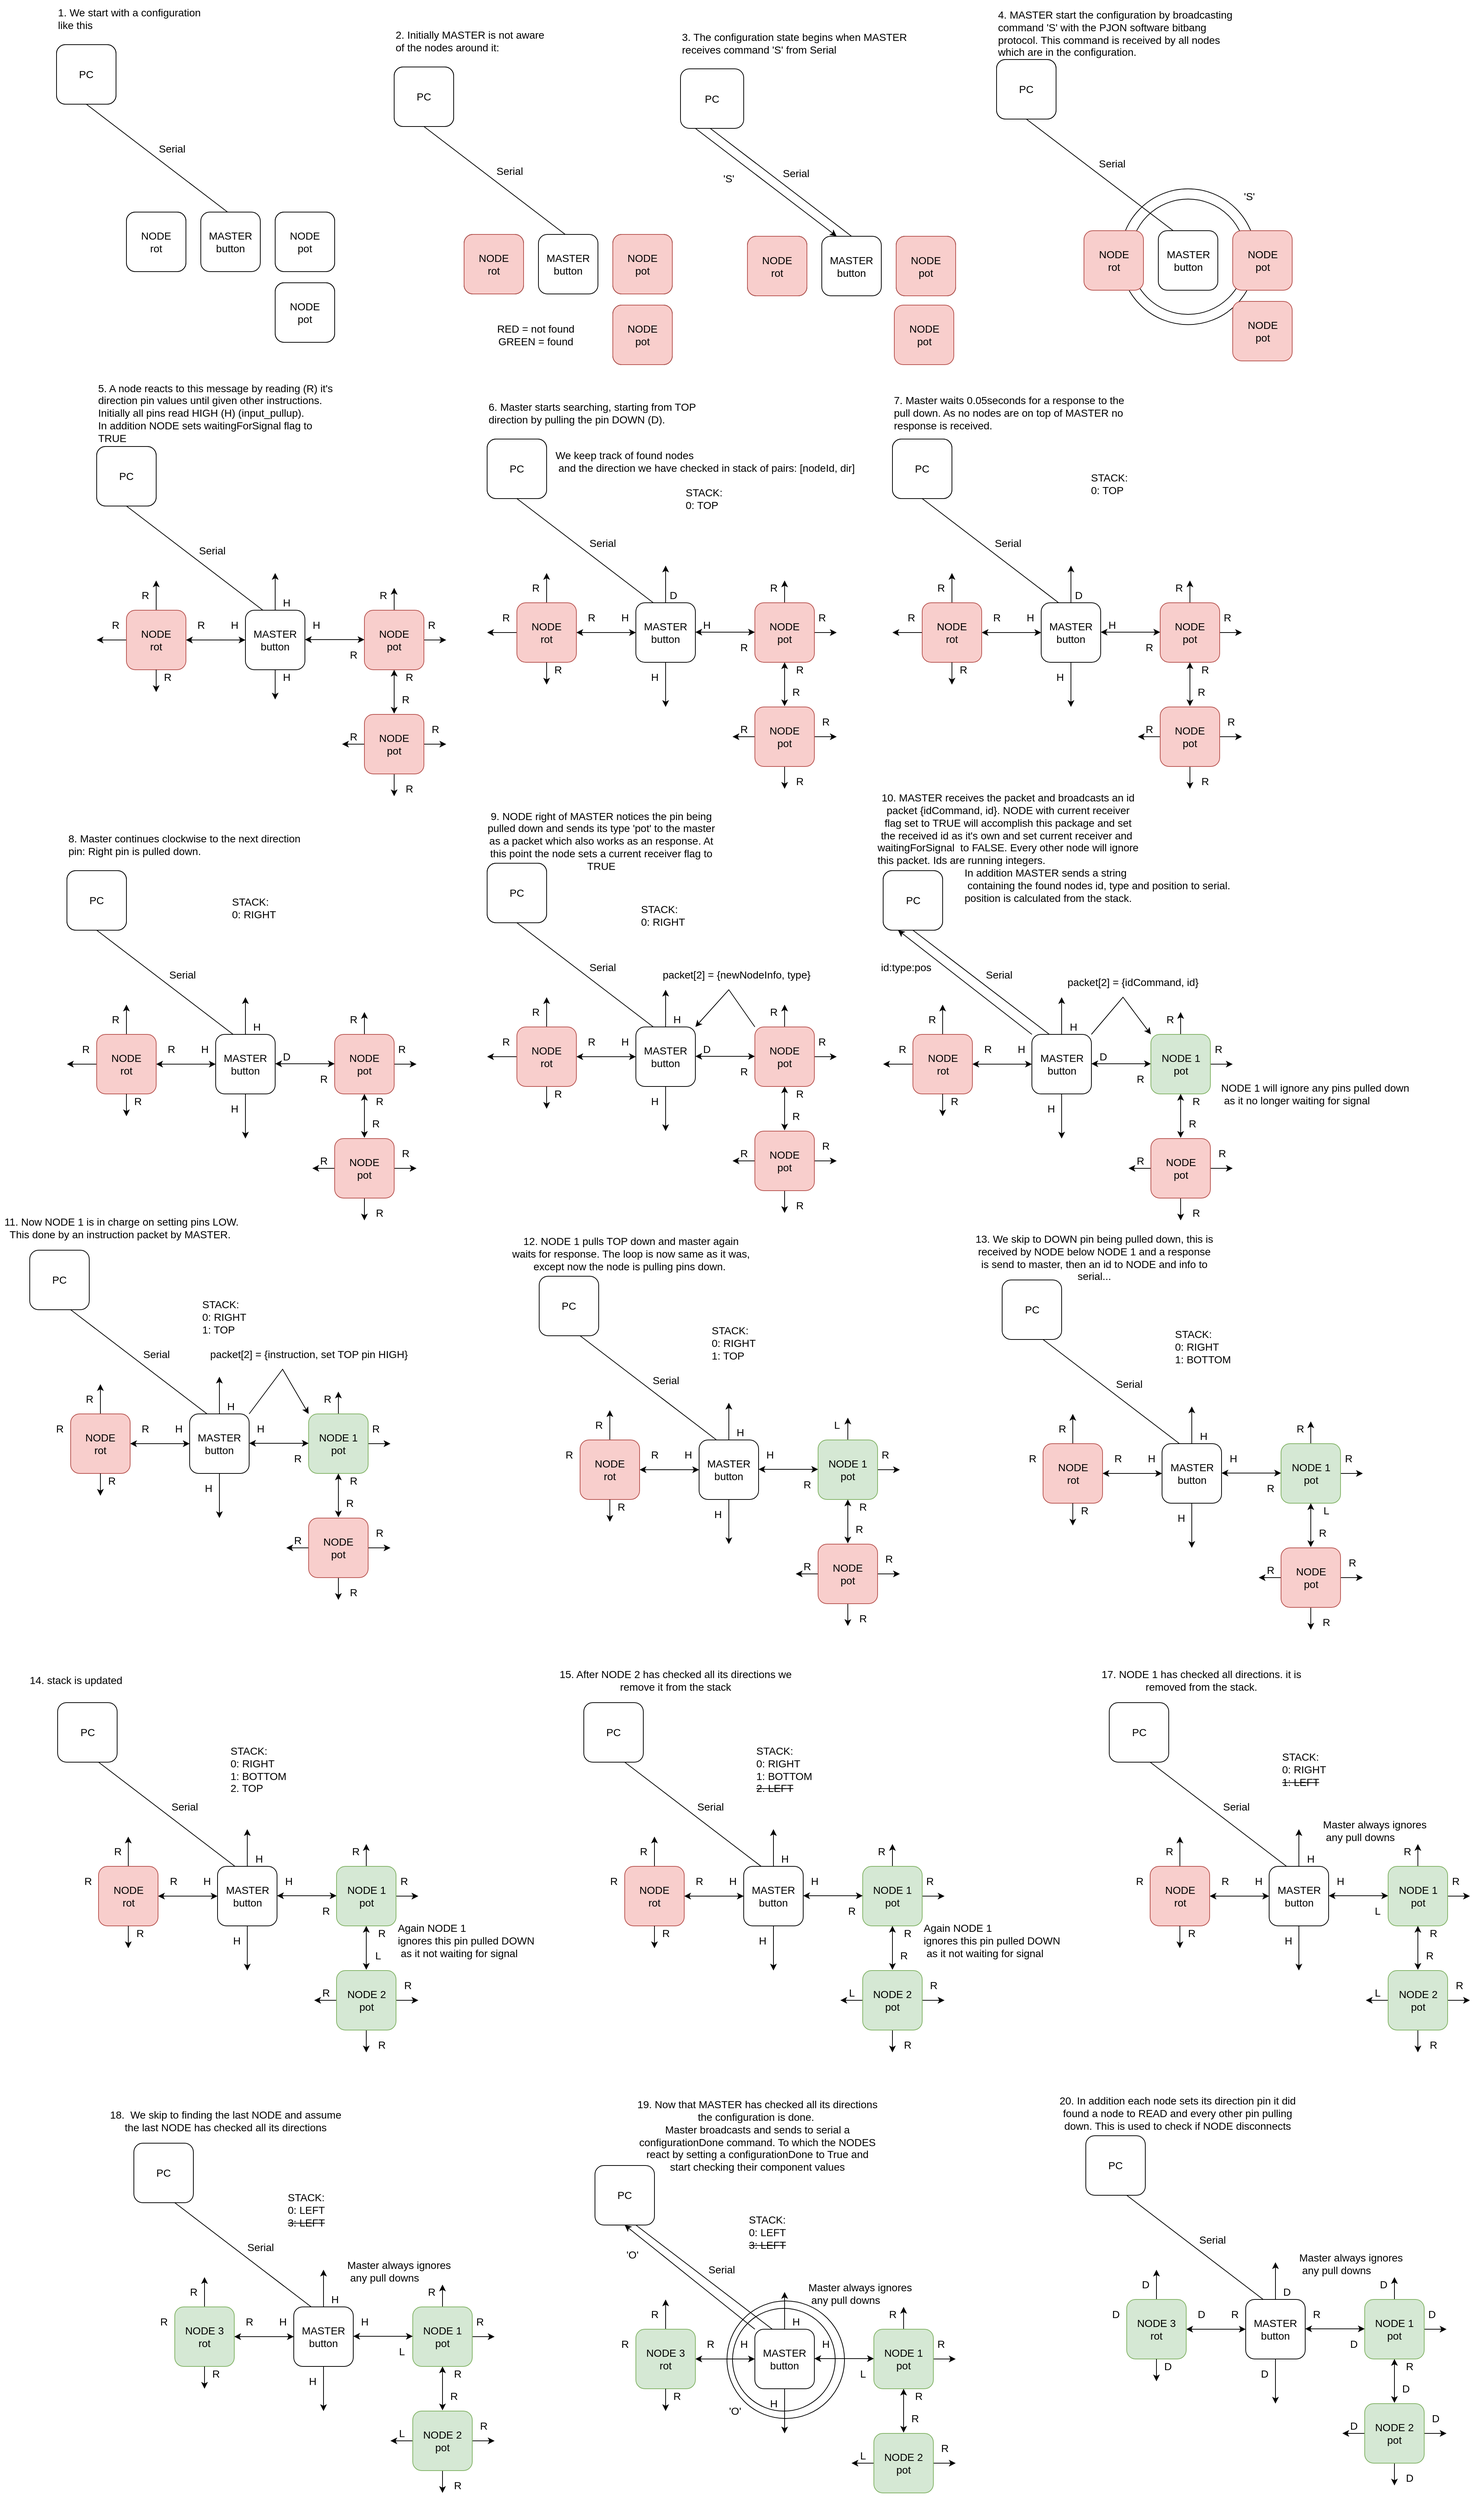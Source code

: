 <mxfile version="14.9.0" type="device"><diagram id="5-MWsms6EUDms7r4jsXy" name="Page-1"><mxGraphModel dx="2062" dy="-1216" grid="1" gridSize="10" guides="1" tooltips="1" connect="1" arrows="1" fold="1" page="1" pageScale="1" pageWidth="827" pageHeight="1169" math="0" shadow="0"><root><mxCell id="0"/><mxCell id="1" parent="0"/><mxCell id="hHZCUb0oOf_5YJsnzmhU-21" value="L" style="text;html=1;align=center;verticalAlign=middle;resizable=0;points=[];autosize=1;strokeColor=none;fontSize=14;" vertex="1" parent="1"><mxGeometry x="980" y="3230" width="20" height="20" as="geometry"/></mxCell><mxCell id="hHZCUb0oOf_5YJsnzmhU-36" value="&lt;div style=&quot;text-align: center&quot;&gt;&lt;br&gt;&lt;/div&gt;" style="text;html=1;strokeColor=none;fillColor=none;align=left;verticalAlign=middle;whiteSpace=wrap;rounded=0;fontSize=14;" vertex="1" parent="1"><mxGeometry x="590" y="2910" width="325" height="40" as="geometry"/></mxCell><mxCell id="hHZCUb0oOf_5YJsnzmhU-39" value="" style="ellipse;whiteSpace=wrap;html=1;aspect=fixed;fontSize=14;fillColor=none;" vertex="1" parent="1"><mxGeometry x="1870" y="3177.5" width="155" height="155" as="geometry"/></mxCell><mxCell id="hHZCUb0oOf_5YJsnzmhU-40" value="" style="ellipse;whiteSpace=wrap;html=1;aspect=fixed;fontSize=14;fillColor=none;" vertex="1" parent="1"><mxGeometry x="1856.25" y="3163.75" width="182.5" height="182.5" as="geometry"/></mxCell><mxCell id="hHZCUb0oOf_5YJsnzmhU-45" value="&lt;span style=&quot;text-align: center&quot;&gt;2. Initially MASTER is not aware of the nodes around it:&lt;/span&gt;" style="text;html=1;strokeColor=none;fillColor=none;align=left;verticalAlign=middle;whiteSpace=wrap;rounded=0;fontSize=14;" vertex="1" parent="1"><mxGeometry x="880" y="2950" width="210" height="30" as="geometry"/></mxCell><mxCell id="hHZCUb0oOf_5YJsnzmhU-46" value="&lt;span style=&quot;text-align: center&quot;&gt;3. The configuration state begins when MASTER receives command 'S' from Serial&lt;/span&gt;" style="text;html=1;strokeColor=none;fillColor=none;align=left;verticalAlign=middle;whiteSpace=wrap;rounded=0;fontSize=14;" vertex="1" parent="1"><mxGeometry x="1265" y="2952.5" width="320" height="30" as="geometry"/></mxCell><mxCell id="hHZCUb0oOf_5YJsnzmhU-49" value="'S'" style="text;html=1;strokeColor=none;fillColor=none;align=center;verticalAlign=middle;whiteSpace=wrap;rounded=0;fontSize=14;" vertex="1" parent="1"><mxGeometry x="1310" y="3140" width="40" height="20" as="geometry"/></mxCell><mxCell id="hHZCUb0oOf_5YJsnzmhU-50" value="" style="endArrow=classic;html=1;fontSize=14;entryX=0;entryY=0;entryDx=0;entryDy=0;exitX=0.25;exitY=1;exitDx=0;exitDy=0;" edge="1" parent="1"><mxGeometry width="50" height="50" relative="1" as="geometry"><mxPoint x="1285" y="3082.5" as="sourcePoint"/><mxPoint x="1475" y="3227.5" as="targetPoint"/></mxGeometry></mxCell><mxCell id="hHZCUb0oOf_5YJsnzmhU-52" style="rounded=0;orthogonalLoop=1;jettySize=auto;html=1;exitX=0.5;exitY=1;exitDx=0;exitDy=0;entryX=0.25;entryY=0;entryDx=0;entryDy=0;fontSize=14;endArrow=none;endFill=0;" edge="1" parent="1"><mxGeometry relative="1" as="geometry"><mxPoint x="1495" y="3227.5" as="targetPoint"/><mxPoint x="1305" y="3082.5" as="sourcePoint"/></mxGeometry></mxCell><mxCell id="hHZCUb0oOf_5YJsnzmhU-58" value="PC" style="rounded=1;whiteSpace=wrap;html=1;fontSize=14;" vertex="1" parent="1"><mxGeometry x="880" y="3000" width="80" height="80" as="geometry"/></mxCell><mxCell id="hHZCUb0oOf_5YJsnzmhU-59" value="Serial&lt;br&gt;" style="text;html=1;align=center;verticalAlign=middle;resizable=0;points=[];autosize=1;strokeColor=none;fontSize=14;" vertex="1" parent="1"><mxGeometry x="1010" y="3130" width="50" height="20" as="geometry"/></mxCell><mxCell id="hHZCUb0oOf_5YJsnzmhU-60" value="PC" style="rounded=1;whiteSpace=wrap;html=1;fontSize=14;" vertex="1" parent="1"><mxGeometry x="880" y="3000" width="80" height="80" as="geometry"/></mxCell><mxCell id="hHZCUb0oOf_5YJsnzmhU-61" style="rounded=0;orthogonalLoop=1;jettySize=auto;html=1;exitX=0.5;exitY=1;exitDx=0;exitDy=0;entryX=0.25;entryY=0;entryDx=0;entryDy=0;fontSize=14;endArrow=none;endFill=0;" edge="1" parent="1" source="hHZCUb0oOf_5YJsnzmhU-60"><mxGeometry relative="1" as="geometry"><mxPoint x="1110" y="3225" as="targetPoint"/></mxGeometry></mxCell><mxCell id="hHZCUb0oOf_5YJsnzmhU-62" value="&lt;span style=&quot;text-align: center&quot;&gt;4. MASTER start the configuration by broadcasting command 'S' with the PJON software bitbang protocol. This command is received by all nodes which are in the configuration.&amp;nbsp;&lt;/span&gt;" style="text;html=1;strokeColor=none;fillColor=none;align=left;verticalAlign=middle;whiteSpace=wrap;rounded=0;fontSize=14;" vertex="1" parent="1"><mxGeometry x="1690" y="2940" width="320" height="30" as="geometry"/></mxCell><mxCell id="hHZCUb0oOf_5YJsnzmhU-63" value="PC" style="rounded=1;whiteSpace=wrap;html=1;fontSize=14;" vertex="1" parent="1"><mxGeometry x="1690" y="2990" width="80" height="80" as="geometry"/></mxCell><mxCell id="hHZCUb0oOf_5YJsnzmhU-64" value="Serial&lt;br&gt;" style="text;html=1;align=center;verticalAlign=middle;resizable=0;points=[];autosize=1;strokeColor=none;fontSize=14;" vertex="1" parent="1"><mxGeometry x="1820" y="3120" width="50" height="20" as="geometry"/></mxCell><mxCell id="hHZCUb0oOf_5YJsnzmhU-65" value="PC" style="rounded=1;whiteSpace=wrap;html=1;fontSize=14;" vertex="1" parent="1"><mxGeometry x="1690" y="2990" width="80" height="80" as="geometry"/></mxCell><mxCell id="hHZCUb0oOf_5YJsnzmhU-66" style="rounded=0;orthogonalLoop=1;jettySize=auto;html=1;exitX=0.5;exitY=1;exitDx=0;exitDy=0;entryX=0.25;entryY=0;entryDx=0;entryDy=0;fontSize=14;endArrow=none;endFill=0;" edge="1" parent="1" source="hHZCUb0oOf_5YJsnzmhU-65" target="hHZCUb0oOf_5YJsnzmhU-84"><mxGeometry relative="1" as="geometry"><mxPoint x="1920" y="3215" as="targetPoint"/></mxGeometry></mxCell><mxCell id="hHZCUb0oOf_5YJsnzmhU-67" value="'S'" style="text;html=1;strokeColor=none;fillColor=none;align=center;verticalAlign=middle;whiteSpace=wrap;rounded=0;fontSize=14;" vertex="1" parent="1"><mxGeometry x="2010" y="3163.75" width="40" height="20" as="geometry"/></mxCell><mxCell id="hHZCUb0oOf_5YJsnzmhU-68" value="&lt;span style=&quot;text-align: center&quot;&gt;5. A node reacts to this message by reading (R) it's direction pin values until given other instructions. Initially all pins read HIGH (H) (input_pullup).&lt;br&gt;In addition NODE sets waitingForSignal flag to TRUE&lt;br&gt;&lt;/span&gt;" style="text;html=1;strokeColor=none;fillColor=none;align=left;verticalAlign=middle;whiteSpace=wrap;rounded=0;fontSize=14;" vertex="1" parent="1"><mxGeometry x="480" y="3450" width="320" height="30" as="geometry"/></mxCell><mxCell id="hHZCUb0oOf_5YJsnzmhU-69" value="PC" style="rounded=1;whiteSpace=wrap;html=1;fontSize=14;" vertex="1" parent="1"><mxGeometry x="480" y="3510" width="80" height="80" as="geometry"/></mxCell><mxCell id="hHZCUb0oOf_5YJsnzmhU-70" value="Serial&lt;br&gt;" style="text;html=1;align=center;verticalAlign=middle;resizable=0;points=[];autosize=1;strokeColor=none;fontSize=14;" vertex="1" parent="1"><mxGeometry x="610" y="3640" width="50" height="20" as="geometry"/></mxCell><mxCell id="hHZCUb0oOf_5YJsnzmhU-71" value="PC" style="rounded=1;whiteSpace=wrap;html=1;fontSize=14;" vertex="1" parent="1"><mxGeometry x="480" y="3510" width="80" height="80" as="geometry"/></mxCell><mxCell id="hHZCUb0oOf_5YJsnzmhU-72" style="rounded=0;orthogonalLoop=1;jettySize=auto;html=1;exitX=0.5;exitY=1;exitDx=0;exitDy=0;entryX=0.25;entryY=0;entryDx=0;entryDy=0;fontSize=14;endArrow=none;endFill=0;" edge="1" parent="1" source="hHZCUb0oOf_5YJsnzmhU-71"><mxGeometry relative="1" as="geometry"><mxPoint x="710" y="3735" as="targetPoint"/></mxGeometry></mxCell><mxCell id="hHZCUb0oOf_5YJsnzmhU-73" value="NODE&lt;br&gt;pot" style="rounded=1;whiteSpace=wrap;html=1;fontSize=14;" vertex="1" parent="1"><mxGeometry x="1174" y="3225" width="80" height="80" as="geometry"/></mxCell><mxCell id="hHZCUb0oOf_5YJsnzmhU-74" value="NODE&lt;br&gt;pot" style="rounded=1;whiteSpace=wrap;html=1;fontSize=14;" vertex="1" parent="1"><mxGeometry x="1174" y="3320" width="80" height="80" as="geometry"/></mxCell><mxCell id="hHZCUb0oOf_5YJsnzmhU-75" value="NODE&lt;br&gt;rot" style="rounded=1;whiteSpace=wrap;html=1;fontSize=14;" vertex="1" parent="1"><mxGeometry x="974" y="3225" width="80" height="80" as="geometry"/></mxCell><mxCell id="hHZCUb0oOf_5YJsnzmhU-76" value="MASTER&lt;br&gt;button" style="rounded=1;whiteSpace=wrap;html=1;fontSize=14;" vertex="1" parent="1"><mxGeometry x="1074" y="3225" width="80" height="80" as="geometry"/></mxCell><mxCell id="hHZCUb0oOf_5YJsnzmhU-81" value="NODE&lt;br&gt;pot" style="rounded=1;whiteSpace=wrap;html=1;fontSize=14;fillColor=#f8cecc;strokeColor=#b85450;" vertex="1" parent="1"><mxGeometry x="2007.5" y="3220" width="80" height="80" as="geometry"/></mxCell><mxCell id="hHZCUb0oOf_5YJsnzmhU-82" value="NODE&lt;br&gt;pot" style="rounded=1;whiteSpace=wrap;html=1;fontSize=14;fillColor=#f8cecc;strokeColor=#b85450;" vertex="1" parent="1"><mxGeometry x="2007.5" y="3315" width="80" height="80" as="geometry"/></mxCell><mxCell id="hHZCUb0oOf_5YJsnzmhU-83" value="NODE&lt;br&gt;rot" style="rounded=1;whiteSpace=wrap;html=1;fontSize=14;fillColor=#f8cecc;strokeColor=#b85450;" vertex="1" parent="1"><mxGeometry x="1807.5" y="3220" width="80" height="80" as="geometry"/></mxCell><mxCell id="hHZCUb0oOf_5YJsnzmhU-84" value="MASTER&lt;br&gt;button" style="rounded=1;whiteSpace=wrap;html=1;fontSize=14;" vertex="1" parent="1"><mxGeometry x="1907.5" y="3220" width="80" height="80" as="geometry"/></mxCell><mxCell id="hHZCUb0oOf_5YJsnzmhU-85" value="NODE&lt;br&gt;rot" style="rounded=1;whiteSpace=wrap;html=1;fontSize=14;fillColor=#f8cecc;strokeColor=#b85450;" vertex="1" parent="1"><mxGeometry x="974" y="3225" width="80" height="80" as="geometry"/></mxCell><mxCell id="hHZCUb0oOf_5YJsnzmhU-86" value="NODE&lt;br&gt;pot" style="rounded=1;whiteSpace=wrap;html=1;fontSize=14;fillColor=#f8cecc;strokeColor=#b85450;" vertex="1" parent="1"><mxGeometry x="1174" y="3225" width="80" height="80" as="geometry"/></mxCell><mxCell id="hHZCUb0oOf_5YJsnzmhU-87" value="NODE&lt;br&gt;pot" style="rounded=1;whiteSpace=wrap;html=1;fontSize=14;fillColor=#f8cecc;strokeColor=#b85450;" vertex="1" parent="1"><mxGeometry x="1174" y="3320" width="80" height="80" as="geometry"/></mxCell><mxCell id="hHZCUb0oOf_5YJsnzmhU-90" value="RED = not found&lt;br&gt;GREEN = found&lt;br&gt;" style="text;html=1;align=center;verticalAlign=middle;resizable=0;points=[];autosize=1;strokeColor=none;fontSize=14;" vertex="1" parent="1"><mxGeometry x="1010" y="3340" width="120" height="40" as="geometry"/></mxCell><mxCell id="hHZCUb0oOf_5YJsnzmhU-91" style="edgeStyle=none;rounded=0;orthogonalLoop=1;jettySize=auto;html=1;exitX=0.5;exitY=0;exitDx=0;exitDy=0;fontSize=14;startArrow=none;startFill=0;endArrow=classic;endFill=1;" edge="1" parent="1" source="hHZCUb0oOf_5YJsnzmhU-93"><mxGeometry relative="1" as="geometry"><mxPoint x="880" y="3700" as="targetPoint"/></mxGeometry></mxCell><mxCell id="hHZCUb0oOf_5YJsnzmhU-92" style="edgeStyle=none;rounded=0;orthogonalLoop=1;jettySize=auto;html=1;exitX=1;exitY=0.5;exitDx=0;exitDy=0;fontSize=14;startArrow=none;startFill=0;endArrow=classic;endFill=1;" edge="1" parent="1" source="hHZCUb0oOf_5YJsnzmhU-93"><mxGeometry relative="1" as="geometry"><mxPoint x="950" y="3770" as="targetPoint"/></mxGeometry></mxCell><mxCell id="hHZCUb0oOf_5YJsnzmhU-93" value="NODE&lt;br&gt;pot" style="rounded=1;whiteSpace=wrap;html=1;fontSize=14;fillColor=#f8cecc;strokeColor=#b85450;" vertex="1" parent="1"><mxGeometry x="840" y="3730" width="80" height="80" as="geometry"/></mxCell><mxCell id="hHZCUb0oOf_5YJsnzmhU-94" style="edgeStyle=none;rounded=0;orthogonalLoop=1;jettySize=auto;html=1;exitX=1;exitY=0.5;exitDx=0;exitDy=0;fontSize=14;startArrow=none;startFill=0;endArrow=classic;endFill=1;" edge="1" parent="1" source="hHZCUb0oOf_5YJsnzmhU-97"><mxGeometry relative="1" as="geometry"><mxPoint x="950" y="3910" as="targetPoint"/></mxGeometry></mxCell><mxCell id="hHZCUb0oOf_5YJsnzmhU-95" style="edgeStyle=none;rounded=0;orthogonalLoop=1;jettySize=auto;html=1;exitX=0.5;exitY=1;exitDx=0;exitDy=0;fontSize=14;startArrow=none;startFill=0;endArrow=classic;endFill=1;" edge="1" parent="1" source="hHZCUb0oOf_5YJsnzmhU-97"><mxGeometry relative="1" as="geometry"><mxPoint x="880" y="3980" as="targetPoint"/></mxGeometry></mxCell><mxCell id="hHZCUb0oOf_5YJsnzmhU-96" style="edgeStyle=none;rounded=0;orthogonalLoop=1;jettySize=auto;html=1;exitX=0;exitY=0.5;exitDx=0;exitDy=0;fontSize=14;startArrow=none;startFill=0;endArrow=classic;endFill=1;" edge="1" parent="1" source="hHZCUb0oOf_5YJsnzmhU-97"><mxGeometry relative="1" as="geometry"><mxPoint x="810" y="3910" as="targetPoint"/></mxGeometry></mxCell><mxCell id="hHZCUb0oOf_5YJsnzmhU-97" value="NODE&lt;br&gt;pot" style="rounded=1;whiteSpace=wrap;html=1;fontSize=14;fillColor=#f8cecc;strokeColor=#b85450;" vertex="1" parent="1"><mxGeometry x="840" y="3870" width="80" height="80" as="geometry"/></mxCell><mxCell id="hHZCUb0oOf_5YJsnzmhU-98" style="edgeStyle=none;rounded=0;orthogonalLoop=1;jettySize=auto;html=1;exitX=1;exitY=0.5;exitDx=0;exitDy=0;fontSize=14;startArrow=classic;startFill=1;endArrow=classic;endFill=1;" edge="1" parent="1" source="hHZCUb0oOf_5YJsnzmhU-101" target="hHZCUb0oOf_5YJsnzmhU-104"><mxGeometry relative="1" as="geometry"/></mxCell><mxCell id="hHZCUb0oOf_5YJsnzmhU-99" style="edgeStyle=none;rounded=0;orthogonalLoop=1;jettySize=auto;html=1;exitX=0;exitY=0.5;exitDx=0;exitDy=0;fontSize=14;startArrow=none;startFill=0;endArrow=classic;endFill=1;" edge="1" parent="1" source="hHZCUb0oOf_5YJsnzmhU-101"><mxGeometry relative="1" as="geometry"><mxPoint x="480" y="3770" as="targetPoint"/></mxGeometry></mxCell><mxCell id="hHZCUb0oOf_5YJsnzmhU-100" style="edgeStyle=none;rounded=0;orthogonalLoop=1;jettySize=auto;html=1;exitX=0.5;exitY=0;exitDx=0;exitDy=0;fontSize=14;startArrow=none;startFill=0;endArrow=classic;endFill=1;" edge="1" parent="1" source="hHZCUb0oOf_5YJsnzmhU-101"><mxGeometry relative="1" as="geometry"><mxPoint x="560" y="3690" as="targetPoint"/></mxGeometry></mxCell><mxCell id="hHZCUb0oOf_5YJsnzmhU-101" value="NODE&lt;br&gt;rot" style="rounded=1;whiteSpace=wrap;html=1;fontSize=14;fillColor=#f8cecc;strokeColor=#b85450;" vertex="1" parent="1"><mxGeometry x="520" y="3730" width="80" height="80" as="geometry"/></mxCell><mxCell id="hHZCUb0oOf_5YJsnzmhU-102" style="edgeStyle=none;rounded=0;orthogonalLoop=1;jettySize=auto;html=1;exitX=0.5;exitY=0;exitDx=0;exitDy=0;fontSize=14;startArrow=none;startFill=0;endArrow=classic;endFill=1;" edge="1" parent="1" source="hHZCUb0oOf_5YJsnzmhU-104"><mxGeometry relative="1" as="geometry"><mxPoint x="720" y="3680" as="targetPoint"/></mxGeometry></mxCell><mxCell id="hHZCUb0oOf_5YJsnzmhU-103" style="edgeStyle=none;rounded=0;orthogonalLoop=1;jettySize=auto;html=1;exitX=0.5;exitY=1;exitDx=0;exitDy=0;fontSize=14;startArrow=none;startFill=0;endArrow=classic;endFill=1;" edge="1" parent="1" source="hHZCUb0oOf_5YJsnzmhU-104"><mxGeometry relative="1" as="geometry"><mxPoint x="720" y="3850" as="targetPoint"/></mxGeometry></mxCell><mxCell id="hHZCUb0oOf_5YJsnzmhU-104" value="MASTER&lt;br&gt;button" style="rounded=1;whiteSpace=wrap;html=1;fontSize=14;" vertex="1" parent="1"><mxGeometry x="680" y="3730" width="80" height="80" as="geometry"/></mxCell><mxCell id="hHZCUb0oOf_5YJsnzmhU-105" style="edgeStyle=none;rounded=0;orthogonalLoop=1;jettySize=auto;html=1;exitX=1;exitY=0.5;exitDx=0;exitDy=0;fontSize=14;startArrow=classic;startFill=1;endArrow=classic;endFill=1;" edge="1" parent="1"><mxGeometry relative="1" as="geometry"><mxPoint x="760" y="3769.5" as="sourcePoint"/><mxPoint x="840" y="3769.5" as="targetPoint"/></mxGeometry></mxCell><mxCell id="hHZCUb0oOf_5YJsnzmhU-106" style="edgeStyle=none;rounded=0;orthogonalLoop=1;jettySize=auto;html=1;exitX=0.5;exitY=1;exitDx=0;exitDy=0;fontSize=14;startArrow=classic;startFill=1;endArrow=classic;endFill=1;" edge="1" parent="1" source="hHZCUb0oOf_5YJsnzmhU-93"><mxGeometry relative="1" as="geometry"><mxPoint x="810" y="3869" as="sourcePoint"/><mxPoint x="880" y="3869" as="targetPoint"/></mxGeometry></mxCell><mxCell id="hHZCUb0oOf_5YJsnzmhU-107" value="&lt;span style=&quot;text-align: center&quot;&gt;6. Master starts searching, starting from TOP direction by pulling the pin DOWN (D).&lt;/span&gt;" style="text;html=1;strokeColor=none;fillColor=none;align=left;verticalAlign=middle;whiteSpace=wrap;rounded=0;fontSize=14;" vertex="1" parent="1"><mxGeometry x="1005" y="3450" width="320" height="30" as="geometry"/></mxCell><mxCell id="hHZCUb0oOf_5YJsnzmhU-108" style="edgeStyle=none;rounded=0;orthogonalLoop=1;jettySize=auto;html=1;exitX=0.5;exitY=1;exitDx=0;exitDy=0;fontSize=14;startArrow=none;startFill=0;endArrow=classic;endFill=1;" edge="1" parent="1" source="hHZCUb0oOf_5YJsnzmhU-101"><mxGeometry relative="1" as="geometry"><mxPoint x="520" y="3859" as="sourcePoint"/><mxPoint x="560" y="3840" as="targetPoint"/></mxGeometry></mxCell><mxCell id="hHZCUb0oOf_5YJsnzmhU-109" value="R" style="text;html=1;align=center;verticalAlign=middle;resizable=0;points=[];autosize=1;strokeColor=none;fontSize=14;" vertex="1" parent="1"><mxGeometry x="915" y="3740" width="30" height="20" as="geometry"/></mxCell><mxCell id="hHZCUb0oOf_5YJsnzmhU-110" value="R" style="text;html=1;align=center;verticalAlign=middle;resizable=0;points=[];autosize=1;strokeColor=none;fontSize=14;" vertex="1" parent="1"><mxGeometry x="850" y="3700" width="30" height="20" as="geometry"/></mxCell><mxCell id="hHZCUb0oOf_5YJsnzmhU-111" value="R" style="text;html=1;align=center;verticalAlign=middle;resizable=0;points=[];autosize=1;strokeColor=none;fontSize=14;" vertex="1" parent="1"><mxGeometry x="810" y="3780" width="30" height="20" as="geometry"/></mxCell><mxCell id="hHZCUb0oOf_5YJsnzmhU-112" value="R" style="text;html=1;align=center;verticalAlign=middle;resizable=0;points=[];autosize=1;strokeColor=none;fontSize=14;" vertex="1" parent="1"><mxGeometry x="885" y="3810" width="30" height="20" as="geometry"/></mxCell><mxCell id="hHZCUb0oOf_5YJsnzmhU-113" value="R" style="text;html=1;align=center;verticalAlign=middle;resizable=0;points=[];autosize=1;strokeColor=none;fontSize=14;" vertex="1" parent="1"><mxGeometry x="880" y="3840" width="30" height="20" as="geometry"/></mxCell><mxCell id="hHZCUb0oOf_5YJsnzmhU-114" value="R" style="text;html=1;align=center;verticalAlign=middle;resizable=0;points=[];autosize=1;strokeColor=none;fontSize=14;" vertex="1" parent="1"><mxGeometry x="920" y="3880" width="30" height="20" as="geometry"/></mxCell><mxCell id="hHZCUb0oOf_5YJsnzmhU-115" value="R" style="text;html=1;align=center;verticalAlign=middle;resizable=0;points=[];autosize=1;strokeColor=none;fontSize=14;" vertex="1" parent="1"><mxGeometry x="885" y="3960" width="30" height="20" as="geometry"/></mxCell><mxCell id="hHZCUb0oOf_5YJsnzmhU-116" value="R" style="text;html=1;align=center;verticalAlign=middle;resizable=0;points=[];autosize=1;strokeColor=none;fontSize=14;" vertex="1" parent="1"><mxGeometry x="810" y="3890" width="30" height="20" as="geometry"/></mxCell><mxCell id="hHZCUb0oOf_5YJsnzmhU-117" value="R" style="text;html=1;align=center;verticalAlign=middle;resizable=0;points=[];autosize=1;strokeColor=none;fontSize=14;" vertex="1" parent="1"><mxGeometry x="605" y="3740" width="30" height="20" as="geometry"/></mxCell><mxCell id="hHZCUb0oOf_5YJsnzmhU-118" value="R" style="text;html=1;align=center;verticalAlign=middle;resizable=0;points=[];autosize=1;strokeColor=none;fontSize=14;" vertex="1" parent="1"><mxGeometry x="530" y="3700" width="30" height="20" as="geometry"/></mxCell><mxCell id="hHZCUb0oOf_5YJsnzmhU-119" value="R" style="text;html=1;align=center;verticalAlign=middle;resizable=0;points=[];autosize=1;strokeColor=none;fontSize=14;" vertex="1" parent="1"><mxGeometry x="490" y="3740" width="30" height="20" as="geometry"/></mxCell><mxCell id="hHZCUb0oOf_5YJsnzmhU-120" value="R" style="text;html=1;align=center;verticalAlign=middle;resizable=0;points=[];autosize=1;strokeColor=none;fontSize=14;" vertex="1" parent="1"><mxGeometry x="560" y="3810" width="30" height="20" as="geometry"/></mxCell><mxCell id="hHZCUb0oOf_5YJsnzmhU-121" value="PC" style="rounded=1;whiteSpace=wrap;html=1;fontSize=14;" vertex="1" parent="1"><mxGeometry x="1005" y="3500" width="80" height="80" as="geometry"/></mxCell><mxCell id="hHZCUb0oOf_5YJsnzmhU-122" value="Serial&lt;br&gt;" style="text;html=1;align=center;verticalAlign=middle;resizable=0;points=[];autosize=1;strokeColor=none;fontSize=14;" vertex="1" parent="1"><mxGeometry x="1135" y="3630" width="50" height="20" as="geometry"/></mxCell><mxCell id="hHZCUb0oOf_5YJsnzmhU-123" value="PC" style="rounded=1;whiteSpace=wrap;html=1;fontSize=14;" vertex="1" parent="1"><mxGeometry x="1005" y="3500" width="80" height="80" as="geometry"/></mxCell><mxCell id="hHZCUb0oOf_5YJsnzmhU-124" style="rounded=0;orthogonalLoop=1;jettySize=auto;html=1;exitX=0.5;exitY=1;exitDx=0;exitDy=0;entryX=0.25;entryY=0;entryDx=0;entryDy=0;fontSize=14;endArrow=none;endFill=0;" edge="1" parent="1" source="hHZCUb0oOf_5YJsnzmhU-123"><mxGeometry relative="1" as="geometry"><mxPoint x="1235" y="3725" as="targetPoint"/></mxGeometry></mxCell><mxCell id="hHZCUb0oOf_5YJsnzmhU-125" style="edgeStyle=none;rounded=0;orthogonalLoop=1;jettySize=auto;html=1;exitX=0.5;exitY=0;exitDx=0;exitDy=0;fontSize=14;startArrow=none;startFill=0;endArrow=classic;endFill=1;" edge="1" parent="1" source="hHZCUb0oOf_5YJsnzmhU-127"><mxGeometry relative="1" as="geometry"><mxPoint x="1405" y="3690" as="targetPoint"/></mxGeometry></mxCell><mxCell id="hHZCUb0oOf_5YJsnzmhU-126" style="edgeStyle=none;rounded=0;orthogonalLoop=1;jettySize=auto;html=1;exitX=1;exitY=0.5;exitDx=0;exitDy=0;fontSize=14;startArrow=none;startFill=0;endArrow=classic;endFill=1;" edge="1" parent="1" source="hHZCUb0oOf_5YJsnzmhU-127"><mxGeometry relative="1" as="geometry"><mxPoint x="1475" y="3760" as="targetPoint"/></mxGeometry></mxCell><mxCell id="hHZCUb0oOf_5YJsnzmhU-127" value="NODE&lt;br&gt;pot" style="rounded=1;whiteSpace=wrap;html=1;fontSize=14;fillColor=#f8cecc;strokeColor=#b85450;" vertex="1" parent="1"><mxGeometry x="1365" y="3720" width="80" height="80" as="geometry"/></mxCell><mxCell id="hHZCUb0oOf_5YJsnzmhU-128" style="edgeStyle=none;rounded=0;orthogonalLoop=1;jettySize=auto;html=1;exitX=1;exitY=0.5;exitDx=0;exitDy=0;fontSize=14;startArrow=none;startFill=0;endArrow=classic;endFill=1;" edge="1" parent="1" source="hHZCUb0oOf_5YJsnzmhU-131"><mxGeometry relative="1" as="geometry"><mxPoint x="1475" y="3900" as="targetPoint"/></mxGeometry></mxCell><mxCell id="hHZCUb0oOf_5YJsnzmhU-129" style="edgeStyle=none;rounded=0;orthogonalLoop=1;jettySize=auto;html=1;exitX=0.5;exitY=1;exitDx=0;exitDy=0;fontSize=14;startArrow=none;startFill=0;endArrow=classic;endFill=1;" edge="1" parent="1" source="hHZCUb0oOf_5YJsnzmhU-131"><mxGeometry relative="1" as="geometry"><mxPoint x="1405" y="3970" as="targetPoint"/></mxGeometry></mxCell><mxCell id="hHZCUb0oOf_5YJsnzmhU-130" style="edgeStyle=none;rounded=0;orthogonalLoop=1;jettySize=auto;html=1;exitX=0;exitY=0.5;exitDx=0;exitDy=0;fontSize=14;startArrow=none;startFill=0;endArrow=classic;endFill=1;" edge="1" parent="1" source="hHZCUb0oOf_5YJsnzmhU-131"><mxGeometry relative="1" as="geometry"><mxPoint x="1335" y="3900" as="targetPoint"/></mxGeometry></mxCell><mxCell id="hHZCUb0oOf_5YJsnzmhU-131" value="NODE&lt;br&gt;pot" style="rounded=1;whiteSpace=wrap;html=1;fontSize=14;fillColor=#f8cecc;strokeColor=#b85450;" vertex="1" parent="1"><mxGeometry x="1365" y="3860" width="80" height="80" as="geometry"/></mxCell><mxCell id="hHZCUb0oOf_5YJsnzmhU-132" style="edgeStyle=none;rounded=0;orthogonalLoop=1;jettySize=auto;html=1;exitX=1;exitY=0.5;exitDx=0;exitDy=0;fontSize=14;startArrow=classic;startFill=1;endArrow=classic;endFill=1;" edge="1" parent="1" source="hHZCUb0oOf_5YJsnzmhU-135" target="hHZCUb0oOf_5YJsnzmhU-138"><mxGeometry relative="1" as="geometry"/></mxCell><mxCell id="hHZCUb0oOf_5YJsnzmhU-133" style="edgeStyle=none;rounded=0;orthogonalLoop=1;jettySize=auto;html=1;exitX=0;exitY=0.5;exitDx=0;exitDy=0;fontSize=14;startArrow=none;startFill=0;endArrow=classic;endFill=1;" edge="1" parent="1" source="hHZCUb0oOf_5YJsnzmhU-135"><mxGeometry relative="1" as="geometry"><mxPoint x="1005" y="3760" as="targetPoint"/></mxGeometry></mxCell><mxCell id="hHZCUb0oOf_5YJsnzmhU-134" style="edgeStyle=none;rounded=0;orthogonalLoop=1;jettySize=auto;html=1;exitX=0.5;exitY=0;exitDx=0;exitDy=0;fontSize=14;startArrow=none;startFill=0;endArrow=classic;endFill=1;" edge="1" parent="1" source="hHZCUb0oOf_5YJsnzmhU-135"><mxGeometry relative="1" as="geometry"><mxPoint x="1085" y="3680" as="targetPoint"/></mxGeometry></mxCell><mxCell id="hHZCUb0oOf_5YJsnzmhU-135" value="NODE&lt;br&gt;rot" style="rounded=1;whiteSpace=wrap;html=1;fontSize=14;fillColor=#f8cecc;strokeColor=#b85450;" vertex="1" parent="1"><mxGeometry x="1045" y="3720" width="80" height="80" as="geometry"/></mxCell><mxCell id="hHZCUb0oOf_5YJsnzmhU-136" style="edgeStyle=none;rounded=0;orthogonalLoop=1;jettySize=auto;html=1;exitX=0.5;exitY=0;exitDx=0;exitDy=0;fontSize=14;startArrow=none;startFill=0;endArrow=classic;endFill=1;" edge="1" parent="1" source="hHZCUb0oOf_5YJsnzmhU-138"><mxGeometry relative="1" as="geometry"><mxPoint x="1245" y="3670" as="targetPoint"/></mxGeometry></mxCell><mxCell id="hHZCUb0oOf_5YJsnzmhU-137" style="edgeStyle=none;rounded=0;orthogonalLoop=1;jettySize=auto;html=1;exitX=0.5;exitY=1;exitDx=0;exitDy=0;fontSize=14;startArrow=none;startFill=0;endArrow=classic;endFill=1;" edge="1" parent="1" source="hHZCUb0oOf_5YJsnzmhU-138"><mxGeometry relative="1" as="geometry"><mxPoint x="1245" y="3860" as="targetPoint"/></mxGeometry></mxCell><mxCell id="hHZCUb0oOf_5YJsnzmhU-138" value="MASTER&lt;br&gt;button" style="rounded=1;whiteSpace=wrap;html=1;fontSize=14;" vertex="1" parent="1"><mxGeometry x="1205" y="3720" width="80" height="80" as="geometry"/></mxCell><mxCell id="hHZCUb0oOf_5YJsnzmhU-139" style="edgeStyle=none;rounded=0;orthogonalLoop=1;jettySize=auto;html=1;exitX=1;exitY=0.5;exitDx=0;exitDy=0;fontSize=14;startArrow=classic;startFill=1;endArrow=classic;endFill=1;" edge="1" parent="1"><mxGeometry relative="1" as="geometry"><mxPoint x="1285" y="3759.5" as="sourcePoint"/><mxPoint x="1365" y="3759.5" as="targetPoint"/></mxGeometry></mxCell><mxCell id="hHZCUb0oOf_5YJsnzmhU-140" style="edgeStyle=none;rounded=0;orthogonalLoop=1;jettySize=auto;html=1;exitX=0.5;exitY=1;exitDx=0;exitDy=0;fontSize=14;startArrow=classic;startFill=1;endArrow=classic;endFill=1;" edge="1" parent="1" source="hHZCUb0oOf_5YJsnzmhU-127"><mxGeometry relative="1" as="geometry"><mxPoint x="1335" y="3859" as="sourcePoint"/><mxPoint x="1405" y="3859" as="targetPoint"/></mxGeometry></mxCell><mxCell id="hHZCUb0oOf_5YJsnzmhU-141" style="edgeStyle=none;rounded=0;orthogonalLoop=1;jettySize=auto;html=1;exitX=0.5;exitY=1;exitDx=0;exitDy=0;fontSize=14;startArrow=none;startFill=0;endArrow=classic;endFill=1;" edge="1" parent="1" source="hHZCUb0oOf_5YJsnzmhU-135"><mxGeometry relative="1" as="geometry"><mxPoint x="1045" y="3849" as="sourcePoint"/><mxPoint x="1085" y="3830" as="targetPoint"/></mxGeometry></mxCell><mxCell id="hHZCUb0oOf_5YJsnzmhU-142" value="R" style="text;html=1;align=center;verticalAlign=middle;resizable=0;points=[];autosize=1;strokeColor=none;fontSize=14;" vertex="1" parent="1"><mxGeometry x="1440" y="3730" width="30" height="20" as="geometry"/></mxCell><mxCell id="hHZCUb0oOf_5YJsnzmhU-143" value="R" style="text;html=1;align=center;verticalAlign=middle;resizable=0;points=[];autosize=1;strokeColor=none;fontSize=14;" vertex="1" parent="1"><mxGeometry x="1375" y="3690" width="30" height="20" as="geometry"/></mxCell><mxCell id="hHZCUb0oOf_5YJsnzmhU-144" value="R" style="text;html=1;align=center;verticalAlign=middle;resizable=0;points=[];autosize=1;strokeColor=none;fontSize=14;" vertex="1" parent="1"><mxGeometry x="1335" y="3770" width="30" height="20" as="geometry"/></mxCell><mxCell id="hHZCUb0oOf_5YJsnzmhU-145" value="R" style="text;html=1;align=center;verticalAlign=middle;resizable=0;points=[];autosize=1;strokeColor=none;fontSize=14;" vertex="1" parent="1"><mxGeometry x="1410" y="3800" width="30" height="20" as="geometry"/></mxCell><mxCell id="hHZCUb0oOf_5YJsnzmhU-146" value="R" style="text;html=1;align=center;verticalAlign=middle;resizable=0;points=[];autosize=1;strokeColor=none;fontSize=14;" vertex="1" parent="1"><mxGeometry x="1405" y="3830" width="30" height="20" as="geometry"/></mxCell><mxCell id="hHZCUb0oOf_5YJsnzmhU-147" value="R" style="text;html=1;align=center;verticalAlign=middle;resizable=0;points=[];autosize=1;strokeColor=none;fontSize=14;" vertex="1" parent="1"><mxGeometry x="1445" y="3870" width="30" height="20" as="geometry"/></mxCell><mxCell id="hHZCUb0oOf_5YJsnzmhU-148" value="R" style="text;html=1;align=center;verticalAlign=middle;resizable=0;points=[];autosize=1;strokeColor=none;fontSize=14;" vertex="1" parent="1"><mxGeometry x="1410" y="3950" width="30" height="20" as="geometry"/></mxCell><mxCell id="hHZCUb0oOf_5YJsnzmhU-149" value="R" style="text;html=1;align=center;verticalAlign=middle;resizable=0;points=[];autosize=1;strokeColor=none;fontSize=14;" vertex="1" parent="1"><mxGeometry x="1335" y="3880" width="30" height="20" as="geometry"/></mxCell><mxCell id="hHZCUb0oOf_5YJsnzmhU-150" value="R" style="text;html=1;align=center;verticalAlign=middle;resizable=0;points=[];autosize=1;strokeColor=none;fontSize=14;" vertex="1" parent="1"><mxGeometry x="1130" y="3730" width="30" height="20" as="geometry"/></mxCell><mxCell id="hHZCUb0oOf_5YJsnzmhU-151" value="R" style="text;html=1;align=center;verticalAlign=middle;resizable=0;points=[];autosize=1;strokeColor=none;fontSize=14;" vertex="1" parent="1"><mxGeometry x="1055" y="3690" width="30" height="20" as="geometry"/></mxCell><mxCell id="hHZCUb0oOf_5YJsnzmhU-152" value="R" style="text;html=1;align=center;verticalAlign=middle;resizable=0;points=[];autosize=1;strokeColor=none;fontSize=14;" vertex="1" parent="1"><mxGeometry x="1015" y="3730" width="30" height="20" as="geometry"/></mxCell><mxCell id="hHZCUb0oOf_5YJsnzmhU-153" value="R" style="text;html=1;align=center;verticalAlign=middle;resizable=0;points=[];autosize=1;strokeColor=none;fontSize=14;" vertex="1" parent="1"><mxGeometry x="1085" y="3800" width="30" height="20" as="geometry"/></mxCell><mxCell id="hHZCUb0oOf_5YJsnzmhU-154" value="D" style="text;html=1;align=center;verticalAlign=middle;resizable=0;points=[];autosize=1;strokeColor=none;fontSize=14;" vertex="1" parent="1"><mxGeometry x="1240" y="3700" width="30" height="20" as="geometry"/></mxCell><mxCell id="hHZCUb0oOf_5YJsnzmhU-155" value="H" style="text;html=1;align=center;verticalAlign=middle;resizable=0;points=[];autosize=1;strokeColor=none;fontSize=14;" vertex="1" parent="1"><mxGeometry x="720" y="3710" width="30" height="20" as="geometry"/></mxCell><mxCell id="hHZCUb0oOf_5YJsnzmhU-156" value="H" style="text;html=1;align=center;verticalAlign=middle;resizable=0;points=[];autosize=1;strokeColor=none;fontSize=14;" vertex="1" parent="1"><mxGeometry x="720" y="3810" width="30" height="20" as="geometry"/></mxCell><mxCell id="hHZCUb0oOf_5YJsnzmhU-157" value="H" style="text;html=1;align=center;verticalAlign=middle;resizable=0;points=[];autosize=1;strokeColor=none;fontSize=14;" vertex="1" parent="1"><mxGeometry x="760" y="3740" width="30" height="20" as="geometry"/></mxCell><mxCell id="hHZCUb0oOf_5YJsnzmhU-158" value="H" style="text;html=1;align=center;verticalAlign=middle;resizable=0;points=[];autosize=1;strokeColor=none;fontSize=14;" vertex="1" parent="1"><mxGeometry x="650" y="3740" width="30" height="20" as="geometry"/></mxCell><mxCell id="hHZCUb0oOf_5YJsnzmhU-159" value="H" style="text;html=1;align=center;verticalAlign=middle;resizable=0;points=[];autosize=1;strokeColor=none;fontSize=14;" vertex="1" parent="1"><mxGeometry x="1285" y="3740" width="30" height="20" as="geometry"/></mxCell><mxCell id="hHZCUb0oOf_5YJsnzmhU-160" value="H" style="text;html=1;align=center;verticalAlign=middle;resizable=0;points=[];autosize=1;strokeColor=none;fontSize=14;" vertex="1" parent="1"><mxGeometry x="1175" y="3730" width="30" height="20" as="geometry"/></mxCell><mxCell id="hHZCUb0oOf_5YJsnzmhU-161" value="H" style="text;html=1;align=center;verticalAlign=middle;resizable=0;points=[];autosize=1;strokeColor=none;fontSize=14;" vertex="1" parent="1"><mxGeometry x="1215" y="3810" width="30" height="20" as="geometry"/></mxCell><mxCell id="hHZCUb0oOf_5YJsnzmhU-162" value="&lt;span style=&quot;text-align: center&quot;&gt;7. Master waits 0.05seconds for a response to the pull down. As no nodes are on top of MASTER no response is received.&amp;nbsp;&lt;/span&gt;" style="text;html=1;strokeColor=none;fillColor=none;align=left;verticalAlign=middle;whiteSpace=wrap;rounded=0;fontSize=14;" vertex="1" parent="1"><mxGeometry x="1550" y="3450" width="320" height="30" as="geometry"/></mxCell><mxCell id="hHZCUb0oOf_5YJsnzmhU-163" value="PC" style="rounded=1;whiteSpace=wrap;html=1;fontSize=14;" vertex="1" parent="1"><mxGeometry x="1550" y="3500" width="80" height="80" as="geometry"/></mxCell><mxCell id="hHZCUb0oOf_5YJsnzmhU-164" value="Serial&lt;br&gt;" style="text;html=1;align=center;verticalAlign=middle;resizable=0;points=[];autosize=1;strokeColor=none;fontSize=14;" vertex="1" parent="1"><mxGeometry x="1680" y="3630" width="50" height="20" as="geometry"/></mxCell><mxCell id="hHZCUb0oOf_5YJsnzmhU-165" value="PC" style="rounded=1;whiteSpace=wrap;html=1;fontSize=14;" vertex="1" parent="1"><mxGeometry x="1550" y="3500" width="80" height="80" as="geometry"/></mxCell><mxCell id="hHZCUb0oOf_5YJsnzmhU-166" style="rounded=0;orthogonalLoop=1;jettySize=auto;html=1;exitX=0.5;exitY=1;exitDx=0;exitDy=0;entryX=0.25;entryY=0;entryDx=0;entryDy=0;fontSize=14;endArrow=none;endFill=0;" edge="1" parent="1" source="hHZCUb0oOf_5YJsnzmhU-165"><mxGeometry relative="1" as="geometry"><mxPoint x="1780" y="3725" as="targetPoint"/></mxGeometry></mxCell><mxCell id="hHZCUb0oOf_5YJsnzmhU-167" style="edgeStyle=none;rounded=0;orthogonalLoop=1;jettySize=auto;html=1;exitX=0.5;exitY=0;exitDx=0;exitDy=0;fontSize=14;startArrow=none;startFill=0;endArrow=classic;endFill=1;" edge="1" parent="1" source="hHZCUb0oOf_5YJsnzmhU-169"><mxGeometry relative="1" as="geometry"><mxPoint x="1950" y="3690" as="targetPoint"/></mxGeometry></mxCell><mxCell id="hHZCUb0oOf_5YJsnzmhU-168" style="edgeStyle=none;rounded=0;orthogonalLoop=1;jettySize=auto;html=1;exitX=1;exitY=0.5;exitDx=0;exitDy=0;fontSize=14;startArrow=none;startFill=0;endArrow=classic;endFill=1;" edge="1" parent="1" source="hHZCUb0oOf_5YJsnzmhU-169"><mxGeometry relative="1" as="geometry"><mxPoint x="2020" y="3760" as="targetPoint"/></mxGeometry></mxCell><mxCell id="hHZCUb0oOf_5YJsnzmhU-169" value="NODE&lt;br&gt;pot" style="rounded=1;whiteSpace=wrap;html=1;fontSize=14;fillColor=#f8cecc;strokeColor=#b85450;" vertex="1" parent="1"><mxGeometry x="1910" y="3720" width="80" height="80" as="geometry"/></mxCell><mxCell id="hHZCUb0oOf_5YJsnzmhU-170" style="edgeStyle=none;rounded=0;orthogonalLoop=1;jettySize=auto;html=1;exitX=1;exitY=0.5;exitDx=0;exitDy=0;fontSize=14;startArrow=none;startFill=0;endArrow=classic;endFill=1;" edge="1" parent="1" source="hHZCUb0oOf_5YJsnzmhU-173"><mxGeometry relative="1" as="geometry"><mxPoint x="2020" y="3900" as="targetPoint"/></mxGeometry></mxCell><mxCell id="hHZCUb0oOf_5YJsnzmhU-171" style="edgeStyle=none;rounded=0;orthogonalLoop=1;jettySize=auto;html=1;exitX=0.5;exitY=1;exitDx=0;exitDy=0;fontSize=14;startArrow=none;startFill=0;endArrow=classic;endFill=1;" edge="1" parent="1" source="hHZCUb0oOf_5YJsnzmhU-173"><mxGeometry relative="1" as="geometry"><mxPoint x="1950" y="3970" as="targetPoint"/></mxGeometry></mxCell><mxCell id="hHZCUb0oOf_5YJsnzmhU-172" style="edgeStyle=none;rounded=0;orthogonalLoop=1;jettySize=auto;html=1;exitX=0;exitY=0.5;exitDx=0;exitDy=0;fontSize=14;startArrow=none;startFill=0;endArrow=classic;endFill=1;" edge="1" parent="1" source="hHZCUb0oOf_5YJsnzmhU-173"><mxGeometry relative="1" as="geometry"><mxPoint x="1880" y="3900" as="targetPoint"/></mxGeometry></mxCell><mxCell id="hHZCUb0oOf_5YJsnzmhU-173" value="NODE&lt;br&gt;pot" style="rounded=1;whiteSpace=wrap;html=1;fontSize=14;fillColor=#f8cecc;strokeColor=#b85450;" vertex="1" parent="1"><mxGeometry x="1910" y="3860" width="80" height="80" as="geometry"/></mxCell><mxCell id="hHZCUb0oOf_5YJsnzmhU-174" style="edgeStyle=none;rounded=0;orthogonalLoop=1;jettySize=auto;html=1;exitX=1;exitY=0.5;exitDx=0;exitDy=0;fontSize=14;startArrow=classic;startFill=1;endArrow=classic;endFill=1;" edge="1" parent="1" source="hHZCUb0oOf_5YJsnzmhU-177" target="hHZCUb0oOf_5YJsnzmhU-180"><mxGeometry relative="1" as="geometry"/></mxCell><mxCell id="hHZCUb0oOf_5YJsnzmhU-175" style="edgeStyle=none;rounded=0;orthogonalLoop=1;jettySize=auto;html=1;exitX=0;exitY=0.5;exitDx=0;exitDy=0;fontSize=14;startArrow=none;startFill=0;endArrow=classic;endFill=1;" edge="1" parent="1" source="hHZCUb0oOf_5YJsnzmhU-177"><mxGeometry relative="1" as="geometry"><mxPoint x="1550" y="3760" as="targetPoint"/></mxGeometry></mxCell><mxCell id="hHZCUb0oOf_5YJsnzmhU-176" style="edgeStyle=none;rounded=0;orthogonalLoop=1;jettySize=auto;html=1;exitX=0.5;exitY=0;exitDx=0;exitDy=0;fontSize=14;startArrow=none;startFill=0;endArrow=classic;endFill=1;" edge="1" parent="1" source="hHZCUb0oOf_5YJsnzmhU-177"><mxGeometry relative="1" as="geometry"><mxPoint x="1630" y="3680" as="targetPoint"/></mxGeometry></mxCell><mxCell id="hHZCUb0oOf_5YJsnzmhU-177" value="NODE&lt;br&gt;rot" style="rounded=1;whiteSpace=wrap;html=1;fontSize=14;fillColor=#f8cecc;strokeColor=#b85450;" vertex="1" parent="1"><mxGeometry x="1590" y="3720" width="80" height="80" as="geometry"/></mxCell><mxCell id="hHZCUb0oOf_5YJsnzmhU-178" style="edgeStyle=none;rounded=0;orthogonalLoop=1;jettySize=auto;html=1;exitX=0.5;exitY=0;exitDx=0;exitDy=0;fontSize=14;startArrow=none;startFill=0;endArrow=classic;endFill=1;" edge="1" parent="1" source="hHZCUb0oOf_5YJsnzmhU-180"><mxGeometry relative="1" as="geometry"><mxPoint x="1790" y="3670" as="targetPoint"/></mxGeometry></mxCell><mxCell id="hHZCUb0oOf_5YJsnzmhU-179" style="edgeStyle=none;rounded=0;orthogonalLoop=1;jettySize=auto;html=1;exitX=0.5;exitY=1;exitDx=0;exitDy=0;fontSize=14;startArrow=none;startFill=0;endArrow=classic;endFill=1;" edge="1" parent="1" source="hHZCUb0oOf_5YJsnzmhU-180"><mxGeometry relative="1" as="geometry"><mxPoint x="1790" y="3860" as="targetPoint"/></mxGeometry></mxCell><mxCell id="hHZCUb0oOf_5YJsnzmhU-180" value="MASTER&lt;br&gt;button" style="rounded=1;whiteSpace=wrap;html=1;fontSize=14;" vertex="1" parent="1"><mxGeometry x="1750" y="3720" width="80" height="80" as="geometry"/></mxCell><mxCell id="hHZCUb0oOf_5YJsnzmhU-181" style="edgeStyle=none;rounded=0;orthogonalLoop=1;jettySize=auto;html=1;exitX=1;exitY=0.5;exitDx=0;exitDy=0;fontSize=14;startArrow=classic;startFill=1;endArrow=classic;endFill=1;" edge="1" parent="1"><mxGeometry relative="1" as="geometry"><mxPoint x="1830" y="3759.5" as="sourcePoint"/><mxPoint x="1910" y="3759.5" as="targetPoint"/></mxGeometry></mxCell><mxCell id="hHZCUb0oOf_5YJsnzmhU-182" style="edgeStyle=none;rounded=0;orthogonalLoop=1;jettySize=auto;html=1;exitX=0.5;exitY=1;exitDx=0;exitDy=0;fontSize=14;startArrow=classic;startFill=1;endArrow=classic;endFill=1;" edge="1" parent="1" source="hHZCUb0oOf_5YJsnzmhU-169"><mxGeometry relative="1" as="geometry"><mxPoint x="1880" y="3859" as="sourcePoint"/><mxPoint x="1950" y="3859" as="targetPoint"/></mxGeometry></mxCell><mxCell id="hHZCUb0oOf_5YJsnzmhU-183" style="edgeStyle=none;rounded=0;orthogonalLoop=1;jettySize=auto;html=1;exitX=0.5;exitY=1;exitDx=0;exitDy=0;fontSize=14;startArrow=none;startFill=0;endArrow=classic;endFill=1;" edge="1" parent="1" source="hHZCUb0oOf_5YJsnzmhU-177"><mxGeometry relative="1" as="geometry"><mxPoint x="1590" y="3849" as="sourcePoint"/><mxPoint x="1630" y="3830" as="targetPoint"/></mxGeometry></mxCell><mxCell id="hHZCUb0oOf_5YJsnzmhU-184" value="R" style="text;html=1;align=center;verticalAlign=middle;resizable=0;points=[];autosize=1;strokeColor=none;fontSize=14;" vertex="1" parent="1"><mxGeometry x="1985" y="3730" width="30" height="20" as="geometry"/></mxCell><mxCell id="hHZCUb0oOf_5YJsnzmhU-185" value="R" style="text;html=1;align=center;verticalAlign=middle;resizable=0;points=[];autosize=1;strokeColor=none;fontSize=14;" vertex="1" parent="1"><mxGeometry x="1920" y="3690" width="30" height="20" as="geometry"/></mxCell><mxCell id="hHZCUb0oOf_5YJsnzmhU-186" value="R" style="text;html=1;align=center;verticalAlign=middle;resizable=0;points=[];autosize=1;strokeColor=none;fontSize=14;" vertex="1" parent="1"><mxGeometry x="1880" y="3770" width="30" height="20" as="geometry"/></mxCell><mxCell id="hHZCUb0oOf_5YJsnzmhU-187" value="R" style="text;html=1;align=center;verticalAlign=middle;resizable=0;points=[];autosize=1;strokeColor=none;fontSize=14;" vertex="1" parent="1"><mxGeometry x="1955" y="3800" width="30" height="20" as="geometry"/></mxCell><mxCell id="hHZCUb0oOf_5YJsnzmhU-188" value="R" style="text;html=1;align=center;verticalAlign=middle;resizable=0;points=[];autosize=1;strokeColor=none;fontSize=14;" vertex="1" parent="1"><mxGeometry x="1950" y="3830" width="30" height="20" as="geometry"/></mxCell><mxCell id="hHZCUb0oOf_5YJsnzmhU-189" value="R" style="text;html=1;align=center;verticalAlign=middle;resizable=0;points=[];autosize=1;strokeColor=none;fontSize=14;" vertex="1" parent="1"><mxGeometry x="1990" y="3870" width="30" height="20" as="geometry"/></mxCell><mxCell id="hHZCUb0oOf_5YJsnzmhU-190" value="R" style="text;html=1;align=center;verticalAlign=middle;resizable=0;points=[];autosize=1;strokeColor=none;fontSize=14;" vertex="1" parent="1"><mxGeometry x="1955" y="3950" width="30" height="20" as="geometry"/></mxCell><mxCell id="hHZCUb0oOf_5YJsnzmhU-191" value="R" style="text;html=1;align=center;verticalAlign=middle;resizable=0;points=[];autosize=1;strokeColor=none;fontSize=14;" vertex="1" parent="1"><mxGeometry x="1880" y="3880" width="30" height="20" as="geometry"/></mxCell><mxCell id="hHZCUb0oOf_5YJsnzmhU-192" value="R" style="text;html=1;align=center;verticalAlign=middle;resizable=0;points=[];autosize=1;strokeColor=none;fontSize=14;" vertex="1" parent="1"><mxGeometry x="1675" y="3730" width="30" height="20" as="geometry"/></mxCell><mxCell id="hHZCUb0oOf_5YJsnzmhU-193" value="R" style="text;html=1;align=center;verticalAlign=middle;resizable=0;points=[];autosize=1;strokeColor=none;fontSize=14;" vertex="1" parent="1"><mxGeometry x="1600" y="3690" width="30" height="20" as="geometry"/></mxCell><mxCell id="hHZCUb0oOf_5YJsnzmhU-194" value="R" style="text;html=1;align=center;verticalAlign=middle;resizable=0;points=[];autosize=1;strokeColor=none;fontSize=14;" vertex="1" parent="1"><mxGeometry x="1560" y="3730" width="30" height="20" as="geometry"/></mxCell><mxCell id="hHZCUb0oOf_5YJsnzmhU-195" value="R" style="text;html=1;align=center;verticalAlign=middle;resizable=0;points=[];autosize=1;strokeColor=none;fontSize=14;" vertex="1" parent="1"><mxGeometry x="1630" y="3800" width="30" height="20" as="geometry"/></mxCell><mxCell id="hHZCUb0oOf_5YJsnzmhU-196" value="D" style="text;html=1;align=center;verticalAlign=middle;resizable=0;points=[];autosize=1;strokeColor=none;fontSize=14;" vertex="1" parent="1"><mxGeometry x="1785" y="3700" width="30" height="20" as="geometry"/></mxCell><mxCell id="hHZCUb0oOf_5YJsnzmhU-197" value="H" style="text;html=1;align=center;verticalAlign=middle;resizable=0;points=[];autosize=1;strokeColor=none;fontSize=14;" vertex="1" parent="1"><mxGeometry x="1830" y="3740" width="30" height="20" as="geometry"/></mxCell><mxCell id="hHZCUb0oOf_5YJsnzmhU-198" value="H" style="text;html=1;align=center;verticalAlign=middle;resizable=0;points=[];autosize=1;strokeColor=none;fontSize=14;" vertex="1" parent="1"><mxGeometry x="1720" y="3730" width="30" height="20" as="geometry"/></mxCell><mxCell id="hHZCUb0oOf_5YJsnzmhU-199" value="H" style="text;html=1;align=center;verticalAlign=middle;resizable=0;points=[];autosize=1;strokeColor=none;fontSize=14;" vertex="1" parent="1"><mxGeometry x="1760" y="3810" width="30" height="20" as="geometry"/></mxCell><mxCell id="hHZCUb0oOf_5YJsnzmhU-200" value="&lt;span style=&quot;text-align: center&quot;&gt;8. Master continues clockwise to the next direction pin: Right pin is pulled down.&lt;/span&gt;" style="text;html=1;strokeColor=none;fillColor=none;align=left;verticalAlign=middle;whiteSpace=wrap;rounded=0;fontSize=14;" vertex="1" parent="1"><mxGeometry x="440" y="4030" width="320" height="30" as="geometry"/></mxCell><mxCell id="hHZCUb0oOf_5YJsnzmhU-201" value="PC" style="rounded=1;whiteSpace=wrap;html=1;fontSize=14;" vertex="1" parent="1"><mxGeometry x="440" y="4080" width="80" height="80" as="geometry"/></mxCell><mxCell id="hHZCUb0oOf_5YJsnzmhU-202" value="Serial&lt;br&gt;" style="text;html=1;align=center;verticalAlign=middle;resizable=0;points=[];autosize=1;strokeColor=none;fontSize=14;" vertex="1" parent="1"><mxGeometry x="570" y="4210" width="50" height="20" as="geometry"/></mxCell><mxCell id="hHZCUb0oOf_5YJsnzmhU-203" value="PC" style="rounded=1;whiteSpace=wrap;html=1;fontSize=14;" vertex="1" parent="1"><mxGeometry x="440" y="4080" width="80" height="80" as="geometry"/></mxCell><mxCell id="hHZCUb0oOf_5YJsnzmhU-204" style="rounded=0;orthogonalLoop=1;jettySize=auto;html=1;exitX=0.5;exitY=1;exitDx=0;exitDy=0;entryX=0.25;entryY=0;entryDx=0;entryDy=0;fontSize=14;endArrow=none;endFill=0;" edge="1" parent="1" source="hHZCUb0oOf_5YJsnzmhU-203"><mxGeometry relative="1" as="geometry"><mxPoint x="670" y="4305" as="targetPoint"/></mxGeometry></mxCell><mxCell id="hHZCUb0oOf_5YJsnzmhU-205" style="edgeStyle=none;rounded=0;orthogonalLoop=1;jettySize=auto;html=1;exitX=0.5;exitY=0;exitDx=0;exitDy=0;fontSize=14;startArrow=none;startFill=0;endArrow=classic;endFill=1;" edge="1" parent="1" source="hHZCUb0oOf_5YJsnzmhU-207"><mxGeometry relative="1" as="geometry"><mxPoint x="840" y="4270" as="targetPoint"/></mxGeometry></mxCell><mxCell id="hHZCUb0oOf_5YJsnzmhU-206" style="edgeStyle=none;rounded=0;orthogonalLoop=1;jettySize=auto;html=1;exitX=1;exitY=0.5;exitDx=0;exitDy=0;fontSize=14;startArrow=none;startFill=0;endArrow=classic;endFill=1;" edge="1" parent="1" source="hHZCUb0oOf_5YJsnzmhU-207"><mxGeometry relative="1" as="geometry"><mxPoint x="910" y="4340" as="targetPoint"/></mxGeometry></mxCell><mxCell id="hHZCUb0oOf_5YJsnzmhU-207" value="NODE&lt;br&gt;pot" style="rounded=1;whiteSpace=wrap;html=1;fontSize=14;fillColor=#f8cecc;strokeColor=#b85450;" vertex="1" parent="1"><mxGeometry x="800" y="4300" width="80" height="80" as="geometry"/></mxCell><mxCell id="hHZCUb0oOf_5YJsnzmhU-208" style="edgeStyle=none;rounded=0;orthogonalLoop=1;jettySize=auto;html=1;exitX=1;exitY=0.5;exitDx=0;exitDy=0;fontSize=14;startArrow=none;startFill=0;endArrow=classic;endFill=1;" edge="1" parent="1" source="hHZCUb0oOf_5YJsnzmhU-211"><mxGeometry relative="1" as="geometry"><mxPoint x="910" y="4480" as="targetPoint"/></mxGeometry></mxCell><mxCell id="hHZCUb0oOf_5YJsnzmhU-209" style="edgeStyle=none;rounded=0;orthogonalLoop=1;jettySize=auto;html=1;exitX=0.5;exitY=1;exitDx=0;exitDy=0;fontSize=14;startArrow=none;startFill=0;endArrow=classic;endFill=1;" edge="1" parent="1" source="hHZCUb0oOf_5YJsnzmhU-211"><mxGeometry relative="1" as="geometry"><mxPoint x="840" y="4550" as="targetPoint"/></mxGeometry></mxCell><mxCell id="hHZCUb0oOf_5YJsnzmhU-210" style="edgeStyle=none;rounded=0;orthogonalLoop=1;jettySize=auto;html=1;exitX=0;exitY=0.5;exitDx=0;exitDy=0;fontSize=14;startArrow=none;startFill=0;endArrow=classic;endFill=1;" edge="1" parent="1" source="hHZCUb0oOf_5YJsnzmhU-211"><mxGeometry relative="1" as="geometry"><mxPoint x="770" y="4480" as="targetPoint"/></mxGeometry></mxCell><mxCell id="hHZCUb0oOf_5YJsnzmhU-211" value="NODE&lt;br&gt;pot" style="rounded=1;whiteSpace=wrap;html=1;fontSize=14;fillColor=#f8cecc;strokeColor=#b85450;" vertex="1" parent="1"><mxGeometry x="800" y="4440" width="80" height="80" as="geometry"/></mxCell><mxCell id="hHZCUb0oOf_5YJsnzmhU-212" style="edgeStyle=none;rounded=0;orthogonalLoop=1;jettySize=auto;html=1;exitX=1;exitY=0.5;exitDx=0;exitDy=0;fontSize=14;startArrow=classic;startFill=1;endArrow=classic;endFill=1;" edge="1" parent="1" source="hHZCUb0oOf_5YJsnzmhU-215" target="hHZCUb0oOf_5YJsnzmhU-218"><mxGeometry relative="1" as="geometry"/></mxCell><mxCell id="hHZCUb0oOf_5YJsnzmhU-213" style="edgeStyle=none;rounded=0;orthogonalLoop=1;jettySize=auto;html=1;exitX=0;exitY=0.5;exitDx=0;exitDy=0;fontSize=14;startArrow=none;startFill=0;endArrow=classic;endFill=1;" edge="1" parent="1" source="hHZCUb0oOf_5YJsnzmhU-215"><mxGeometry relative="1" as="geometry"><mxPoint x="440" y="4340" as="targetPoint"/></mxGeometry></mxCell><mxCell id="hHZCUb0oOf_5YJsnzmhU-214" style="edgeStyle=none;rounded=0;orthogonalLoop=1;jettySize=auto;html=1;exitX=0.5;exitY=0;exitDx=0;exitDy=0;fontSize=14;startArrow=none;startFill=0;endArrow=classic;endFill=1;" edge="1" parent="1" source="hHZCUb0oOf_5YJsnzmhU-215"><mxGeometry relative="1" as="geometry"><mxPoint x="520" y="4260" as="targetPoint"/></mxGeometry></mxCell><mxCell id="hHZCUb0oOf_5YJsnzmhU-215" value="NODE&lt;br&gt;rot" style="rounded=1;whiteSpace=wrap;html=1;fontSize=14;fillColor=#f8cecc;strokeColor=#b85450;" vertex="1" parent="1"><mxGeometry x="480" y="4300" width="80" height="80" as="geometry"/></mxCell><mxCell id="hHZCUb0oOf_5YJsnzmhU-216" style="edgeStyle=none;rounded=0;orthogonalLoop=1;jettySize=auto;html=1;exitX=0.5;exitY=0;exitDx=0;exitDy=0;fontSize=14;startArrow=none;startFill=0;endArrow=classic;endFill=1;" edge="1" parent="1" source="hHZCUb0oOf_5YJsnzmhU-218"><mxGeometry relative="1" as="geometry"><mxPoint x="680" y="4250" as="targetPoint"/></mxGeometry></mxCell><mxCell id="hHZCUb0oOf_5YJsnzmhU-217" style="edgeStyle=none;rounded=0;orthogonalLoop=1;jettySize=auto;html=1;exitX=0.5;exitY=1;exitDx=0;exitDy=0;fontSize=14;startArrow=none;startFill=0;endArrow=classic;endFill=1;" edge="1" parent="1" source="hHZCUb0oOf_5YJsnzmhU-218"><mxGeometry relative="1" as="geometry"><mxPoint x="680" y="4440" as="targetPoint"/></mxGeometry></mxCell><mxCell id="hHZCUb0oOf_5YJsnzmhU-218" value="MASTER&lt;br&gt;button" style="rounded=1;whiteSpace=wrap;html=1;fontSize=14;" vertex="1" parent="1"><mxGeometry x="640" y="4300" width="80" height="80" as="geometry"/></mxCell><mxCell id="hHZCUb0oOf_5YJsnzmhU-219" style="edgeStyle=none;rounded=0;orthogonalLoop=1;jettySize=auto;html=1;exitX=1;exitY=0.5;exitDx=0;exitDy=0;fontSize=14;startArrow=classic;startFill=1;endArrow=classic;endFill=1;" edge="1" parent="1"><mxGeometry relative="1" as="geometry"><mxPoint x="720" y="4339.5" as="sourcePoint"/><mxPoint x="800" y="4339.5" as="targetPoint"/></mxGeometry></mxCell><mxCell id="hHZCUb0oOf_5YJsnzmhU-220" style="edgeStyle=none;rounded=0;orthogonalLoop=1;jettySize=auto;html=1;exitX=0.5;exitY=1;exitDx=0;exitDy=0;fontSize=14;startArrow=classic;startFill=1;endArrow=classic;endFill=1;" edge="1" parent="1" source="hHZCUb0oOf_5YJsnzmhU-207"><mxGeometry relative="1" as="geometry"><mxPoint x="770" y="4439" as="sourcePoint"/><mxPoint x="840" y="4439" as="targetPoint"/></mxGeometry></mxCell><mxCell id="hHZCUb0oOf_5YJsnzmhU-221" style="edgeStyle=none;rounded=0;orthogonalLoop=1;jettySize=auto;html=1;exitX=0.5;exitY=1;exitDx=0;exitDy=0;fontSize=14;startArrow=none;startFill=0;endArrow=classic;endFill=1;" edge="1" parent="1" source="hHZCUb0oOf_5YJsnzmhU-215"><mxGeometry relative="1" as="geometry"><mxPoint x="480" y="4429" as="sourcePoint"/><mxPoint x="520" y="4410" as="targetPoint"/></mxGeometry></mxCell><mxCell id="hHZCUb0oOf_5YJsnzmhU-222" value="R" style="text;html=1;align=center;verticalAlign=middle;resizable=0;points=[];autosize=1;strokeColor=none;fontSize=14;" vertex="1" parent="1"><mxGeometry x="875" y="4310" width="30" height="20" as="geometry"/></mxCell><mxCell id="hHZCUb0oOf_5YJsnzmhU-223" value="R" style="text;html=1;align=center;verticalAlign=middle;resizable=0;points=[];autosize=1;strokeColor=none;fontSize=14;" vertex="1" parent="1"><mxGeometry x="810" y="4270" width="30" height="20" as="geometry"/></mxCell><mxCell id="hHZCUb0oOf_5YJsnzmhU-224" value="R" style="text;html=1;align=center;verticalAlign=middle;resizable=0;points=[];autosize=1;strokeColor=none;fontSize=14;" vertex="1" parent="1"><mxGeometry x="770" y="4350" width="30" height="20" as="geometry"/></mxCell><mxCell id="hHZCUb0oOf_5YJsnzmhU-225" value="R" style="text;html=1;align=center;verticalAlign=middle;resizable=0;points=[];autosize=1;strokeColor=none;fontSize=14;" vertex="1" parent="1"><mxGeometry x="845" y="4380" width="30" height="20" as="geometry"/></mxCell><mxCell id="hHZCUb0oOf_5YJsnzmhU-226" value="R" style="text;html=1;align=center;verticalAlign=middle;resizable=0;points=[];autosize=1;strokeColor=none;fontSize=14;" vertex="1" parent="1"><mxGeometry x="840" y="4410" width="30" height="20" as="geometry"/></mxCell><mxCell id="hHZCUb0oOf_5YJsnzmhU-227" value="R" style="text;html=1;align=center;verticalAlign=middle;resizable=0;points=[];autosize=1;strokeColor=none;fontSize=14;" vertex="1" parent="1"><mxGeometry x="880" y="4450" width="30" height="20" as="geometry"/></mxCell><mxCell id="hHZCUb0oOf_5YJsnzmhU-228" value="R" style="text;html=1;align=center;verticalAlign=middle;resizable=0;points=[];autosize=1;strokeColor=none;fontSize=14;" vertex="1" parent="1"><mxGeometry x="845" y="4530" width="30" height="20" as="geometry"/></mxCell><mxCell id="hHZCUb0oOf_5YJsnzmhU-229" value="R" style="text;html=1;align=center;verticalAlign=middle;resizable=0;points=[];autosize=1;strokeColor=none;fontSize=14;" vertex="1" parent="1"><mxGeometry x="770" y="4460" width="30" height="20" as="geometry"/></mxCell><mxCell id="hHZCUb0oOf_5YJsnzmhU-230" value="R" style="text;html=1;align=center;verticalAlign=middle;resizable=0;points=[];autosize=1;strokeColor=none;fontSize=14;" vertex="1" parent="1"><mxGeometry x="565" y="4310" width="30" height="20" as="geometry"/></mxCell><mxCell id="hHZCUb0oOf_5YJsnzmhU-231" value="R" style="text;html=1;align=center;verticalAlign=middle;resizable=0;points=[];autosize=1;strokeColor=none;fontSize=14;" vertex="1" parent="1"><mxGeometry x="490" y="4270" width="30" height="20" as="geometry"/></mxCell><mxCell id="hHZCUb0oOf_5YJsnzmhU-232" value="R" style="text;html=1;align=center;verticalAlign=middle;resizable=0;points=[];autosize=1;strokeColor=none;fontSize=14;" vertex="1" parent="1"><mxGeometry x="450" y="4310" width="30" height="20" as="geometry"/></mxCell><mxCell id="hHZCUb0oOf_5YJsnzmhU-233" value="R" style="text;html=1;align=center;verticalAlign=middle;resizable=0;points=[];autosize=1;strokeColor=none;fontSize=14;" vertex="1" parent="1"><mxGeometry x="520" y="4380" width="30" height="20" as="geometry"/></mxCell><mxCell id="hHZCUb0oOf_5YJsnzmhU-234" value="D" style="text;html=1;align=center;verticalAlign=middle;resizable=0;points=[];autosize=1;strokeColor=none;fontSize=14;" vertex="1" parent="1"><mxGeometry x="720" y="4320" width="30" height="20" as="geometry"/></mxCell><mxCell id="hHZCUb0oOf_5YJsnzmhU-235" value="H" style="text;html=1;align=center;verticalAlign=middle;resizable=0;points=[];autosize=1;strokeColor=none;fontSize=14;" vertex="1" parent="1"><mxGeometry x="610" y="4310" width="30" height="20" as="geometry"/></mxCell><mxCell id="hHZCUb0oOf_5YJsnzmhU-236" value="H" style="text;html=1;align=center;verticalAlign=middle;resizable=0;points=[];autosize=1;strokeColor=none;fontSize=14;" vertex="1" parent="1"><mxGeometry x="650" y="4390" width="30" height="20" as="geometry"/></mxCell><mxCell id="hHZCUb0oOf_5YJsnzmhU-237" value="H" style="text;html=1;align=center;verticalAlign=middle;resizable=0;points=[];autosize=1;strokeColor=none;fontSize=14;" vertex="1" parent="1"><mxGeometry x="680" y="4280" width="30" height="20" as="geometry"/></mxCell><mxCell id="hHZCUb0oOf_5YJsnzmhU-238" value="&lt;div style=&quot;text-align: center&quot;&gt;&lt;span&gt;9. NODE right of MASTER notices the pin being pulled down and sends its type 'pot' to the master as a packet which also works as an response. At this point the node sets a current receiver flag to TRUE&lt;/span&gt;&lt;/div&gt;" style="text;html=1;strokeColor=none;fillColor=none;align=left;verticalAlign=middle;whiteSpace=wrap;rounded=0;fontSize=14;" vertex="1" parent="1"><mxGeometry x="995" y="4020" width="325" height="40" as="geometry"/></mxCell><mxCell id="hHZCUb0oOf_5YJsnzmhU-239" value="PC" style="rounded=1;whiteSpace=wrap;html=1;fontSize=14;" vertex="1" parent="1"><mxGeometry x="1005" y="4070" width="80" height="80" as="geometry"/></mxCell><mxCell id="hHZCUb0oOf_5YJsnzmhU-240" value="Serial&lt;br&gt;" style="text;html=1;align=center;verticalAlign=middle;resizable=0;points=[];autosize=1;strokeColor=none;fontSize=14;" vertex="1" parent="1"><mxGeometry x="1135" y="4200" width="50" height="20" as="geometry"/></mxCell><mxCell id="hHZCUb0oOf_5YJsnzmhU-241" value="PC" style="rounded=1;whiteSpace=wrap;html=1;fontSize=14;" vertex="1" parent="1"><mxGeometry x="1005" y="4070" width="80" height="80" as="geometry"/></mxCell><mxCell id="hHZCUb0oOf_5YJsnzmhU-242" style="rounded=0;orthogonalLoop=1;jettySize=auto;html=1;exitX=0.5;exitY=1;exitDx=0;exitDy=0;entryX=0.25;entryY=0;entryDx=0;entryDy=0;fontSize=14;endArrow=none;endFill=0;" edge="1" parent="1" source="hHZCUb0oOf_5YJsnzmhU-241"><mxGeometry relative="1" as="geometry"><mxPoint x="1235" y="4295" as="targetPoint"/></mxGeometry></mxCell><mxCell id="hHZCUb0oOf_5YJsnzmhU-243" style="edgeStyle=none;rounded=0;orthogonalLoop=1;jettySize=auto;html=1;exitX=0.5;exitY=0;exitDx=0;exitDy=0;fontSize=14;startArrow=none;startFill=0;endArrow=classic;endFill=1;" edge="1" parent="1" source="hHZCUb0oOf_5YJsnzmhU-246"><mxGeometry relative="1" as="geometry"><mxPoint x="1405" y="4260" as="targetPoint"/></mxGeometry></mxCell><mxCell id="hHZCUb0oOf_5YJsnzmhU-244" style="edgeStyle=none;rounded=0;orthogonalLoop=1;jettySize=auto;html=1;exitX=1;exitY=0.5;exitDx=0;exitDy=0;fontSize=14;startArrow=none;startFill=0;endArrow=classic;endFill=1;" edge="1" parent="1" source="hHZCUb0oOf_5YJsnzmhU-246"><mxGeometry relative="1" as="geometry"><mxPoint x="1475" y="4330" as="targetPoint"/></mxGeometry></mxCell><mxCell id="hHZCUb0oOf_5YJsnzmhU-245" style="edgeStyle=none;rounded=0;orthogonalLoop=1;jettySize=auto;html=1;exitX=0;exitY=0;exitDx=0;exitDy=0;entryX=1;entryY=0;entryDx=0;entryDy=0;fontSize=14;startArrow=none;startFill=0;endArrow=classic;endFill=1;" edge="1" parent="1" source="hHZCUb0oOf_5YJsnzmhU-246" target="hHZCUb0oOf_5YJsnzmhU-257"><mxGeometry relative="1" as="geometry"><Array as="points"><mxPoint x="1330" y="4240"/></Array></mxGeometry></mxCell><mxCell id="hHZCUb0oOf_5YJsnzmhU-246" value="NODE&lt;br&gt;pot" style="rounded=1;whiteSpace=wrap;html=1;fontSize=14;fillColor=#f8cecc;strokeColor=#b85450;" vertex="1" parent="1"><mxGeometry x="1365" y="4290" width="80" height="80" as="geometry"/></mxCell><mxCell id="hHZCUb0oOf_5YJsnzmhU-247" style="edgeStyle=none;rounded=0;orthogonalLoop=1;jettySize=auto;html=1;exitX=1;exitY=0.5;exitDx=0;exitDy=0;fontSize=14;startArrow=none;startFill=0;endArrow=classic;endFill=1;" edge="1" parent="1" source="hHZCUb0oOf_5YJsnzmhU-250"><mxGeometry relative="1" as="geometry"><mxPoint x="1475" y="4470" as="targetPoint"/></mxGeometry></mxCell><mxCell id="hHZCUb0oOf_5YJsnzmhU-248" style="edgeStyle=none;rounded=0;orthogonalLoop=1;jettySize=auto;html=1;exitX=0.5;exitY=1;exitDx=0;exitDy=0;fontSize=14;startArrow=none;startFill=0;endArrow=classic;endFill=1;" edge="1" parent="1" source="hHZCUb0oOf_5YJsnzmhU-250"><mxGeometry relative="1" as="geometry"><mxPoint x="1405" y="4540" as="targetPoint"/></mxGeometry></mxCell><mxCell id="hHZCUb0oOf_5YJsnzmhU-249" style="edgeStyle=none;rounded=0;orthogonalLoop=1;jettySize=auto;html=1;exitX=0;exitY=0.5;exitDx=0;exitDy=0;fontSize=14;startArrow=none;startFill=0;endArrow=classic;endFill=1;" edge="1" parent="1" source="hHZCUb0oOf_5YJsnzmhU-250"><mxGeometry relative="1" as="geometry"><mxPoint x="1335" y="4470" as="targetPoint"/></mxGeometry></mxCell><mxCell id="hHZCUb0oOf_5YJsnzmhU-250" value="NODE&lt;br&gt;pot" style="rounded=1;whiteSpace=wrap;html=1;fontSize=14;fillColor=#f8cecc;strokeColor=#b85450;" vertex="1" parent="1"><mxGeometry x="1365" y="4430" width="80" height="80" as="geometry"/></mxCell><mxCell id="hHZCUb0oOf_5YJsnzmhU-251" style="edgeStyle=none;rounded=0;orthogonalLoop=1;jettySize=auto;html=1;exitX=1;exitY=0.5;exitDx=0;exitDy=0;fontSize=14;startArrow=classic;startFill=1;endArrow=classic;endFill=1;" edge="1" parent="1" source="hHZCUb0oOf_5YJsnzmhU-254" target="hHZCUb0oOf_5YJsnzmhU-257"><mxGeometry relative="1" as="geometry"/></mxCell><mxCell id="hHZCUb0oOf_5YJsnzmhU-252" style="edgeStyle=none;rounded=0;orthogonalLoop=1;jettySize=auto;html=1;exitX=0;exitY=0.5;exitDx=0;exitDy=0;fontSize=14;startArrow=none;startFill=0;endArrow=classic;endFill=1;" edge="1" parent="1" source="hHZCUb0oOf_5YJsnzmhU-254"><mxGeometry relative="1" as="geometry"><mxPoint x="1005" y="4330" as="targetPoint"/></mxGeometry></mxCell><mxCell id="hHZCUb0oOf_5YJsnzmhU-253" style="edgeStyle=none;rounded=0;orthogonalLoop=1;jettySize=auto;html=1;exitX=0.5;exitY=0;exitDx=0;exitDy=0;fontSize=14;startArrow=none;startFill=0;endArrow=classic;endFill=1;" edge="1" parent="1" source="hHZCUb0oOf_5YJsnzmhU-254"><mxGeometry relative="1" as="geometry"><mxPoint x="1085" y="4250" as="targetPoint"/></mxGeometry></mxCell><mxCell id="hHZCUb0oOf_5YJsnzmhU-254" value="NODE&lt;br&gt;rot" style="rounded=1;whiteSpace=wrap;html=1;fontSize=14;fillColor=#f8cecc;strokeColor=#b85450;" vertex="1" parent="1"><mxGeometry x="1045" y="4290" width="80" height="80" as="geometry"/></mxCell><mxCell id="hHZCUb0oOf_5YJsnzmhU-255" style="edgeStyle=none;rounded=0;orthogonalLoop=1;jettySize=auto;html=1;exitX=0.5;exitY=0;exitDx=0;exitDy=0;fontSize=14;startArrow=none;startFill=0;endArrow=classic;endFill=1;" edge="1" parent="1" source="hHZCUb0oOf_5YJsnzmhU-257"><mxGeometry relative="1" as="geometry"><mxPoint x="1245" y="4240" as="targetPoint"/></mxGeometry></mxCell><mxCell id="hHZCUb0oOf_5YJsnzmhU-256" style="edgeStyle=none;rounded=0;orthogonalLoop=1;jettySize=auto;html=1;exitX=0.5;exitY=1;exitDx=0;exitDy=0;fontSize=14;startArrow=none;startFill=0;endArrow=classic;endFill=1;" edge="1" parent="1" source="hHZCUb0oOf_5YJsnzmhU-257"><mxGeometry relative="1" as="geometry"><mxPoint x="1245" y="4430" as="targetPoint"/></mxGeometry></mxCell><mxCell id="hHZCUb0oOf_5YJsnzmhU-257" value="MASTER&lt;br&gt;button" style="rounded=1;whiteSpace=wrap;html=1;fontSize=14;" vertex="1" parent="1"><mxGeometry x="1205" y="4290" width="80" height="80" as="geometry"/></mxCell><mxCell id="hHZCUb0oOf_5YJsnzmhU-258" style="edgeStyle=none;rounded=0;orthogonalLoop=1;jettySize=auto;html=1;exitX=1;exitY=0.5;exitDx=0;exitDy=0;fontSize=14;startArrow=classic;startFill=1;endArrow=classic;endFill=1;" edge="1" parent="1"><mxGeometry relative="1" as="geometry"><mxPoint x="1285" y="4329.5" as="sourcePoint"/><mxPoint x="1365" y="4329.5" as="targetPoint"/></mxGeometry></mxCell><mxCell id="hHZCUb0oOf_5YJsnzmhU-259" style="edgeStyle=none;rounded=0;orthogonalLoop=1;jettySize=auto;html=1;exitX=0.5;exitY=1;exitDx=0;exitDy=0;fontSize=14;startArrow=classic;startFill=1;endArrow=classic;endFill=1;" edge="1" parent="1" source="hHZCUb0oOf_5YJsnzmhU-246"><mxGeometry relative="1" as="geometry"><mxPoint x="1335" y="4429" as="sourcePoint"/><mxPoint x="1405" y="4429" as="targetPoint"/></mxGeometry></mxCell><mxCell id="hHZCUb0oOf_5YJsnzmhU-260" style="edgeStyle=none;rounded=0;orthogonalLoop=1;jettySize=auto;html=1;exitX=0.5;exitY=1;exitDx=0;exitDy=0;fontSize=14;startArrow=none;startFill=0;endArrow=classic;endFill=1;" edge="1" parent="1" source="hHZCUb0oOf_5YJsnzmhU-254"><mxGeometry relative="1" as="geometry"><mxPoint x="1045" y="4419" as="sourcePoint"/><mxPoint x="1085" y="4400" as="targetPoint"/></mxGeometry></mxCell><mxCell id="hHZCUb0oOf_5YJsnzmhU-261" value="R" style="text;html=1;align=center;verticalAlign=middle;resizable=0;points=[];autosize=1;strokeColor=none;fontSize=14;" vertex="1" parent="1"><mxGeometry x="1440" y="4300" width="30" height="20" as="geometry"/></mxCell><mxCell id="hHZCUb0oOf_5YJsnzmhU-262" value="R" style="text;html=1;align=center;verticalAlign=middle;resizable=0;points=[];autosize=1;strokeColor=none;fontSize=14;" vertex="1" parent="1"><mxGeometry x="1375" y="4260" width="30" height="20" as="geometry"/></mxCell><mxCell id="hHZCUb0oOf_5YJsnzmhU-263" value="R" style="text;html=1;align=center;verticalAlign=middle;resizable=0;points=[];autosize=1;strokeColor=none;fontSize=14;" vertex="1" parent="1"><mxGeometry x="1335" y="4340" width="30" height="20" as="geometry"/></mxCell><mxCell id="hHZCUb0oOf_5YJsnzmhU-264" value="R" style="text;html=1;align=center;verticalAlign=middle;resizable=0;points=[];autosize=1;strokeColor=none;fontSize=14;" vertex="1" parent="1"><mxGeometry x="1410" y="4370" width="30" height="20" as="geometry"/></mxCell><mxCell id="hHZCUb0oOf_5YJsnzmhU-265" value="R" style="text;html=1;align=center;verticalAlign=middle;resizable=0;points=[];autosize=1;strokeColor=none;fontSize=14;" vertex="1" parent="1"><mxGeometry x="1405" y="4400" width="30" height="20" as="geometry"/></mxCell><mxCell id="hHZCUb0oOf_5YJsnzmhU-266" value="R" style="text;html=1;align=center;verticalAlign=middle;resizable=0;points=[];autosize=1;strokeColor=none;fontSize=14;" vertex="1" parent="1"><mxGeometry x="1445" y="4440" width="30" height="20" as="geometry"/></mxCell><mxCell id="hHZCUb0oOf_5YJsnzmhU-267" value="R" style="text;html=1;align=center;verticalAlign=middle;resizable=0;points=[];autosize=1;strokeColor=none;fontSize=14;" vertex="1" parent="1"><mxGeometry x="1410" y="4520" width="30" height="20" as="geometry"/></mxCell><mxCell id="hHZCUb0oOf_5YJsnzmhU-268" value="R" style="text;html=1;align=center;verticalAlign=middle;resizable=0;points=[];autosize=1;strokeColor=none;fontSize=14;" vertex="1" parent="1"><mxGeometry x="1335" y="4450" width="30" height="20" as="geometry"/></mxCell><mxCell id="hHZCUb0oOf_5YJsnzmhU-269" value="R" style="text;html=1;align=center;verticalAlign=middle;resizable=0;points=[];autosize=1;strokeColor=none;fontSize=14;" vertex="1" parent="1"><mxGeometry x="1130" y="4300" width="30" height="20" as="geometry"/></mxCell><mxCell id="hHZCUb0oOf_5YJsnzmhU-270" value="R" style="text;html=1;align=center;verticalAlign=middle;resizable=0;points=[];autosize=1;strokeColor=none;fontSize=14;" vertex="1" parent="1"><mxGeometry x="1055" y="4260" width="30" height="20" as="geometry"/></mxCell><mxCell id="hHZCUb0oOf_5YJsnzmhU-271" value="R" style="text;html=1;align=center;verticalAlign=middle;resizable=0;points=[];autosize=1;strokeColor=none;fontSize=14;" vertex="1" parent="1"><mxGeometry x="1015" y="4300" width="30" height="20" as="geometry"/></mxCell><mxCell id="hHZCUb0oOf_5YJsnzmhU-272" value="R" style="text;html=1;align=center;verticalAlign=middle;resizable=0;points=[];autosize=1;strokeColor=none;fontSize=14;" vertex="1" parent="1"><mxGeometry x="1085" y="4370" width="30" height="20" as="geometry"/></mxCell><mxCell id="hHZCUb0oOf_5YJsnzmhU-273" value="D" style="text;html=1;align=center;verticalAlign=middle;resizable=0;points=[];autosize=1;strokeColor=none;fontSize=14;" vertex="1" parent="1"><mxGeometry x="1285" y="4310" width="30" height="20" as="geometry"/></mxCell><mxCell id="hHZCUb0oOf_5YJsnzmhU-274" value="H" style="text;html=1;align=center;verticalAlign=middle;resizable=0;points=[];autosize=1;strokeColor=none;fontSize=14;" vertex="1" parent="1"><mxGeometry x="1175" y="4300" width="30" height="20" as="geometry"/></mxCell><mxCell id="hHZCUb0oOf_5YJsnzmhU-275" value="H" style="text;html=1;align=center;verticalAlign=middle;resizable=0;points=[];autosize=1;strokeColor=none;fontSize=14;" vertex="1" parent="1"><mxGeometry x="1215" y="4380" width="30" height="20" as="geometry"/></mxCell><mxCell id="hHZCUb0oOf_5YJsnzmhU-276" value="H" style="text;html=1;align=center;verticalAlign=middle;resizable=0;points=[];autosize=1;strokeColor=none;fontSize=14;" vertex="1" parent="1"><mxGeometry x="1245" y="4270" width="30" height="20" as="geometry"/></mxCell><mxCell id="hHZCUb0oOf_5YJsnzmhU-277" value="packet[2] = {newNodeInfo, type}" style="text;html=1;align=center;verticalAlign=middle;resizable=0;points=[];autosize=1;strokeColor=none;fontSize=14;" vertex="1" parent="1"><mxGeometry x="1235" y="4210" width="210" height="20" as="geometry"/></mxCell><mxCell id="hHZCUb0oOf_5YJsnzmhU-278" value="We keep track of found nodes&lt;br&gt;&amp;nbsp;and the direction we have checked in stack of pairs: [nodeId, dir]" style="text;html=1;align=left;verticalAlign=middle;resizable=0;points=[];autosize=1;strokeColor=none;fontSize=14;" vertex="1" parent="1"><mxGeometry x="1095" y="3510" width="420" height="40" as="geometry"/></mxCell><mxCell id="hHZCUb0oOf_5YJsnzmhU-279" value="STACK:&lt;br&gt;0: TOP" style="text;html=1;align=left;verticalAlign=middle;resizable=0;points=[];autosize=1;strokeColor=none;fontSize=14;" vertex="1" parent="1"><mxGeometry x="1270" y="3560" width="70" height="40" as="geometry"/></mxCell><mxCell id="hHZCUb0oOf_5YJsnzmhU-280" value="STACK:&lt;br&gt;0: TOP" style="text;html=1;align=left;verticalAlign=middle;resizable=0;points=[];autosize=1;strokeColor=none;fontSize=14;" vertex="1" parent="1"><mxGeometry x="1815" y="3540" width="70" height="40" as="geometry"/></mxCell><mxCell id="hHZCUb0oOf_5YJsnzmhU-281" value="STACK:&lt;br&gt;0: RIGHT" style="text;html=1;align=left;verticalAlign=middle;resizable=0;points=[];autosize=1;strokeColor=none;fontSize=14;" vertex="1" parent="1"><mxGeometry x="660" y="4110" width="70" height="40" as="geometry"/></mxCell><mxCell id="hHZCUb0oOf_5YJsnzmhU-282" value="&lt;div style=&quot;text-align: center&quot;&gt;&lt;span&gt;10. MASTER receives the packet and broadcasts an id packet {idCommand, id}. NODE with current receiver flag set to TRUE will&amp;nbsp;accomplish this package and set the received id as it's own and set current receiver and&amp;nbsp;&lt;/span&gt;&lt;/div&gt;&lt;span style=&quot;text-align: center&quot;&gt;waitingForSignal&amp;nbsp;&amp;nbsp;&lt;/span&gt;&lt;span style=&quot;text-align: center&quot;&gt;to FALSE. Every other node will ignore this packet. Ids are running integers.&lt;/span&gt;&lt;span style=&quot;text-align: center&quot;&gt;&lt;br&gt;&lt;/span&gt;" style="text;html=1;strokeColor=none;fillColor=none;align=left;verticalAlign=middle;whiteSpace=wrap;rounded=0;fontSize=14;" vertex="1" parent="1"><mxGeometry x="1527.5" y="4009" width="352.5" height="30" as="geometry"/></mxCell><mxCell id="hHZCUb0oOf_5YJsnzmhU-283" value="PC" style="rounded=1;whiteSpace=wrap;html=1;fontSize=14;" vertex="1" parent="1"><mxGeometry x="1537.5" y="4080" width="80" height="80" as="geometry"/></mxCell><mxCell id="hHZCUb0oOf_5YJsnzmhU-284" value="Serial&lt;br&gt;" style="text;html=1;align=center;verticalAlign=middle;resizable=0;points=[];autosize=1;strokeColor=none;fontSize=14;" vertex="1" parent="1"><mxGeometry x="1667.5" y="4210" width="50" height="20" as="geometry"/></mxCell><mxCell id="hHZCUb0oOf_5YJsnzmhU-285" value="PC" style="rounded=1;whiteSpace=wrap;html=1;fontSize=14;" vertex="1" parent="1"><mxGeometry x="1537.5" y="4080" width="80" height="80" as="geometry"/></mxCell><mxCell id="hHZCUb0oOf_5YJsnzmhU-286" style="rounded=0;orthogonalLoop=1;jettySize=auto;html=1;exitX=0.5;exitY=1;exitDx=0;exitDy=0;entryX=0.25;entryY=0;entryDx=0;entryDy=0;fontSize=14;endArrow=none;endFill=0;" edge="1" parent="1" source="hHZCUb0oOf_5YJsnzmhU-285"><mxGeometry relative="1" as="geometry"><mxPoint x="1767.5" y="4305" as="targetPoint"/></mxGeometry></mxCell><mxCell id="hHZCUb0oOf_5YJsnzmhU-287" style="edgeStyle=none;rounded=0;orthogonalLoop=1;jettySize=auto;html=1;exitX=0.5;exitY=0;exitDx=0;exitDy=0;fontSize=14;startArrow=none;startFill=0;endArrow=classic;endFill=1;" edge="1" parent="1" source="hHZCUb0oOf_5YJsnzmhU-289"><mxGeometry relative="1" as="geometry"><mxPoint x="1937.5" y="4270" as="targetPoint"/></mxGeometry></mxCell><mxCell id="hHZCUb0oOf_5YJsnzmhU-288" style="edgeStyle=none;rounded=0;orthogonalLoop=1;jettySize=auto;html=1;exitX=1;exitY=0.5;exitDx=0;exitDy=0;fontSize=14;startArrow=none;startFill=0;endArrow=classic;endFill=1;" edge="1" parent="1" source="hHZCUb0oOf_5YJsnzmhU-289"><mxGeometry relative="1" as="geometry"><mxPoint x="2007.5" y="4340" as="targetPoint"/></mxGeometry></mxCell><mxCell id="hHZCUb0oOf_5YJsnzmhU-289" value="NODE 1&lt;br&gt;pot" style="rounded=1;whiteSpace=wrap;html=1;fontSize=14;fillColor=#d5e8d4;strokeColor=#82b366;" vertex="1" parent="1"><mxGeometry x="1897.5" y="4300" width="80" height="80" as="geometry"/></mxCell><mxCell id="hHZCUb0oOf_5YJsnzmhU-290" style="edgeStyle=none;rounded=0;orthogonalLoop=1;jettySize=auto;html=1;exitX=1;exitY=0.5;exitDx=0;exitDy=0;fontSize=14;startArrow=none;startFill=0;endArrow=classic;endFill=1;" edge="1" parent="1" source="hHZCUb0oOf_5YJsnzmhU-293"><mxGeometry relative="1" as="geometry"><mxPoint x="2007.5" y="4480" as="targetPoint"/></mxGeometry></mxCell><mxCell id="hHZCUb0oOf_5YJsnzmhU-291" style="edgeStyle=none;rounded=0;orthogonalLoop=1;jettySize=auto;html=1;exitX=0.5;exitY=1;exitDx=0;exitDy=0;fontSize=14;startArrow=none;startFill=0;endArrow=classic;endFill=1;" edge="1" parent="1" source="hHZCUb0oOf_5YJsnzmhU-293"><mxGeometry relative="1" as="geometry"><mxPoint x="1937.5" y="4550" as="targetPoint"/></mxGeometry></mxCell><mxCell id="hHZCUb0oOf_5YJsnzmhU-292" style="edgeStyle=none;rounded=0;orthogonalLoop=1;jettySize=auto;html=1;exitX=0;exitY=0.5;exitDx=0;exitDy=0;fontSize=14;startArrow=none;startFill=0;endArrow=classic;endFill=1;" edge="1" parent="1" source="hHZCUb0oOf_5YJsnzmhU-293"><mxGeometry relative="1" as="geometry"><mxPoint x="1867.5" y="4480" as="targetPoint"/></mxGeometry></mxCell><mxCell id="hHZCUb0oOf_5YJsnzmhU-293" value="NODE&lt;br&gt;pot" style="rounded=1;whiteSpace=wrap;html=1;fontSize=14;fillColor=#f8cecc;strokeColor=#b85450;" vertex="1" parent="1"><mxGeometry x="1897.5" y="4440" width="80" height="80" as="geometry"/></mxCell><mxCell id="hHZCUb0oOf_5YJsnzmhU-294" style="edgeStyle=none;rounded=0;orthogonalLoop=1;jettySize=auto;html=1;exitX=1;exitY=0.5;exitDx=0;exitDy=0;fontSize=14;startArrow=classic;startFill=1;endArrow=classic;endFill=1;" edge="1" parent="1" source="hHZCUb0oOf_5YJsnzmhU-297" target="hHZCUb0oOf_5YJsnzmhU-302"><mxGeometry relative="1" as="geometry"/></mxCell><mxCell id="hHZCUb0oOf_5YJsnzmhU-295" style="edgeStyle=none;rounded=0;orthogonalLoop=1;jettySize=auto;html=1;exitX=0;exitY=0.5;exitDx=0;exitDy=0;fontSize=14;startArrow=none;startFill=0;endArrow=classic;endFill=1;" edge="1" parent="1" source="hHZCUb0oOf_5YJsnzmhU-297"><mxGeometry relative="1" as="geometry"><mxPoint x="1537.5" y="4340" as="targetPoint"/></mxGeometry></mxCell><mxCell id="hHZCUb0oOf_5YJsnzmhU-296" style="edgeStyle=none;rounded=0;orthogonalLoop=1;jettySize=auto;html=1;exitX=0.5;exitY=0;exitDx=0;exitDy=0;fontSize=14;startArrow=none;startFill=0;endArrow=classic;endFill=1;" edge="1" parent="1" source="hHZCUb0oOf_5YJsnzmhU-297"><mxGeometry relative="1" as="geometry"><mxPoint x="1617.5" y="4260" as="targetPoint"/></mxGeometry></mxCell><mxCell id="hHZCUb0oOf_5YJsnzmhU-297" value="NODE&lt;br&gt;rot" style="rounded=1;whiteSpace=wrap;html=1;fontSize=14;fillColor=#f8cecc;strokeColor=#b85450;" vertex="1" parent="1"><mxGeometry x="1577.5" y="4300" width="80" height="80" as="geometry"/></mxCell><mxCell id="hHZCUb0oOf_5YJsnzmhU-298" style="edgeStyle=none;rounded=0;orthogonalLoop=1;jettySize=auto;html=1;exitX=0.5;exitY=0;exitDx=0;exitDy=0;fontSize=14;startArrow=none;startFill=0;endArrow=classic;endFill=1;" edge="1" parent="1" source="hHZCUb0oOf_5YJsnzmhU-302"><mxGeometry relative="1" as="geometry"><mxPoint x="1777.5" y="4250" as="targetPoint"/></mxGeometry></mxCell><mxCell id="hHZCUb0oOf_5YJsnzmhU-299" style="edgeStyle=none;rounded=0;orthogonalLoop=1;jettySize=auto;html=1;exitX=0.5;exitY=1;exitDx=0;exitDy=0;fontSize=14;startArrow=none;startFill=0;endArrow=classic;endFill=1;" edge="1" parent="1" source="hHZCUb0oOf_5YJsnzmhU-302"><mxGeometry relative="1" as="geometry"><mxPoint x="1777.5" y="4440" as="targetPoint"/></mxGeometry></mxCell><mxCell id="hHZCUb0oOf_5YJsnzmhU-300" style="edgeStyle=none;rounded=0;orthogonalLoop=1;jettySize=auto;html=1;exitX=1;exitY=0;exitDx=0;exitDy=0;entryX=0;entryY=0;entryDx=0;entryDy=0;fontSize=14;startArrow=none;startFill=0;endArrow=classic;endFill=1;" edge="1" parent="1" source="hHZCUb0oOf_5YJsnzmhU-302" target="hHZCUb0oOf_5YJsnzmhU-289"><mxGeometry relative="1" as="geometry"><Array as="points"><mxPoint x="1860" y="4250"/></Array></mxGeometry></mxCell><mxCell id="hHZCUb0oOf_5YJsnzmhU-301" style="edgeStyle=none;rounded=0;orthogonalLoop=1;jettySize=auto;html=1;exitX=0;exitY=0;exitDx=0;exitDy=0;entryX=0.25;entryY=1;entryDx=0;entryDy=0;fontSize=14;startArrow=none;startFill=0;endArrow=classic;endFill=1;" edge="1" parent="1" source="hHZCUb0oOf_5YJsnzmhU-302" target="hHZCUb0oOf_5YJsnzmhU-285"><mxGeometry relative="1" as="geometry"/></mxCell><mxCell id="hHZCUb0oOf_5YJsnzmhU-302" value="MASTER&lt;br&gt;button" style="rounded=1;whiteSpace=wrap;html=1;fontSize=14;" vertex="1" parent="1"><mxGeometry x="1737.5" y="4300" width="80" height="80" as="geometry"/></mxCell><mxCell id="hHZCUb0oOf_5YJsnzmhU-303" style="edgeStyle=none;rounded=0;orthogonalLoop=1;jettySize=auto;html=1;exitX=1;exitY=0.5;exitDx=0;exitDy=0;fontSize=14;startArrow=classic;startFill=1;endArrow=classic;endFill=1;" edge="1" parent="1"><mxGeometry relative="1" as="geometry"><mxPoint x="1817.5" y="4339.5" as="sourcePoint"/><mxPoint x="1897.5" y="4339.5" as="targetPoint"/></mxGeometry></mxCell><mxCell id="hHZCUb0oOf_5YJsnzmhU-304" style="edgeStyle=none;rounded=0;orthogonalLoop=1;jettySize=auto;html=1;exitX=0.5;exitY=1;exitDx=0;exitDy=0;fontSize=14;startArrow=classic;startFill=1;endArrow=classic;endFill=1;" edge="1" parent="1" source="hHZCUb0oOf_5YJsnzmhU-289"><mxGeometry relative="1" as="geometry"><mxPoint x="1867.5" y="4439" as="sourcePoint"/><mxPoint x="1937.5" y="4439" as="targetPoint"/></mxGeometry></mxCell><mxCell id="hHZCUb0oOf_5YJsnzmhU-305" style="edgeStyle=none;rounded=0;orthogonalLoop=1;jettySize=auto;html=1;exitX=0.5;exitY=1;exitDx=0;exitDy=0;fontSize=14;startArrow=none;startFill=0;endArrow=classic;endFill=1;" edge="1" parent="1" source="hHZCUb0oOf_5YJsnzmhU-297"><mxGeometry relative="1" as="geometry"><mxPoint x="1577.5" y="4429" as="sourcePoint"/><mxPoint x="1617.5" y="4410" as="targetPoint"/></mxGeometry></mxCell><mxCell id="hHZCUb0oOf_5YJsnzmhU-306" value="R" style="text;html=1;align=center;verticalAlign=middle;resizable=0;points=[];autosize=1;strokeColor=none;fontSize=14;" vertex="1" parent="1"><mxGeometry x="1972.5" y="4310" width="30" height="20" as="geometry"/></mxCell><mxCell id="hHZCUb0oOf_5YJsnzmhU-307" value="R" style="text;html=1;align=center;verticalAlign=middle;resizable=0;points=[];autosize=1;strokeColor=none;fontSize=14;" vertex="1" parent="1"><mxGeometry x="1907.5" y="4270" width="30" height="20" as="geometry"/></mxCell><mxCell id="hHZCUb0oOf_5YJsnzmhU-308" value="R" style="text;html=1;align=center;verticalAlign=middle;resizable=0;points=[];autosize=1;strokeColor=none;fontSize=14;" vertex="1" parent="1"><mxGeometry x="1867.5" y="4350" width="30" height="20" as="geometry"/></mxCell><mxCell id="hHZCUb0oOf_5YJsnzmhU-309" value="R" style="text;html=1;align=center;verticalAlign=middle;resizable=0;points=[];autosize=1;strokeColor=none;fontSize=14;" vertex="1" parent="1"><mxGeometry x="1942.5" y="4380" width="30" height="20" as="geometry"/></mxCell><mxCell id="hHZCUb0oOf_5YJsnzmhU-310" value="R" style="text;html=1;align=center;verticalAlign=middle;resizable=0;points=[];autosize=1;strokeColor=none;fontSize=14;" vertex="1" parent="1"><mxGeometry x="1937.5" y="4410" width="30" height="20" as="geometry"/></mxCell><mxCell id="hHZCUb0oOf_5YJsnzmhU-311" value="R" style="text;html=1;align=center;verticalAlign=middle;resizable=0;points=[];autosize=1;strokeColor=none;fontSize=14;" vertex="1" parent="1"><mxGeometry x="1977.5" y="4450" width="30" height="20" as="geometry"/></mxCell><mxCell id="hHZCUb0oOf_5YJsnzmhU-312" value="R" style="text;html=1;align=center;verticalAlign=middle;resizable=0;points=[];autosize=1;strokeColor=none;fontSize=14;" vertex="1" parent="1"><mxGeometry x="1942.5" y="4530" width="30" height="20" as="geometry"/></mxCell><mxCell id="hHZCUb0oOf_5YJsnzmhU-313" value="R" style="text;html=1;align=center;verticalAlign=middle;resizable=0;points=[];autosize=1;strokeColor=none;fontSize=14;" vertex="1" parent="1"><mxGeometry x="1867.5" y="4460" width="30" height="20" as="geometry"/></mxCell><mxCell id="hHZCUb0oOf_5YJsnzmhU-314" value="R" style="text;html=1;align=center;verticalAlign=middle;resizable=0;points=[];autosize=1;strokeColor=none;fontSize=14;" vertex="1" parent="1"><mxGeometry x="1662.5" y="4310" width="30" height="20" as="geometry"/></mxCell><mxCell id="hHZCUb0oOf_5YJsnzmhU-315" value="R" style="text;html=1;align=center;verticalAlign=middle;resizable=0;points=[];autosize=1;strokeColor=none;fontSize=14;" vertex="1" parent="1"><mxGeometry x="1587.5" y="4270" width="30" height="20" as="geometry"/></mxCell><mxCell id="hHZCUb0oOf_5YJsnzmhU-316" value="R" style="text;html=1;align=center;verticalAlign=middle;resizable=0;points=[];autosize=1;strokeColor=none;fontSize=14;" vertex="1" parent="1"><mxGeometry x="1547.5" y="4310" width="30" height="20" as="geometry"/></mxCell><mxCell id="hHZCUb0oOf_5YJsnzmhU-317" value="R" style="text;html=1;align=center;verticalAlign=middle;resizable=0;points=[];autosize=1;strokeColor=none;fontSize=14;" vertex="1" parent="1"><mxGeometry x="1617.5" y="4380" width="30" height="20" as="geometry"/></mxCell><mxCell id="hHZCUb0oOf_5YJsnzmhU-318" value="D" style="text;html=1;align=center;verticalAlign=middle;resizable=0;points=[];autosize=1;strokeColor=none;fontSize=14;" vertex="1" parent="1"><mxGeometry x="1817.5" y="4320" width="30" height="20" as="geometry"/></mxCell><mxCell id="hHZCUb0oOf_5YJsnzmhU-319" value="H" style="text;html=1;align=center;verticalAlign=middle;resizable=0;points=[];autosize=1;strokeColor=none;fontSize=14;" vertex="1" parent="1"><mxGeometry x="1707.5" y="4310" width="30" height="20" as="geometry"/></mxCell><mxCell id="hHZCUb0oOf_5YJsnzmhU-320" value="H" style="text;html=1;align=center;verticalAlign=middle;resizable=0;points=[];autosize=1;strokeColor=none;fontSize=14;" vertex="1" parent="1"><mxGeometry x="1747.5" y="4390" width="30" height="20" as="geometry"/></mxCell><mxCell id="hHZCUb0oOf_5YJsnzmhU-321" value="H" style="text;html=1;align=center;verticalAlign=middle;resizable=0;points=[];autosize=1;strokeColor=none;fontSize=14;" vertex="1" parent="1"><mxGeometry x="1777.5" y="4280" width="30" height="20" as="geometry"/></mxCell><mxCell id="hHZCUb0oOf_5YJsnzmhU-322" value="packet[2] = {idCommand, id}" style="text;html=1;align=center;verticalAlign=middle;resizable=0;points=[];autosize=1;strokeColor=none;fontSize=14;" vertex="1" parent="1"><mxGeometry x="1777.5" y="4220" width="190" height="20" as="geometry"/></mxCell><mxCell id="hHZCUb0oOf_5YJsnzmhU-323" value="In addition MASTER sends a string&lt;br&gt;&amp;nbsp;containing the found nodes id, type and position to serial.&lt;br&gt;position is calculated from the stack." style="text;html=1;align=left;verticalAlign=middle;resizable=0;points=[];autosize=1;strokeColor=none;fontSize=14;" vertex="1" parent="1"><mxGeometry x="1645" y="4070" width="370" height="60" as="geometry"/></mxCell><mxCell id="hHZCUb0oOf_5YJsnzmhU-324" value="id:type:pos" style="text;html=1;align=center;verticalAlign=middle;resizable=0;points=[];autosize=1;strokeColor=none;fontSize=14;" vertex="1" parent="1"><mxGeometry x="1527.5" y="4200" width="80" height="20" as="geometry"/></mxCell><mxCell id="hHZCUb0oOf_5YJsnzmhU-325" value="Serial&lt;br&gt;" style="text;html=1;align=center;verticalAlign=middle;resizable=0;points=[];autosize=1;strokeColor=none;fontSize=14;" vertex="1" parent="1"><mxGeometry x="535" y="4720" width="50" height="20" as="geometry"/></mxCell><mxCell id="hHZCUb0oOf_5YJsnzmhU-326" style="rounded=0;orthogonalLoop=1;jettySize=auto;html=1;exitX=0.5;exitY=1;exitDx=0;exitDy=0;entryX=0.25;entryY=0;entryDx=0;entryDy=0;fontSize=14;endArrow=none;endFill=0;" edge="1" parent="1"><mxGeometry relative="1" as="geometry"><mxPoint x="635" y="4815" as="targetPoint"/><mxPoint x="445" y="4670" as="sourcePoint"/></mxGeometry></mxCell><mxCell id="hHZCUb0oOf_5YJsnzmhU-327" style="edgeStyle=none;rounded=0;orthogonalLoop=1;jettySize=auto;html=1;exitX=0.5;exitY=0;exitDx=0;exitDy=0;fontSize=14;startArrow=none;startFill=0;endArrow=classic;endFill=1;" edge="1" parent="1" source="hHZCUb0oOf_5YJsnzmhU-329"><mxGeometry relative="1" as="geometry"><mxPoint x="805" y="4780" as="targetPoint"/></mxGeometry></mxCell><mxCell id="hHZCUb0oOf_5YJsnzmhU-328" style="edgeStyle=none;rounded=0;orthogonalLoop=1;jettySize=auto;html=1;exitX=1;exitY=0.5;exitDx=0;exitDy=0;fontSize=14;startArrow=none;startFill=0;endArrow=classic;endFill=1;" edge="1" parent="1" source="hHZCUb0oOf_5YJsnzmhU-329"><mxGeometry relative="1" as="geometry"><mxPoint x="875" y="4850" as="targetPoint"/></mxGeometry></mxCell><mxCell id="hHZCUb0oOf_5YJsnzmhU-329" value="NODE 1&lt;br&gt;pot" style="rounded=1;whiteSpace=wrap;html=1;fontSize=14;fillColor=#d5e8d4;strokeColor=#82b366;" vertex="1" parent="1"><mxGeometry x="765" y="4810" width="80" height="80" as="geometry"/></mxCell><mxCell id="hHZCUb0oOf_5YJsnzmhU-330" style="edgeStyle=none;rounded=0;orthogonalLoop=1;jettySize=auto;html=1;exitX=1;exitY=0.5;exitDx=0;exitDy=0;fontSize=14;startArrow=none;startFill=0;endArrow=classic;endFill=1;" edge="1" parent="1" source="hHZCUb0oOf_5YJsnzmhU-333"><mxGeometry relative="1" as="geometry"><mxPoint x="875" y="4990" as="targetPoint"/></mxGeometry></mxCell><mxCell id="hHZCUb0oOf_5YJsnzmhU-331" style="edgeStyle=none;rounded=0;orthogonalLoop=1;jettySize=auto;html=1;exitX=0.5;exitY=1;exitDx=0;exitDy=0;fontSize=14;startArrow=none;startFill=0;endArrow=classic;endFill=1;" edge="1" parent="1" source="hHZCUb0oOf_5YJsnzmhU-333"><mxGeometry relative="1" as="geometry"><mxPoint x="805" y="5060" as="targetPoint"/></mxGeometry></mxCell><mxCell id="hHZCUb0oOf_5YJsnzmhU-332" style="edgeStyle=none;rounded=0;orthogonalLoop=1;jettySize=auto;html=1;exitX=0;exitY=0.5;exitDx=0;exitDy=0;fontSize=14;startArrow=none;startFill=0;endArrow=classic;endFill=1;" edge="1" parent="1" source="hHZCUb0oOf_5YJsnzmhU-333"><mxGeometry relative="1" as="geometry"><mxPoint x="735" y="4990" as="targetPoint"/></mxGeometry></mxCell><mxCell id="hHZCUb0oOf_5YJsnzmhU-333" value="NODE&lt;br&gt;pot" style="rounded=1;whiteSpace=wrap;html=1;fontSize=14;fillColor=#f8cecc;strokeColor=#b85450;" vertex="1" parent="1"><mxGeometry x="765" y="4950" width="80" height="80" as="geometry"/></mxCell><mxCell id="hHZCUb0oOf_5YJsnzmhU-334" style="edgeStyle=none;rounded=0;orthogonalLoop=1;jettySize=auto;html=1;exitX=1;exitY=0.5;exitDx=0;exitDy=0;fontSize=14;startArrow=classic;startFill=1;endArrow=classic;endFill=1;" edge="1" parent="1" source="hHZCUb0oOf_5YJsnzmhU-336" target="hHZCUb0oOf_5YJsnzmhU-340"><mxGeometry relative="1" as="geometry"/></mxCell><mxCell id="hHZCUb0oOf_5YJsnzmhU-335" style="edgeStyle=none;rounded=0;orthogonalLoop=1;jettySize=auto;html=1;exitX=0.5;exitY=0;exitDx=0;exitDy=0;fontSize=14;startArrow=none;startFill=0;endArrow=classic;endFill=1;" edge="1" parent="1" source="hHZCUb0oOf_5YJsnzmhU-336"><mxGeometry relative="1" as="geometry"><mxPoint x="485" y="4770" as="targetPoint"/></mxGeometry></mxCell><mxCell id="hHZCUb0oOf_5YJsnzmhU-336" value="NODE&lt;br&gt;rot" style="rounded=1;whiteSpace=wrap;html=1;fontSize=14;fillColor=#f8cecc;strokeColor=#b85450;" vertex="1" parent="1"><mxGeometry x="445" y="4810" width="80" height="80" as="geometry"/></mxCell><mxCell id="hHZCUb0oOf_5YJsnzmhU-337" style="edgeStyle=none;rounded=0;orthogonalLoop=1;jettySize=auto;html=1;exitX=0.5;exitY=0;exitDx=0;exitDy=0;fontSize=14;startArrow=none;startFill=0;endArrow=classic;endFill=1;" edge="1" parent="1" source="hHZCUb0oOf_5YJsnzmhU-340"><mxGeometry relative="1" as="geometry"><mxPoint x="645" y="4760" as="targetPoint"/></mxGeometry></mxCell><mxCell id="hHZCUb0oOf_5YJsnzmhU-338" style="edgeStyle=none;rounded=0;orthogonalLoop=1;jettySize=auto;html=1;exitX=0.5;exitY=1;exitDx=0;exitDy=0;fontSize=14;startArrow=none;startFill=0;endArrow=classic;endFill=1;" edge="1" parent="1" source="hHZCUb0oOf_5YJsnzmhU-340"><mxGeometry relative="1" as="geometry"><mxPoint x="645" y="4950" as="targetPoint"/></mxGeometry></mxCell><mxCell id="hHZCUb0oOf_5YJsnzmhU-339" style="edgeStyle=none;rounded=0;orthogonalLoop=1;jettySize=auto;html=1;exitX=1;exitY=0;exitDx=0;exitDy=0;entryX=0;entryY=0;entryDx=0;entryDy=0;fontSize=14;startArrow=none;startFill=0;endArrow=classic;endFill=1;" edge="1" parent="1" source="hHZCUb0oOf_5YJsnzmhU-340" target="hHZCUb0oOf_5YJsnzmhU-329"><mxGeometry relative="1" as="geometry"><Array as="points"><mxPoint x="730" y="4750"/></Array></mxGeometry></mxCell><mxCell id="hHZCUb0oOf_5YJsnzmhU-340" value="MASTER&lt;br&gt;button" style="rounded=1;whiteSpace=wrap;html=1;fontSize=14;" vertex="1" parent="1"><mxGeometry x="605" y="4810" width="80" height="80" as="geometry"/></mxCell><mxCell id="hHZCUb0oOf_5YJsnzmhU-341" style="edgeStyle=none;rounded=0;orthogonalLoop=1;jettySize=auto;html=1;exitX=1;exitY=0.5;exitDx=0;exitDy=0;fontSize=14;startArrow=classic;startFill=1;endArrow=classic;endFill=1;" edge="1" parent="1"><mxGeometry relative="1" as="geometry"><mxPoint x="685" y="4849.5" as="sourcePoint"/><mxPoint x="765" y="4849.5" as="targetPoint"/></mxGeometry></mxCell><mxCell id="hHZCUb0oOf_5YJsnzmhU-342" style="edgeStyle=none;rounded=0;orthogonalLoop=1;jettySize=auto;html=1;exitX=0.5;exitY=1;exitDx=0;exitDy=0;fontSize=14;startArrow=classic;startFill=1;endArrow=classic;endFill=1;" edge="1" parent="1" source="hHZCUb0oOf_5YJsnzmhU-329"><mxGeometry relative="1" as="geometry"><mxPoint x="735" y="4949" as="sourcePoint"/><mxPoint x="805" y="4949" as="targetPoint"/></mxGeometry></mxCell><mxCell id="hHZCUb0oOf_5YJsnzmhU-343" style="edgeStyle=none;rounded=0;orthogonalLoop=1;jettySize=auto;html=1;exitX=0.5;exitY=1;exitDx=0;exitDy=0;fontSize=14;startArrow=none;startFill=0;endArrow=classic;endFill=1;" edge="1" parent="1" source="hHZCUb0oOf_5YJsnzmhU-336"><mxGeometry relative="1" as="geometry"><mxPoint x="445" y="4939" as="sourcePoint"/><mxPoint x="485" y="4920" as="targetPoint"/></mxGeometry></mxCell><mxCell id="hHZCUb0oOf_5YJsnzmhU-344" value="R" style="text;html=1;align=center;verticalAlign=middle;resizable=0;points=[];autosize=1;strokeColor=none;fontSize=14;" vertex="1" parent="1"><mxGeometry x="840" y="4820" width="30" height="20" as="geometry"/></mxCell><mxCell id="hHZCUb0oOf_5YJsnzmhU-345" value="R" style="text;html=1;align=center;verticalAlign=middle;resizable=0;points=[];autosize=1;strokeColor=none;fontSize=14;" vertex="1" parent="1"><mxGeometry x="775" y="4780" width="30" height="20" as="geometry"/></mxCell><mxCell id="hHZCUb0oOf_5YJsnzmhU-346" value="R" style="text;html=1;align=center;verticalAlign=middle;resizable=0;points=[];autosize=1;strokeColor=none;fontSize=14;" vertex="1" parent="1"><mxGeometry x="735" y="4860" width="30" height="20" as="geometry"/></mxCell><mxCell id="hHZCUb0oOf_5YJsnzmhU-347" value="R" style="text;html=1;align=center;verticalAlign=middle;resizable=0;points=[];autosize=1;strokeColor=none;fontSize=14;" vertex="1" parent="1"><mxGeometry x="810" y="4890" width="30" height="20" as="geometry"/></mxCell><mxCell id="hHZCUb0oOf_5YJsnzmhU-348" value="R" style="text;html=1;align=center;verticalAlign=middle;resizable=0;points=[];autosize=1;strokeColor=none;fontSize=14;" vertex="1" parent="1"><mxGeometry x="805" y="4920" width="30" height="20" as="geometry"/></mxCell><mxCell id="hHZCUb0oOf_5YJsnzmhU-349" value="R" style="text;html=1;align=center;verticalAlign=middle;resizable=0;points=[];autosize=1;strokeColor=none;fontSize=14;" vertex="1" parent="1"><mxGeometry x="845" y="4960" width="30" height="20" as="geometry"/></mxCell><mxCell id="hHZCUb0oOf_5YJsnzmhU-350" value="R" style="text;html=1;align=center;verticalAlign=middle;resizable=0;points=[];autosize=1;strokeColor=none;fontSize=14;" vertex="1" parent="1"><mxGeometry x="810" y="5040" width="30" height="20" as="geometry"/></mxCell><mxCell id="hHZCUb0oOf_5YJsnzmhU-351" value="R" style="text;html=1;align=center;verticalAlign=middle;resizable=0;points=[];autosize=1;strokeColor=none;fontSize=14;" vertex="1" parent="1"><mxGeometry x="735" y="4970" width="30" height="20" as="geometry"/></mxCell><mxCell id="hHZCUb0oOf_5YJsnzmhU-352" value="R" style="text;html=1;align=center;verticalAlign=middle;resizable=0;points=[];autosize=1;strokeColor=none;fontSize=14;" vertex="1" parent="1"><mxGeometry x="530" y="4820" width="30" height="20" as="geometry"/></mxCell><mxCell id="hHZCUb0oOf_5YJsnzmhU-353" value="R" style="text;html=1;align=center;verticalAlign=middle;resizable=0;points=[];autosize=1;strokeColor=none;fontSize=14;" vertex="1" parent="1"><mxGeometry x="455" y="4780" width="30" height="20" as="geometry"/></mxCell><mxCell id="hHZCUb0oOf_5YJsnzmhU-354" value="R" style="text;html=1;align=center;verticalAlign=middle;resizable=0;points=[];autosize=1;strokeColor=none;fontSize=14;" vertex="1" parent="1"><mxGeometry x="415" y="4820" width="30" height="20" as="geometry"/></mxCell><mxCell id="hHZCUb0oOf_5YJsnzmhU-355" value="R" style="text;html=1;align=center;verticalAlign=middle;resizable=0;points=[];autosize=1;strokeColor=none;fontSize=14;" vertex="1" parent="1"><mxGeometry x="485" y="4890" width="30" height="20" as="geometry"/></mxCell><mxCell id="hHZCUb0oOf_5YJsnzmhU-356" value="H" style="text;html=1;align=center;verticalAlign=middle;resizable=0;points=[];autosize=1;strokeColor=none;fontSize=14;" vertex="1" parent="1"><mxGeometry x="575" y="4820" width="30" height="20" as="geometry"/></mxCell><mxCell id="hHZCUb0oOf_5YJsnzmhU-357" value="H" style="text;html=1;align=center;verticalAlign=middle;resizable=0;points=[];autosize=1;strokeColor=none;fontSize=14;" vertex="1" parent="1"><mxGeometry x="615" y="4900" width="30" height="20" as="geometry"/></mxCell><mxCell id="hHZCUb0oOf_5YJsnzmhU-358" value="H" style="text;html=1;align=center;verticalAlign=middle;resizable=0;points=[];autosize=1;strokeColor=none;fontSize=14;" vertex="1" parent="1"><mxGeometry x="645" y="4790" width="30" height="20" as="geometry"/></mxCell><mxCell id="hHZCUb0oOf_5YJsnzmhU-359" value="PC" style="rounded=1;whiteSpace=wrap;html=1;fontSize=14;" vertex="1" parent="1"><mxGeometry x="390" y="4590" width="80" height="80" as="geometry"/></mxCell><mxCell id="hHZCUb0oOf_5YJsnzmhU-360" value="STACK:&lt;br&gt;0: RIGHT" style="text;html=1;align=left;verticalAlign=middle;resizable=0;points=[];autosize=1;strokeColor=none;fontSize=14;" vertex="1" parent="1"><mxGeometry x="1210" y="4120" width="70" height="40" as="geometry"/></mxCell><mxCell id="hHZCUb0oOf_5YJsnzmhU-361" value="STACK:&lt;br&gt;0: RIGHT&lt;br&gt;1: TOP" style="text;html=1;align=left;verticalAlign=middle;resizable=0;points=[];autosize=1;strokeColor=none;fontSize=14;" vertex="1" parent="1"><mxGeometry x="620" y="4650" width="70" height="60" as="geometry"/></mxCell><mxCell id="hHZCUb0oOf_5YJsnzmhU-362" value="&lt;div style=&quot;text-align: center&quot;&gt;11. Now NODE 1 is in charge on setting pins LOW. This done by an instruction packet by MASTER.&amp;nbsp;&lt;/div&gt;" style="text;html=1;strokeColor=none;fillColor=none;align=left;verticalAlign=middle;whiteSpace=wrap;rounded=0;fontSize=14;" vertex="1" parent="1"><mxGeometry x="350" y="4540" width="325" height="40" as="geometry"/></mxCell><mxCell id="hHZCUb0oOf_5YJsnzmhU-363" value="H" style="text;html=1;align=center;verticalAlign=middle;resizable=0;points=[];autosize=1;strokeColor=none;fontSize=14;" vertex="1" parent="1"><mxGeometry x="685" y="4820" width="30" height="20" as="geometry"/></mxCell><mxCell id="hHZCUb0oOf_5YJsnzmhU-364" value="NODE 1 will ignore any pins pulled down&lt;br&gt;&amp;nbsp;as it no longer waiting for signal" style="text;html=1;align=left;verticalAlign=middle;resizable=0;points=[];autosize=1;strokeColor=none;fontSize=14;" vertex="1" parent="1"><mxGeometry x="1990" y="4360" width="270" height="40" as="geometry"/></mxCell><mxCell id="hHZCUb0oOf_5YJsnzmhU-365" value="packet[2] = {instruction, set TOP pin HIGH}" style="text;html=1;align=center;verticalAlign=middle;resizable=0;points=[];autosize=1;strokeColor=none;fontSize=14;" vertex="1" parent="1"><mxGeometry x="625" y="4720" width="280" height="20" as="geometry"/></mxCell><mxCell id="hHZCUb0oOf_5YJsnzmhU-366" value="Serial&lt;br&gt;" style="text;html=1;align=center;verticalAlign=middle;resizable=0;points=[];autosize=1;strokeColor=none;fontSize=14;" vertex="1" parent="1"><mxGeometry x="1220" y="4755" width="50" height="20" as="geometry"/></mxCell><mxCell id="hHZCUb0oOf_5YJsnzmhU-367" style="rounded=0;orthogonalLoop=1;jettySize=auto;html=1;exitX=0.5;exitY=1;exitDx=0;exitDy=0;entryX=0.25;entryY=0;entryDx=0;entryDy=0;fontSize=14;endArrow=none;endFill=0;" edge="1" parent="1"><mxGeometry relative="1" as="geometry"><mxPoint x="1320" y="4850" as="targetPoint"/><mxPoint x="1130" y="4705" as="sourcePoint"/></mxGeometry></mxCell><mxCell id="hHZCUb0oOf_5YJsnzmhU-368" style="edgeStyle=none;rounded=0;orthogonalLoop=1;jettySize=auto;html=1;exitX=0.5;exitY=0;exitDx=0;exitDy=0;fontSize=14;startArrow=none;startFill=0;endArrow=classic;endFill=1;" edge="1" parent="1" source="hHZCUb0oOf_5YJsnzmhU-370"><mxGeometry relative="1" as="geometry"><mxPoint x="1490" y="4815" as="targetPoint"/></mxGeometry></mxCell><mxCell id="hHZCUb0oOf_5YJsnzmhU-369" style="edgeStyle=none;rounded=0;orthogonalLoop=1;jettySize=auto;html=1;exitX=1;exitY=0.5;exitDx=0;exitDy=0;fontSize=14;startArrow=none;startFill=0;endArrow=classic;endFill=1;" edge="1" parent="1" source="hHZCUb0oOf_5YJsnzmhU-370"><mxGeometry relative="1" as="geometry"><mxPoint x="1560" y="4885" as="targetPoint"/></mxGeometry></mxCell><mxCell id="hHZCUb0oOf_5YJsnzmhU-370" value="NODE 1&lt;br&gt;pot" style="rounded=1;whiteSpace=wrap;html=1;fontSize=14;fillColor=#d5e8d4;strokeColor=#82b366;" vertex="1" parent="1"><mxGeometry x="1450" y="4845" width="80" height="80" as="geometry"/></mxCell><mxCell id="hHZCUb0oOf_5YJsnzmhU-371" style="edgeStyle=none;rounded=0;orthogonalLoop=1;jettySize=auto;html=1;exitX=1;exitY=0.5;exitDx=0;exitDy=0;fontSize=14;startArrow=none;startFill=0;endArrow=classic;endFill=1;" edge="1" parent="1" source="hHZCUb0oOf_5YJsnzmhU-374"><mxGeometry relative="1" as="geometry"><mxPoint x="1560" y="5025" as="targetPoint"/></mxGeometry></mxCell><mxCell id="hHZCUb0oOf_5YJsnzmhU-372" style="edgeStyle=none;rounded=0;orthogonalLoop=1;jettySize=auto;html=1;exitX=0.5;exitY=1;exitDx=0;exitDy=0;fontSize=14;startArrow=none;startFill=0;endArrow=classic;endFill=1;" edge="1" parent="1" source="hHZCUb0oOf_5YJsnzmhU-374"><mxGeometry relative="1" as="geometry"><mxPoint x="1490" y="5095" as="targetPoint"/></mxGeometry></mxCell><mxCell id="hHZCUb0oOf_5YJsnzmhU-373" style="edgeStyle=none;rounded=0;orthogonalLoop=1;jettySize=auto;html=1;exitX=0;exitY=0.5;exitDx=0;exitDy=0;fontSize=14;startArrow=none;startFill=0;endArrow=classic;endFill=1;" edge="1" parent="1" source="hHZCUb0oOf_5YJsnzmhU-374"><mxGeometry relative="1" as="geometry"><mxPoint x="1420" y="5025" as="targetPoint"/></mxGeometry></mxCell><mxCell id="hHZCUb0oOf_5YJsnzmhU-374" value="NODE&lt;br&gt;pot" style="rounded=1;whiteSpace=wrap;html=1;fontSize=14;fillColor=#f8cecc;strokeColor=#b85450;" vertex="1" parent="1"><mxGeometry x="1450" y="4985" width="80" height="80" as="geometry"/></mxCell><mxCell id="hHZCUb0oOf_5YJsnzmhU-375" style="edgeStyle=none;rounded=0;orthogonalLoop=1;jettySize=auto;html=1;exitX=1;exitY=0.5;exitDx=0;exitDy=0;fontSize=14;startArrow=classic;startFill=1;endArrow=classic;endFill=1;" edge="1" parent="1" source="hHZCUb0oOf_5YJsnzmhU-377" target="hHZCUb0oOf_5YJsnzmhU-380"><mxGeometry relative="1" as="geometry"/></mxCell><mxCell id="hHZCUb0oOf_5YJsnzmhU-376" style="edgeStyle=none;rounded=0;orthogonalLoop=1;jettySize=auto;html=1;exitX=0.5;exitY=0;exitDx=0;exitDy=0;fontSize=14;startArrow=none;startFill=0;endArrow=classic;endFill=1;" edge="1" parent="1" source="hHZCUb0oOf_5YJsnzmhU-377"><mxGeometry relative="1" as="geometry"><mxPoint x="1170" y="4805" as="targetPoint"/></mxGeometry></mxCell><mxCell id="hHZCUb0oOf_5YJsnzmhU-377" value="NODE&lt;br&gt;rot" style="rounded=1;whiteSpace=wrap;html=1;fontSize=14;fillColor=#f8cecc;strokeColor=#b85450;" vertex="1" parent="1"><mxGeometry x="1130" y="4845" width="80" height="80" as="geometry"/></mxCell><mxCell id="hHZCUb0oOf_5YJsnzmhU-378" style="edgeStyle=none;rounded=0;orthogonalLoop=1;jettySize=auto;html=1;exitX=0.5;exitY=0;exitDx=0;exitDy=0;fontSize=14;startArrow=none;startFill=0;endArrow=classic;endFill=1;" edge="1" parent="1" source="hHZCUb0oOf_5YJsnzmhU-380"><mxGeometry relative="1" as="geometry"><mxPoint x="1330" y="4795" as="targetPoint"/></mxGeometry></mxCell><mxCell id="hHZCUb0oOf_5YJsnzmhU-379" style="edgeStyle=none;rounded=0;orthogonalLoop=1;jettySize=auto;html=1;exitX=0.5;exitY=1;exitDx=0;exitDy=0;fontSize=14;startArrow=none;startFill=0;endArrow=classic;endFill=1;" edge="1" parent="1" source="hHZCUb0oOf_5YJsnzmhU-380"><mxGeometry relative="1" as="geometry"><mxPoint x="1330" y="4985" as="targetPoint"/></mxGeometry></mxCell><mxCell id="hHZCUb0oOf_5YJsnzmhU-380" value="MASTER&lt;br&gt;button" style="rounded=1;whiteSpace=wrap;html=1;fontSize=14;" vertex="1" parent="1"><mxGeometry x="1290" y="4845" width="80" height="80" as="geometry"/></mxCell><mxCell id="hHZCUb0oOf_5YJsnzmhU-381" style="edgeStyle=none;rounded=0;orthogonalLoop=1;jettySize=auto;html=1;exitX=1;exitY=0.5;exitDx=0;exitDy=0;fontSize=14;startArrow=classic;startFill=1;endArrow=classic;endFill=1;" edge="1" parent="1"><mxGeometry relative="1" as="geometry"><mxPoint x="1370" y="4884.5" as="sourcePoint"/><mxPoint x="1450" y="4884.5" as="targetPoint"/></mxGeometry></mxCell><mxCell id="hHZCUb0oOf_5YJsnzmhU-382" style="edgeStyle=none;rounded=0;orthogonalLoop=1;jettySize=auto;html=1;exitX=0.5;exitY=1;exitDx=0;exitDy=0;fontSize=14;startArrow=classic;startFill=1;endArrow=classic;endFill=1;" edge="1" parent="1" source="hHZCUb0oOf_5YJsnzmhU-370"><mxGeometry relative="1" as="geometry"><mxPoint x="1420" y="4984" as="sourcePoint"/><mxPoint x="1490" y="4984" as="targetPoint"/></mxGeometry></mxCell><mxCell id="hHZCUb0oOf_5YJsnzmhU-383" style="edgeStyle=none;rounded=0;orthogonalLoop=1;jettySize=auto;html=1;exitX=0.5;exitY=1;exitDx=0;exitDy=0;fontSize=14;startArrow=none;startFill=0;endArrow=classic;endFill=1;" edge="1" parent="1" source="hHZCUb0oOf_5YJsnzmhU-377"><mxGeometry relative="1" as="geometry"><mxPoint x="1130" y="4974" as="sourcePoint"/><mxPoint x="1170" y="4955" as="targetPoint"/></mxGeometry></mxCell><mxCell id="hHZCUb0oOf_5YJsnzmhU-384" value="R" style="text;html=1;align=center;verticalAlign=middle;resizable=0;points=[];autosize=1;strokeColor=none;fontSize=14;" vertex="1" parent="1"><mxGeometry x="1525" y="4855" width="30" height="20" as="geometry"/></mxCell><mxCell id="hHZCUb0oOf_5YJsnzmhU-385" value="L" style="text;html=1;align=center;verticalAlign=middle;resizable=0;points=[];autosize=1;strokeColor=none;fontSize=14;" vertex="1" parent="1"><mxGeometry x="1465" y="4815" width="20" height="20" as="geometry"/></mxCell><mxCell id="hHZCUb0oOf_5YJsnzmhU-386" value="R" style="text;html=1;align=center;verticalAlign=middle;resizable=0;points=[];autosize=1;strokeColor=none;fontSize=14;" vertex="1" parent="1"><mxGeometry x="1420" y="4895" width="30" height="20" as="geometry"/></mxCell><mxCell id="hHZCUb0oOf_5YJsnzmhU-387" value="R" style="text;html=1;align=center;verticalAlign=middle;resizable=0;points=[];autosize=1;strokeColor=none;fontSize=14;" vertex="1" parent="1"><mxGeometry x="1495" y="4925" width="30" height="20" as="geometry"/></mxCell><mxCell id="hHZCUb0oOf_5YJsnzmhU-388" value="R" style="text;html=1;align=center;verticalAlign=middle;resizable=0;points=[];autosize=1;strokeColor=none;fontSize=14;" vertex="1" parent="1"><mxGeometry x="1490" y="4955" width="30" height="20" as="geometry"/></mxCell><mxCell id="hHZCUb0oOf_5YJsnzmhU-389" value="R" style="text;html=1;align=center;verticalAlign=middle;resizable=0;points=[];autosize=1;strokeColor=none;fontSize=14;" vertex="1" parent="1"><mxGeometry x="1530" y="4995" width="30" height="20" as="geometry"/></mxCell><mxCell id="hHZCUb0oOf_5YJsnzmhU-390" value="R" style="text;html=1;align=center;verticalAlign=middle;resizable=0;points=[];autosize=1;strokeColor=none;fontSize=14;" vertex="1" parent="1"><mxGeometry x="1495" y="5075" width="30" height="20" as="geometry"/></mxCell><mxCell id="hHZCUb0oOf_5YJsnzmhU-391" value="R" style="text;html=1;align=center;verticalAlign=middle;resizable=0;points=[];autosize=1;strokeColor=none;fontSize=14;" vertex="1" parent="1"><mxGeometry x="1420" y="5005" width="30" height="20" as="geometry"/></mxCell><mxCell id="hHZCUb0oOf_5YJsnzmhU-392" value="R" style="text;html=1;align=center;verticalAlign=middle;resizable=0;points=[];autosize=1;strokeColor=none;fontSize=14;" vertex="1" parent="1"><mxGeometry x="1215" y="4855" width="30" height="20" as="geometry"/></mxCell><mxCell id="hHZCUb0oOf_5YJsnzmhU-393" value="R" style="text;html=1;align=center;verticalAlign=middle;resizable=0;points=[];autosize=1;strokeColor=none;fontSize=14;" vertex="1" parent="1"><mxGeometry x="1140" y="4815" width="30" height="20" as="geometry"/></mxCell><mxCell id="hHZCUb0oOf_5YJsnzmhU-394" value="R" style="text;html=1;align=center;verticalAlign=middle;resizable=0;points=[];autosize=1;strokeColor=none;fontSize=14;" vertex="1" parent="1"><mxGeometry x="1100" y="4855" width="30" height="20" as="geometry"/></mxCell><mxCell id="hHZCUb0oOf_5YJsnzmhU-395" value="R" style="text;html=1;align=center;verticalAlign=middle;resizable=0;points=[];autosize=1;strokeColor=none;fontSize=14;" vertex="1" parent="1"><mxGeometry x="1170" y="4925" width="30" height="20" as="geometry"/></mxCell><mxCell id="hHZCUb0oOf_5YJsnzmhU-396" value="H" style="text;html=1;align=center;verticalAlign=middle;resizable=0;points=[];autosize=1;strokeColor=none;fontSize=14;" vertex="1" parent="1"><mxGeometry x="1260" y="4855" width="30" height="20" as="geometry"/></mxCell><mxCell id="hHZCUb0oOf_5YJsnzmhU-397" value="H" style="text;html=1;align=center;verticalAlign=middle;resizable=0;points=[];autosize=1;strokeColor=none;fontSize=14;" vertex="1" parent="1"><mxGeometry x="1300" y="4935" width="30" height="20" as="geometry"/></mxCell><mxCell id="hHZCUb0oOf_5YJsnzmhU-398" value="H" style="text;html=1;align=center;verticalAlign=middle;resizable=0;points=[];autosize=1;strokeColor=none;fontSize=14;" vertex="1" parent="1"><mxGeometry x="1330" y="4825" width="30" height="20" as="geometry"/></mxCell><mxCell id="hHZCUb0oOf_5YJsnzmhU-399" value="PC" style="rounded=1;whiteSpace=wrap;html=1;fontSize=14;" vertex="1" parent="1"><mxGeometry x="1075" y="4625" width="80" height="80" as="geometry"/></mxCell><mxCell id="hHZCUb0oOf_5YJsnzmhU-400" value="STACK:&lt;br&gt;0: RIGHT&lt;br&gt;1: TOP" style="text;html=1;align=left;verticalAlign=middle;resizable=0;points=[];autosize=1;strokeColor=none;fontSize=14;" vertex="1" parent="1"><mxGeometry x="1305" y="4685" width="70" height="60" as="geometry"/></mxCell><mxCell id="hHZCUb0oOf_5YJsnzmhU-401" value="&lt;div style=&quot;text-align: center&quot;&gt;12. NODE 1 pulls TOP down and master again waits for response. The loop is now same as it was, except now the node is pulling pins down.&amp;nbsp;&lt;/div&gt;" style="text;html=1;strokeColor=none;fillColor=none;align=left;verticalAlign=middle;whiteSpace=wrap;rounded=0;fontSize=14;" vertex="1" parent="1"><mxGeometry x="1035" y="4575" width="325" height="40" as="geometry"/></mxCell><mxCell id="hHZCUb0oOf_5YJsnzmhU-402" value="H" style="text;html=1;align=center;verticalAlign=middle;resizable=0;points=[];autosize=1;strokeColor=none;fontSize=14;" vertex="1" parent="1"><mxGeometry x="1370" y="4855" width="30" height="20" as="geometry"/></mxCell><mxCell id="hHZCUb0oOf_5YJsnzmhU-403" value="Serial&lt;br&gt;" style="text;html=1;align=center;verticalAlign=middle;resizable=0;points=[];autosize=1;strokeColor=none;fontSize=14;" vertex="1" parent="1"><mxGeometry x="1842.5" y="4760" width="50" height="20" as="geometry"/></mxCell><mxCell id="hHZCUb0oOf_5YJsnzmhU-404" style="rounded=0;orthogonalLoop=1;jettySize=auto;html=1;exitX=0.5;exitY=1;exitDx=0;exitDy=0;entryX=0.25;entryY=0;entryDx=0;entryDy=0;fontSize=14;endArrow=none;endFill=0;" edge="1" parent="1"><mxGeometry relative="1" as="geometry"><mxPoint x="1942.5" y="4855" as="targetPoint"/><mxPoint x="1752.5" y="4710" as="sourcePoint"/></mxGeometry></mxCell><mxCell id="hHZCUb0oOf_5YJsnzmhU-405" style="edgeStyle=none;rounded=0;orthogonalLoop=1;jettySize=auto;html=1;exitX=0.5;exitY=0;exitDx=0;exitDy=0;fontSize=14;startArrow=none;startFill=0;endArrow=classic;endFill=1;" edge="1" parent="1" source="hHZCUb0oOf_5YJsnzmhU-407"><mxGeometry relative="1" as="geometry"><mxPoint x="2112.5" y="4820" as="targetPoint"/></mxGeometry></mxCell><mxCell id="hHZCUb0oOf_5YJsnzmhU-406" style="edgeStyle=none;rounded=0;orthogonalLoop=1;jettySize=auto;html=1;exitX=1;exitY=0.5;exitDx=0;exitDy=0;fontSize=14;startArrow=none;startFill=0;endArrow=classic;endFill=1;" edge="1" parent="1" source="hHZCUb0oOf_5YJsnzmhU-407"><mxGeometry relative="1" as="geometry"><mxPoint x="2182.5" y="4890" as="targetPoint"/></mxGeometry></mxCell><mxCell id="hHZCUb0oOf_5YJsnzmhU-407" value="NODE 1&lt;br&gt;pot" style="rounded=1;whiteSpace=wrap;html=1;fontSize=14;fillColor=#d5e8d4;strokeColor=#82b366;" vertex="1" parent="1"><mxGeometry x="2072.5" y="4850" width="80" height="80" as="geometry"/></mxCell><mxCell id="hHZCUb0oOf_5YJsnzmhU-408" style="edgeStyle=none;rounded=0;orthogonalLoop=1;jettySize=auto;html=1;exitX=1;exitY=0.5;exitDx=0;exitDy=0;fontSize=14;startArrow=none;startFill=0;endArrow=classic;endFill=1;" edge="1" parent="1" source="hHZCUb0oOf_5YJsnzmhU-411"><mxGeometry relative="1" as="geometry"><mxPoint x="2182.5" y="5030" as="targetPoint"/></mxGeometry></mxCell><mxCell id="hHZCUb0oOf_5YJsnzmhU-409" style="edgeStyle=none;rounded=0;orthogonalLoop=1;jettySize=auto;html=1;exitX=0.5;exitY=1;exitDx=0;exitDy=0;fontSize=14;startArrow=none;startFill=0;endArrow=classic;endFill=1;" edge="1" parent="1" source="hHZCUb0oOf_5YJsnzmhU-411"><mxGeometry relative="1" as="geometry"><mxPoint x="2112.5" y="5100" as="targetPoint"/></mxGeometry></mxCell><mxCell id="hHZCUb0oOf_5YJsnzmhU-410" style="edgeStyle=none;rounded=0;orthogonalLoop=1;jettySize=auto;html=1;exitX=0;exitY=0.5;exitDx=0;exitDy=0;fontSize=14;startArrow=none;startFill=0;endArrow=classic;endFill=1;" edge="1" parent="1" source="hHZCUb0oOf_5YJsnzmhU-411"><mxGeometry relative="1" as="geometry"><mxPoint x="2042.5" y="5030" as="targetPoint"/></mxGeometry></mxCell><mxCell id="hHZCUb0oOf_5YJsnzmhU-411" value="NODE&lt;br&gt;pot" style="rounded=1;whiteSpace=wrap;html=1;fontSize=14;fillColor=#f8cecc;strokeColor=#b85450;" vertex="1" parent="1"><mxGeometry x="2072.5" y="4990" width="80" height="80" as="geometry"/></mxCell><mxCell id="hHZCUb0oOf_5YJsnzmhU-412" style="edgeStyle=none;rounded=0;orthogonalLoop=1;jettySize=auto;html=1;exitX=1;exitY=0.5;exitDx=0;exitDy=0;fontSize=14;startArrow=classic;startFill=1;endArrow=classic;endFill=1;" edge="1" parent="1" source="hHZCUb0oOf_5YJsnzmhU-414" target="hHZCUb0oOf_5YJsnzmhU-417"><mxGeometry relative="1" as="geometry"/></mxCell><mxCell id="hHZCUb0oOf_5YJsnzmhU-413" style="edgeStyle=none;rounded=0;orthogonalLoop=1;jettySize=auto;html=1;exitX=0.5;exitY=0;exitDx=0;exitDy=0;fontSize=14;startArrow=none;startFill=0;endArrow=classic;endFill=1;" edge="1" parent="1" source="hHZCUb0oOf_5YJsnzmhU-414"><mxGeometry relative="1" as="geometry"><mxPoint x="1792.5" y="4810" as="targetPoint"/></mxGeometry></mxCell><mxCell id="hHZCUb0oOf_5YJsnzmhU-414" value="NODE&lt;br&gt;rot" style="rounded=1;whiteSpace=wrap;html=1;fontSize=14;fillColor=#f8cecc;strokeColor=#b85450;" vertex="1" parent="1"><mxGeometry x="1752.5" y="4850" width="80" height="80" as="geometry"/></mxCell><mxCell id="hHZCUb0oOf_5YJsnzmhU-415" style="edgeStyle=none;rounded=0;orthogonalLoop=1;jettySize=auto;html=1;exitX=0.5;exitY=0;exitDx=0;exitDy=0;fontSize=14;startArrow=none;startFill=0;endArrow=classic;endFill=1;" edge="1" parent="1" source="hHZCUb0oOf_5YJsnzmhU-417"><mxGeometry relative="1" as="geometry"><mxPoint x="1952.5" y="4800" as="targetPoint"/></mxGeometry></mxCell><mxCell id="hHZCUb0oOf_5YJsnzmhU-416" style="edgeStyle=none;rounded=0;orthogonalLoop=1;jettySize=auto;html=1;exitX=0.5;exitY=1;exitDx=0;exitDy=0;fontSize=14;startArrow=none;startFill=0;endArrow=classic;endFill=1;" edge="1" parent="1" source="hHZCUb0oOf_5YJsnzmhU-417"><mxGeometry relative="1" as="geometry"><mxPoint x="1952.5" y="4990" as="targetPoint"/></mxGeometry></mxCell><mxCell id="hHZCUb0oOf_5YJsnzmhU-417" value="MASTER&lt;br&gt;button" style="rounded=1;whiteSpace=wrap;html=1;fontSize=14;" vertex="1" parent="1"><mxGeometry x="1912.5" y="4850" width="80" height="80" as="geometry"/></mxCell><mxCell id="hHZCUb0oOf_5YJsnzmhU-418" style="edgeStyle=none;rounded=0;orthogonalLoop=1;jettySize=auto;html=1;exitX=1;exitY=0.5;exitDx=0;exitDy=0;fontSize=14;startArrow=classic;startFill=1;endArrow=classic;endFill=1;" edge="1" parent="1"><mxGeometry relative="1" as="geometry"><mxPoint x="1992.5" y="4889.5" as="sourcePoint"/><mxPoint x="2072.5" y="4889.5" as="targetPoint"/></mxGeometry></mxCell><mxCell id="hHZCUb0oOf_5YJsnzmhU-419" style="edgeStyle=none;rounded=0;orthogonalLoop=1;jettySize=auto;html=1;exitX=0.5;exitY=1;exitDx=0;exitDy=0;fontSize=14;startArrow=classic;startFill=1;endArrow=classic;endFill=1;" edge="1" parent="1" source="hHZCUb0oOf_5YJsnzmhU-407"><mxGeometry relative="1" as="geometry"><mxPoint x="2042.5" y="4989" as="sourcePoint"/><mxPoint x="2112.5" y="4989" as="targetPoint"/></mxGeometry></mxCell><mxCell id="hHZCUb0oOf_5YJsnzmhU-420" style="edgeStyle=none;rounded=0;orthogonalLoop=1;jettySize=auto;html=1;exitX=0.5;exitY=1;exitDx=0;exitDy=0;fontSize=14;startArrow=none;startFill=0;endArrow=classic;endFill=1;" edge="1" parent="1" source="hHZCUb0oOf_5YJsnzmhU-414"><mxGeometry relative="1" as="geometry"><mxPoint x="1752.5" y="4979" as="sourcePoint"/><mxPoint x="1792.5" y="4960" as="targetPoint"/></mxGeometry></mxCell><mxCell id="hHZCUb0oOf_5YJsnzmhU-421" value="R" style="text;html=1;align=center;verticalAlign=middle;resizable=0;points=[];autosize=1;strokeColor=none;fontSize=14;" vertex="1" parent="1"><mxGeometry x="2147.5" y="4860" width="30" height="20" as="geometry"/></mxCell><mxCell id="hHZCUb0oOf_5YJsnzmhU-422" value="R" style="text;html=1;align=center;verticalAlign=middle;resizable=0;points=[];autosize=1;strokeColor=none;fontSize=14;" vertex="1" parent="1"><mxGeometry x="2082.5" y="4820" width="30" height="20" as="geometry"/></mxCell><mxCell id="hHZCUb0oOf_5YJsnzmhU-423" value="R" style="text;html=1;align=center;verticalAlign=middle;resizable=0;points=[];autosize=1;strokeColor=none;fontSize=14;" vertex="1" parent="1"><mxGeometry x="2042.5" y="4900" width="30" height="20" as="geometry"/></mxCell><mxCell id="hHZCUb0oOf_5YJsnzmhU-424" value="L" style="text;html=1;align=center;verticalAlign=middle;resizable=0;points=[];autosize=1;strokeColor=none;fontSize=14;" vertex="1" parent="1"><mxGeometry x="2122.5" y="4930" width="20" height="20" as="geometry"/></mxCell><mxCell id="hHZCUb0oOf_5YJsnzmhU-425" value="R" style="text;html=1;align=center;verticalAlign=middle;resizable=0;points=[];autosize=1;strokeColor=none;fontSize=14;" vertex="1" parent="1"><mxGeometry x="2112.5" y="4960" width="30" height="20" as="geometry"/></mxCell><mxCell id="hHZCUb0oOf_5YJsnzmhU-426" value="R" style="text;html=1;align=center;verticalAlign=middle;resizable=0;points=[];autosize=1;strokeColor=none;fontSize=14;" vertex="1" parent="1"><mxGeometry x="2152.5" y="5000" width="30" height="20" as="geometry"/></mxCell><mxCell id="hHZCUb0oOf_5YJsnzmhU-427" value="R" style="text;html=1;align=center;verticalAlign=middle;resizable=0;points=[];autosize=1;strokeColor=none;fontSize=14;" vertex="1" parent="1"><mxGeometry x="2117.5" y="5080" width="30" height="20" as="geometry"/></mxCell><mxCell id="hHZCUb0oOf_5YJsnzmhU-428" value="R" style="text;html=1;align=center;verticalAlign=middle;resizable=0;points=[];autosize=1;strokeColor=none;fontSize=14;" vertex="1" parent="1"><mxGeometry x="2042.5" y="5010" width="30" height="20" as="geometry"/></mxCell><mxCell id="hHZCUb0oOf_5YJsnzmhU-429" value="R" style="text;html=1;align=center;verticalAlign=middle;resizable=0;points=[];autosize=1;strokeColor=none;fontSize=14;" vertex="1" parent="1"><mxGeometry x="1837.5" y="4860" width="30" height="20" as="geometry"/></mxCell><mxCell id="hHZCUb0oOf_5YJsnzmhU-430" value="R" style="text;html=1;align=center;verticalAlign=middle;resizable=0;points=[];autosize=1;strokeColor=none;fontSize=14;" vertex="1" parent="1"><mxGeometry x="1762.5" y="4820" width="30" height="20" as="geometry"/></mxCell><mxCell id="hHZCUb0oOf_5YJsnzmhU-431" value="R" style="text;html=1;align=center;verticalAlign=middle;resizable=0;points=[];autosize=1;strokeColor=none;fontSize=14;" vertex="1" parent="1"><mxGeometry x="1722.5" y="4860" width="30" height="20" as="geometry"/></mxCell><mxCell id="hHZCUb0oOf_5YJsnzmhU-432" value="R" style="text;html=1;align=center;verticalAlign=middle;resizable=0;points=[];autosize=1;strokeColor=none;fontSize=14;" vertex="1" parent="1"><mxGeometry x="1792.5" y="4930" width="30" height="20" as="geometry"/></mxCell><mxCell id="hHZCUb0oOf_5YJsnzmhU-433" value="H" style="text;html=1;align=center;verticalAlign=middle;resizable=0;points=[];autosize=1;strokeColor=none;fontSize=14;" vertex="1" parent="1"><mxGeometry x="1882.5" y="4860" width="30" height="20" as="geometry"/></mxCell><mxCell id="hHZCUb0oOf_5YJsnzmhU-434" value="H" style="text;html=1;align=center;verticalAlign=middle;resizable=0;points=[];autosize=1;strokeColor=none;fontSize=14;" vertex="1" parent="1"><mxGeometry x="1922.5" y="4940" width="30" height="20" as="geometry"/></mxCell><mxCell id="hHZCUb0oOf_5YJsnzmhU-435" value="H" style="text;html=1;align=center;verticalAlign=middle;resizable=0;points=[];autosize=1;strokeColor=none;fontSize=14;" vertex="1" parent="1"><mxGeometry x="1952.5" y="4830" width="30" height="20" as="geometry"/></mxCell><mxCell id="hHZCUb0oOf_5YJsnzmhU-436" value="PC" style="rounded=1;whiteSpace=wrap;html=1;fontSize=14;" vertex="1" parent="1"><mxGeometry x="1697.5" y="4630" width="80" height="80" as="geometry"/></mxCell><mxCell id="hHZCUb0oOf_5YJsnzmhU-437" value="STACK:&lt;br&gt;0: RIGHT&lt;br&gt;1: BOTTOM" style="text;html=1;align=left;verticalAlign=middle;resizable=0;points=[];autosize=1;strokeColor=none;fontSize=14;" vertex="1" parent="1"><mxGeometry x="1927.5" y="4690" width="90" height="60" as="geometry"/></mxCell><mxCell id="hHZCUb0oOf_5YJsnzmhU-438" value="&lt;div style=&quot;text-align: center&quot;&gt;13. We skip to DOWN pin being pulled down, this is received by NODE below NODE 1 and a response is send to master, then an id to NODE and info to serial...&lt;/div&gt;" style="text;html=1;strokeColor=none;fillColor=none;align=left;verticalAlign=middle;whiteSpace=wrap;rounded=0;fontSize=14;" vertex="1" parent="1"><mxGeometry x="1657.5" y="4580" width="325" height="40" as="geometry"/></mxCell><mxCell id="hHZCUb0oOf_5YJsnzmhU-439" value="H" style="text;html=1;align=center;verticalAlign=middle;resizable=0;points=[];autosize=1;strokeColor=none;fontSize=14;" vertex="1" parent="1"><mxGeometry x="1992.5" y="4860" width="30" height="20" as="geometry"/></mxCell><mxCell id="hHZCUb0oOf_5YJsnzmhU-440" value="Serial&lt;br&gt;" style="text;html=1;align=center;verticalAlign=middle;resizable=0;points=[];autosize=1;strokeColor=none;fontSize=14;" vertex="1" parent="1"><mxGeometry x="572.5" y="5328" width="50" height="20" as="geometry"/></mxCell><mxCell id="hHZCUb0oOf_5YJsnzmhU-441" style="rounded=0;orthogonalLoop=1;jettySize=auto;html=1;exitX=0.5;exitY=1;exitDx=0;exitDy=0;entryX=0.25;entryY=0;entryDx=0;entryDy=0;fontSize=14;endArrow=none;endFill=0;" edge="1" parent="1"><mxGeometry relative="1" as="geometry"><mxPoint x="672.5" y="5423" as="targetPoint"/><mxPoint x="482.5" y="5278" as="sourcePoint"/></mxGeometry></mxCell><mxCell id="hHZCUb0oOf_5YJsnzmhU-442" style="edgeStyle=none;rounded=0;orthogonalLoop=1;jettySize=auto;html=1;exitX=0.5;exitY=0;exitDx=0;exitDy=0;fontSize=14;startArrow=none;startFill=0;endArrow=classic;endFill=1;" edge="1" parent="1" source="hHZCUb0oOf_5YJsnzmhU-444"><mxGeometry relative="1" as="geometry"><mxPoint x="842.5" y="5388" as="targetPoint"/></mxGeometry></mxCell><mxCell id="hHZCUb0oOf_5YJsnzmhU-443" style="edgeStyle=none;rounded=0;orthogonalLoop=1;jettySize=auto;html=1;exitX=1;exitY=0.5;exitDx=0;exitDy=0;fontSize=14;startArrow=none;startFill=0;endArrow=classic;endFill=1;" edge="1" parent="1" source="hHZCUb0oOf_5YJsnzmhU-444"><mxGeometry relative="1" as="geometry"><mxPoint x="912.5" y="5458" as="targetPoint"/></mxGeometry></mxCell><mxCell id="hHZCUb0oOf_5YJsnzmhU-444" value="NODE 1&lt;br&gt;pot" style="rounded=1;whiteSpace=wrap;html=1;fontSize=14;fillColor=#d5e8d4;strokeColor=#82b366;" vertex="1" parent="1"><mxGeometry x="802.5" y="5418" width="80" height="80" as="geometry"/></mxCell><mxCell id="hHZCUb0oOf_5YJsnzmhU-445" style="edgeStyle=none;rounded=0;orthogonalLoop=1;jettySize=auto;html=1;exitX=1;exitY=0.5;exitDx=0;exitDy=0;fontSize=14;startArrow=none;startFill=0;endArrow=classic;endFill=1;" edge="1" parent="1" source="hHZCUb0oOf_5YJsnzmhU-448"><mxGeometry relative="1" as="geometry"><mxPoint x="912.5" y="5598" as="targetPoint"/></mxGeometry></mxCell><mxCell id="hHZCUb0oOf_5YJsnzmhU-446" style="edgeStyle=none;rounded=0;orthogonalLoop=1;jettySize=auto;html=1;exitX=0.5;exitY=1;exitDx=0;exitDy=0;fontSize=14;startArrow=none;startFill=0;endArrow=classic;endFill=1;" edge="1" parent="1" source="hHZCUb0oOf_5YJsnzmhU-448"><mxGeometry relative="1" as="geometry"><mxPoint x="842.5" y="5668" as="targetPoint"/></mxGeometry></mxCell><mxCell id="hHZCUb0oOf_5YJsnzmhU-447" style="edgeStyle=none;rounded=0;orthogonalLoop=1;jettySize=auto;html=1;exitX=0;exitY=0.5;exitDx=0;exitDy=0;fontSize=14;startArrow=none;startFill=0;endArrow=classic;endFill=1;" edge="1" parent="1" source="hHZCUb0oOf_5YJsnzmhU-448"><mxGeometry relative="1" as="geometry"><mxPoint x="772.5" y="5598" as="targetPoint"/></mxGeometry></mxCell><mxCell id="hHZCUb0oOf_5YJsnzmhU-448" value="NODE 2&lt;br&gt;pot" style="rounded=1;whiteSpace=wrap;html=1;fontSize=14;fillColor=#d5e8d4;strokeColor=#82b366;" vertex="1" parent="1"><mxGeometry x="802.5" y="5558" width="80" height="80" as="geometry"/></mxCell><mxCell id="hHZCUb0oOf_5YJsnzmhU-449" style="edgeStyle=none;rounded=0;orthogonalLoop=1;jettySize=auto;html=1;exitX=1;exitY=0.5;exitDx=0;exitDy=0;fontSize=14;startArrow=classic;startFill=1;endArrow=classic;endFill=1;" edge="1" parent="1" source="hHZCUb0oOf_5YJsnzmhU-451" target="hHZCUb0oOf_5YJsnzmhU-454"><mxGeometry relative="1" as="geometry"/></mxCell><mxCell id="hHZCUb0oOf_5YJsnzmhU-450" style="edgeStyle=none;rounded=0;orthogonalLoop=1;jettySize=auto;html=1;exitX=0.5;exitY=0;exitDx=0;exitDy=0;fontSize=14;startArrow=none;startFill=0;endArrow=classic;endFill=1;" edge="1" parent="1" source="hHZCUb0oOf_5YJsnzmhU-451"><mxGeometry relative="1" as="geometry"><mxPoint x="522.5" y="5378" as="targetPoint"/></mxGeometry></mxCell><mxCell id="hHZCUb0oOf_5YJsnzmhU-451" value="NODE&lt;br&gt;rot" style="rounded=1;whiteSpace=wrap;html=1;fontSize=14;fillColor=#f8cecc;strokeColor=#b85450;" vertex="1" parent="1"><mxGeometry x="482.5" y="5418" width="80" height="80" as="geometry"/></mxCell><mxCell id="hHZCUb0oOf_5YJsnzmhU-452" style="edgeStyle=none;rounded=0;orthogonalLoop=1;jettySize=auto;html=1;exitX=0.5;exitY=0;exitDx=0;exitDy=0;fontSize=14;startArrow=none;startFill=0;endArrow=classic;endFill=1;" edge="1" parent="1" source="hHZCUb0oOf_5YJsnzmhU-454"><mxGeometry relative="1" as="geometry"><mxPoint x="682.5" y="5368" as="targetPoint"/></mxGeometry></mxCell><mxCell id="hHZCUb0oOf_5YJsnzmhU-453" style="edgeStyle=none;rounded=0;orthogonalLoop=1;jettySize=auto;html=1;exitX=0.5;exitY=1;exitDx=0;exitDy=0;fontSize=14;startArrow=none;startFill=0;endArrow=classic;endFill=1;" edge="1" parent="1" source="hHZCUb0oOf_5YJsnzmhU-454"><mxGeometry relative="1" as="geometry"><mxPoint x="682.5" y="5558" as="targetPoint"/></mxGeometry></mxCell><mxCell id="hHZCUb0oOf_5YJsnzmhU-454" value="MASTER&lt;br&gt;button" style="rounded=1;whiteSpace=wrap;html=1;fontSize=14;" vertex="1" parent="1"><mxGeometry x="642.5" y="5418" width="80" height="80" as="geometry"/></mxCell><mxCell id="hHZCUb0oOf_5YJsnzmhU-455" style="edgeStyle=none;rounded=0;orthogonalLoop=1;jettySize=auto;html=1;exitX=1;exitY=0.5;exitDx=0;exitDy=0;fontSize=14;startArrow=classic;startFill=1;endArrow=classic;endFill=1;" edge="1" parent="1"><mxGeometry relative="1" as="geometry"><mxPoint x="722.5" y="5457.5" as="sourcePoint"/><mxPoint x="802.5" y="5457.5" as="targetPoint"/></mxGeometry></mxCell><mxCell id="hHZCUb0oOf_5YJsnzmhU-456" style="edgeStyle=none;rounded=0;orthogonalLoop=1;jettySize=auto;html=1;exitX=0.5;exitY=1;exitDx=0;exitDy=0;fontSize=14;startArrow=classic;startFill=1;endArrow=classic;endFill=1;" edge="1" parent="1" source="hHZCUb0oOf_5YJsnzmhU-444"><mxGeometry relative="1" as="geometry"><mxPoint x="772.5" y="5557" as="sourcePoint"/><mxPoint x="842.5" y="5557" as="targetPoint"/></mxGeometry></mxCell><mxCell id="hHZCUb0oOf_5YJsnzmhU-457" style="edgeStyle=none;rounded=0;orthogonalLoop=1;jettySize=auto;html=1;exitX=0.5;exitY=1;exitDx=0;exitDy=0;fontSize=14;startArrow=none;startFill=0;endArrow=classic;endFill=1;" edge="1" parent="1" source="hHZCUb0oOf_5YJsnzmhU-451"><mxGeometry relative="1" as="geometry"><mxPoint x="482.5" y="5547" as="sourcePoint"/><mxPoint x="522.5" y="5528" as="targetPoint"/></mxGeometry></mxCell><mxCell id="hHZCUb0oOf_5YJsnzmhU-458" value="R" style="text;html=1;align=center;verticalAlign=middle;resizable=0;points=[];autosize=1;strokeColor=none;fontSize=14;" vertex="1" parent="1"><mxGeometry x="877.5" y="5428" width="30" height="20" as="geometry"/></mxCell><mxCell id="hHZCUb0oOf_5YJsnzmhU-459" value="R" style="text;html=1;align=center;verticalAlign=middle;resizable=0;points=[];autosize=1;strokeColor=none;fontSize=14;" vertex="1" parent="1"><mxGeometry x="812.5" y="5388" width="30" height="20" as="geometry"/></mxCell><mxCell id="hHZCUb0oOf_5YJsnzmhU-460" value="R" style="text;html=1;align=center;verticalAlign=middle;resizable=0;points=[];autosize=1;strokeColor=none;fontSize=14;" vertex="1" parent="1"><mxGeometry x="772.5" y="5468" width="30" height="20" as="geometry"/></mxCell><mxCell id="hHZCUb0oOf_5YJsnzmhU-461" value="R" style="text;html=1;align=center;verticalAlign=middle;resizable=0;points=[];autosize=1;strokeColor=none;fontSize=14;" vertex="1" parent="1"><mxGeometry x="847.5" y="5498" width="30" height="20" as="geometry"/></mxCell><mxCell id="hHZCUb0oOf_5YJsnzmhU-462" value="L" style="text;html=1;align=center;verticalAlign=middle;resizable=0;points=[];autosize=1;strokeColor=none;fontSize=14;" vertex="1" parent="1"><mxGeometry x="847.5" y="5528" width="20" height="20" as="geometry"/></mxCell><mxCell id="hHZCUb0oOf_5YJsnzmhU-463" value="R" style="text;html=1;align=center;verticalAlign=middle;resizable=0;points=[];autosize=1;strokeColor=none;fontSize=14;" vertex="1" parent="1"><mxGeometry x="882.5" y="5568" width="30" height="20" as="geometry"/></mxCell><mxCell id="hHZCUb0oOf_5YJsnzmhU-464" value="R" style="text;html=1;align=center;verticalAlign=middle;resizable=0;points=[];autosize=1;strokeColor=none;fontSize=14;" vertex="1" parent="1"><mxGeometry x="847.5" y="5648" width="30" height="20" as="geometry"/></mxCell><mxCell id="hHZCUb0oOf_5YJsnzmhU-465" value="R" style="text;html=1;align=center;verticalAlign=middle;resizable=0;points=[];autosize=1;strokeColor=none;fontSize=14;" vertex="1" parent="1"><mxGeometry x="772.5" y="5578" width="30" height="20" as="geometry"/></mxCell><mxCell id="hHZCUb0oOf_5YJsnzmhU-466" value="R" style="text;html=1;align=center;verticalAlign=middle;resizable=0;points=[];autosize=1;strokeColor=none;fontSize=14;" vertex="1" parent="1"><mxGeometry x="567.5" y="5428" width="30" height="20" as="geometry"/></mxCell><mxCell id="hHZCUb0oOf_5YJsnzmhU-467" value="R" style="text;html=1;align=center;verticalAlign=middle;resizable=0;points=[];autosize=1;strokeColor=none;fontSize=14;" vertex="1" parent="1"><mxGeometry x="492.5" y="5388" width="30" height="20" as="geometry"/></mxCell><mxCell id="hHZCUb0oOf_5YJsnzmhU-468" value="R" style="text;html=1;align=center;verticalAlign=middle;resizable=0;points=[];autosize=1;strokeColor=none;fontSize=14;" vertex="1" parent="1"><mxGeometry x="452.5" y="5428" width="30" height="20" as="geometry"/></mxCell><mxCell id="hHZCUb0oOf_5YJsnzmhU-469" value="R" style="text;html=1;align=center;verticalAlign=middle;resizable=0;points=[];autosize=1;strokeColor=none;fontSize=14;" vertex="1" parent="1"><mxGeometry x="522.5" y="5498" width="30" height="20" as="geometry"/></mxCell><mxCell id="hHZCUb0oOf_5YJsnzmhU-470" value="H" style="text;html=1;align=center;verticalAlign=middle;resizable=0;points=[];autosize=1;strokeColor=none;fontSize=14;" vertex="1" parent="1"><mxGeometry x="612.5" y="5428" width="30" height="20" as="geometry"/></mxCell><mxCell id="hHZCUb0oOf_5YJsnzmhU-471" value="H" style="text;html=1;align=center;verticalAlign=middle;resizable=0;points=[];autosize=1;strokeColor=none;fontSize=14;" vertex="1" parent="1"><mxGeometry x="652.5" y="5508" width="30" height="20" as="geometry"/></mxCell><mxCell id="hHZCUb0oOf_5YJsnzmhU-472" value="H" style="text;html=1;align=center;verticalAlign=middle;resizable=0;points=[];autosize=1;strokeColor=none;fontSize=14;" vertex="1" parent="1"><mxGeometry x="682.5" y="5398" width="30" height="20" as="geometry"/></mxCell><mxCell id="hHZCUb0oOf_5YJsnzmhU-473" value="PC" style="rounded=1;whiteSpace=wrap;html=1;fontSize=14;" vertex="1" parent="1"><mxGeometry x="427.5" y="5198" width="80" height="80" as="geometry"/></mxCell><mxCell id="hHZCUb0oOf_5YJsnzmhU-474" value="STACK:&lt;br&gt;0: RIGHT&lt;br&gt;1: BOTTOM&lt;br&gt;2. TOP" style="text;html=1;align=left;verticalAlign=middle;resizable=0;points=[];autosize=1;strokeColor=none;fontSize=14;" vertex="1" parent="1"><mxGeometry x="657.5" y="5253" width="90" height="70" as="geometry"/></mxCell><mxCell id="hHZCUb0oOf_5YJsnzmhU-475" value="&lt;div style=&quot;text-align: center&quot;&gt;14. stack is updated&lt;/div&gt;" style="text;html=1;strokeColor=none;fillColor=none;align=left;verticalAlign=middle;whiteSpace=wrap;rounded=0;fontSize=14;" vertex="1" parent="1"><mxGeometry x="387.5" y="5148" width="325" height="40" as="geometry"/></mxCell><mxCell id="hHZCUb0oOf_5YJsnzmhU-476" value="H" style="text;html=1;align=center;verticalAlign=middle;resizable=0;points=[];autosize=1;strokeColor=none;fontSize=14;" vertex="1" parent="1"><mxGeometry x="722.5" y="5428" width="30" height="20" as="geometry"/></mxCell><mxCell id="hHZCUb0oOf_5YJsnzmhU-477" value="Again NODE 1&lt;br&gt;ignores this pin pulled DOWN&lt;br&gt;&amp;nbsp;as it not waiting for signal" style="text;html=1;align=left;verticalAlign=middle;resizable=0;points=[];autosize=1;strokeColor=none;fontSize=14;" vertex="1" parent="1"><mxGeometry x="882.5" y="5488" width="200" height="60" as="geometry"/></mxCell><mxCell id="hHZCUb0oOf_5YJsnzmhU-478" value="Serial&lt;br&gt;" style="text;html=1;align=center;verticalAlign=middle;resizable=0;points=[];autosize=1;strokeColor=none;fontSize=14;" vertex="1" parent="1"><mxGeometry x="1280" y="5328" width="50" height="20" as="geometry"/></mxCell><mxCell id="hHZCUb0oOf_5YJsnzmhU-479" style="rounded=0;orthogonalLoop=1;jettySize=auto;html=1;exitX=0.5;exitY=1;exitDx=0;exitDy=0;entryX=0.25;entryY=0;entryDx=0;entryDy=0;fontSize=14;endArrow=none;endFill=0;" edge="1" parent="1"><mxGeometry relative="1" as="geometry"><mxPoint x="1380" y="5423" as="targetPoint"/><mxPoint x="1190" y="5278" as="sourcePoint"/></mxGeometry></mxCell><mxCell id="hHZCUb0oOf_5YJsnzmhU-480" style="edgeStyle=none;rounded=0;orthogonalLoop=1;jettySize=auto;html=1;exitX=0.5;exitY=0;exitDx=0;exitDy=0;fontSize=14;startArrow=none;startFill=0;endArrow=classic;endFill=1;" edge="1" parent="1" source="hHZCUb0oOf_5YJsnzmhU-482"><mxGeometry relative="1" as="geometry"><mxPoint x="1550" y="5388" as="targetPoint"/></mxGeometry></mxCell><mxCell id="hHZCUb0oOf_5YJsnzmhU-481" style="edgeStyle=none;rounded=0;orthogonalLoop=1;jettySize=auto;html=1;exitX=1;exitY=0.5;exitDx=0;exitDy=0;fontSize=14;startArrow=none;startFill=0;endArrow=classic;endFill=1;" edge="1" parent="1" source="hHZCUb0oOf_5YJsnzmhU-482"><mxGeometry relative="1" as="geometry"><mxPoint x="1620" y="5458" as="targetPoint"/></mxGeometry></mxCell><mxCell id="hHZCUb0oOf_5YJsnzmhU-482" value="NODE 1&lt;br&gt;pot" style="rounded=1;whiteSpace=wrap;html=1;fontSize=14;fillColor=#d5e8d4;strokeColor=#82b366;" vertex="1" parent="1"><mxGeometry x="1510" y="5418" width="80" height="80" as="geometry"/></mxCell><mxCell id="hHZCUb0oOf_5YJsnzmhU-483" style="edgeStyle=none;rounded=0;orthogonalLoop=1;jettySize=auto;html=1;exitX=1;exitY=0.5;exitDx=0;exitDy=0;fontSize=14;startArrow=none;startFill=0;endArrow=classic;endFill=1;" edge="1" parent="1" source="hHZCUb0oOf_5YJsnzmhU-486"><mxGeometry relative="1" as="geometry"><mxPoint x="1620" y="5598" as="targetPoint"/></mxGeometry></mxCell><mxCell id="hHZCUb0oOf_5YJsnzmhU-484" style="edgeStyle=none;rounded=0;orthogonalLoop=1;jettySize=auto;html=1;exitX=0.5;exitY=1;exitDx=0;exitDy=0;fontSize=14;startArrow=none;startFill=0;endArrow=classic;endFill=1;" edge="1" parent="1" source="hHZCUb0oOf_5YJsnzmhU-486"><mxGeometry relative="1" as="geometry"><mxPoint x="1550" y="5668" as="targetPoint"/></mxGeometry></mxCell><mxCell id="hHZCUb0oOf_5YJsnzmhU-485" style="edgeStyle=none;rounded=0;orthogonalLoop=1;jettySize=auto;html=1;exitX=0;exitY=0.5;exitDx=0;exitDy=0;fontSize=14;startArrow=none;startFill=0;endArrow=classic;endFill=1;" edge="1" parent="1" source="hHZCUb0oOf_5YJsnzmhU-486"><mxGeometry relative="1" as="geometry"><mxPoint x="1480" y="5598" as="targetPoint"/></mxGeometry></mxCell><mxCell id="hHZCUb0oOf_5YJsnzmhU-486" value="NODE 2&lt;br&gt;pot" style="rounded=1;whiteSpace=wrap;html=1;fontSize=14;fillColor=#d5e8d4;strokeColor=#82b366;" vertex="1" parent="1"><mxGeometry x="1510" y="5558" width="80" height="80" as="geometry"/></mxCell><mxCell id="hHZCUb0oOf_5YJsnzmhU-487" style="edgeStyle=none;rounded=0;orthogonalLoop=1;jettySize=auto;html=1;exitX=1;exitY=0.5;exitDx=0;exitDy=0;fontSize=14;startArrow=classic;startFill=1;endArrow=classic;endFill=1;" edge="1" parent="1" source="hHZCUb0oOf_5YJsnzmhU-489" target="hHZCUb0oOf_5YJsnzmhU-492"><mxGeometry relative="1" as="geometry"/></mxCell><mxCell id="hHZCUb0oOf_5YJsnzmhU-488" style="edgeStyle=none;rounded=0;orthogonalLoop=1;jettySize=auto;html=1;exitX=0.5;exitY=0;exitDx=0;exitDy=0;fontSize=14;startArrow=none;startFill=0;endArrow=classic;endFill=1;" edge="1" parent="1" source="hHZCUb0oOf_5YJsnzmhU-489"><mxGeometry relative="1" as="geometry"><mxPoint x="1230" y="5378" as="targetPoint"/></mxGeometry></mxCell><mxCell id="hHZCUb0oOf_5YJsnzmhU-489" value="NODE&lt;br&gt;rot" style="rounded=1;whiteSpace=wrap;html=1;fontSize=14;fillColor=#f8cecc;strokeColor=#b85450;" vertex="1" parent="1"><mxGeometry x="1190" y="5418" width="80" height="80" as="geometry"/></mxCell><mxCell id="hHZCUb0oOf_5YJsnzmhU-490" style="edgeStyle=none;rounded=0;orthogonalLoop=1;jettySize=auto;html=1;exitX=0.5;exitY=0;exitDx=0;exitDy=0;fontSize=14;startArrow=none;startFill=0;endArrow=classic;endFill=1;" edge="1" parent="1" source="hHZCUb0oOf_5YJsnzmhU-492"><mxGeometry relative="1" as="geometry"><mxPoint x="1390" y="5368" as="targetPoint"/></mxGeometry></mxCell><mxCell id="hHZCUb0oOf_5YJsnzmhU-491" style="edgeStyle=none;rounded=0;orthogonalLoop=1;jettySize=auto;html=1;exitX=0.5;exitY=1;exitDx=0;exitDy=0;fontSize=14;startArrow=none;startFill=0;endArrow=classic;endFill=1;" edge="1" parent="1" source="hHZCUb0oOf_5YJsnzmhU-492"><mxGeometry relative="1" as="geometry"><mxPoint x="1390" y="5558" as="targetPoint"/></mxGeometry></mxCell><mxCell id="hHZCUb0oOf_5YJsnzmhU-492" value="MASTER&lt;br&gt;button" style="rounded=1;whiteSpace=wrap;html=1;fontSize=14;" vertex="1" parent="1"><mxGeometry x="1350" y="5418" width="80" height="80" as="geometry"/></mxCell><mxCell id="hHZCUb0oOf_5YJsnzmhU-493" style="edgeStyle=none;rounded=0;orthogonalLoop=1;jettySize=auto;html=1;exitX=1;exitY=0.5;exitDx=0;exitDy=0;fontSize=14;startArrow=classic;startFill=1;endArrow=classic;endFill=1;" edge="1" parent="1"><mxGeometry relative="1" as="geometry"><mxPoint x="1430" y="5457.5" as="sourcePoint"/><mxPoint x="1510" y="5457.5" as="targetPoint"/></mxGeometry></mxCell><mxCell id="hHZCUb0oOf_5YJsnzmhU-494" style="edgeStyle=none;rounded=0;orthogonalLoop=1;jettySize=auto;html=1;exitX=0.5;exitY=1;exitDx=0;exitDy=0;fontSize=14;startArrow=classic;startFill=1;endArrow=classic;endFill=1;" edge="1" parent="1" source="hHZCUb0oOf_5YJsnzmhU-482"><mxGeometry relative="1" as="geometry"><mxPoint x="1480" y="5557" as="sourcePoint"/><mxPoint x="1550" y="5557" as="targetPoint"/></mxGeometry></mxCell><mxCell id="hHZCUb0oOf_5YJsnzmhU-495" style="edgeStyle=none;rounded=0;orthogonalLoop=1;jettySize=auto;html=1;exitX=0.5;exitY=1;exitDx=0;exitDy=0;fontSize=14;startArrow=none;startFill=0;endArrow=classic;endFill=1;" edge="1" parent="1" source="hHZCUb0oOf_5YJsnzmhU-489"><mxGeometry relative="1" as="geometry"><mxPoint x="1190" y="5547" as="sourcePoint"/><mxPoint x="1230" y="5528" as="targetPoint"/></mxGeometry></mxCell><mxCell id="hHZCUb0oOf_5YJsnzmhU-496" value="R" style="text;html=1;align=center;verticalAlign=middle;resizable=0;points=[];autosize=1;strokeColor=none;fontSize=14;" vertex="1" parent="1"><mxGeometry x="1585" y="5428" width="30" height="20" as="geometry"/></mxCell><mxCell id="hHZCUb0oOf_5YJsnzmhU-497" value="R" style="text;html=1;align=center;verticalAlign=middle;resizable=0;points=[];autosize=1;strokeColor=none;fontSize=14;" vertex="1" parent="1"><mxGeometry x="1520" y="5388" width="30" height="20" as="geometry"/></mxCell><mxCell id="hHZCUb0oOf_5YJsnzmhU-498" value="R" style="text;html=1;align=center;verticalAlign=middle;resizable=0;points=[];autosize=1;strokeColor=none;fontSize=14;" vertex="1" parent="1"><mxGeometry x="1480" y="5468" width="30" height="20" as="geometry"/></mxCell><mxCell id="hHZCUb0oOf_5YJsnzmhU-499" value="R" style="text;html=1;align=center;verticalAlign=middle;resizable=0;points=[];autosize=1;strokeColor=none;fontSize=14;" vertex="1" parent="1"><mxGeometry x="1555" y="5498" width="30" height="20" as="geometry"/></mxCell><mxCell id="hHZCUb0oOf_5YJsnzmhU-500" value="R" style="text;html=1;align=center;verticalAlign=middle;resizable=0;points=[];autosize=1;strokeColor=none;fontSize=14;" vertex="1" parent="1"><mxGeometry x="1550" y="5528" width="30" height="20" as="geometry"/></mxCell><mxCell id="hHZCUb0oOf_5YJsnzmhU-501" value="R" style="text;html=1;align=center;verticalAlign=middle;resizable=0;points=[];autosize=1;strokeColor=none;fontSize=14;" vertex="1" parent="1"><mxGeometry x="1590" y="5568" width="30" height="20" as="geometry"/></mxCell><mxCell id="hHZCUb0oOf_5YJsnzmhU-502" value="R" style="text;html=1;align=center;verticalAlign=middle;resizable=0;points=[];autosize=1;strokeColor=none;fontSize=14;" vertex="1" parent="1"><mxGeometry x="1555" y="5648" width="30" height="20" as="geometry"/></mxCell><mxCell id="hHZCUb0oOf_5YJsnzmhU-503" value="L" style="text;html=1;align=center;verticalAlign=middle;resizable=0;points=[];autosize=1;strokeColor=none;fontSize=14;" vertex="1" parent="1"><mxGeometry x="1485" y="5578" width="20" height="20" as="geometry"/></mxCell><mxCell id="hHZCUb0oOf_5YJsnzmhU-504" value="R" style="text;html=1;align=center;verticalAlign=middle;resizable=0;points=[];autosize=1;strokeColor=none;fontSize=14;" vertex="1" parent="1"><mxGeometry x="1275" y="5428" width="30" height="20" as="geometry"/></mxCell><mxCell id="hHZCUb0oOf_5YJsnzmhU-505" value="R" style="text;html=1;align=center;verticalAlign=middle;resizable=0;points=[];autosize=1;strokeColor=none;fontSize=14;" vertex="1" parent="1"><mxGeometry x="1200" y="5388" width="30" height="20" as="geometry"/></mxCell><mxCell id="hHZCUb0oOf_5YJsnzmhU-506" value="R" style="text;html=1;align=center;verticalAlign=middle;resizable=0;points=[];autosize=1;strokeColor=none;fontSize=14;" vertex="1" parent="1"><mxGeometry x="1160" y="5428" width="30" height="20" as="geometry"/></mxCell><mxCell id="hHZCUb0oOf_5YJsnzmhU-507" value="R" style="text;html=1;align=center;verticalAlign=middle;resizable=0;points=[];autosize=1;strokeColor=none;fontSize=14;" vertex="1" parent="1"><mxGeometry x="1230" y="5498" width="30" height="20" as="geometry"/></mxCell><mxCell id="hHZCUb0oOf_5YJsnzmhU-508" value="H" style="text;html=1;align=center;verticalAlign=middle;resizable=0;points=[];autosize=1;strokeColor=none;fontSize=14;" vertex="1" parent="1"><mxGeometry x="1320" y="5428" width="30" height="20" as="geometry"/></mxCell><mxCell id="hHZCUb0oOf_5YJsnzmhU-509" value="H" style="text;html=1;align=center;verticalAlign=middle;resizable=0;points=[];autosize=1;strokeColor=none;fontSize=14;" vertex="1" parent="1"><mxGeometry x="1360" y="5508" width="30" height="20" as="geometry"/></mxCell><mxCell id="hHZCUb0oOf_5YJsnzmhU-510" value="H" style="text;html=1;align=center;verticalAlign=middle;resizable=0;points=[];autosize=1;strokeColor=none;fontSize=14;" vertex="1" parent="1"><mxGeometry x="1390" y="5398" width="30" height="20" as="geometry"/></mxCell><mxCell id="hHZCUb0oOf_5YJsnzmhU-511" value="PC" style="rounded=1;whiteSpace=wrap;html=1;fontSize=14;" vertex="1" parent="1"><mxGeometry x="1135" y="5198" width="80" height="80" as="geometry"/></mxCell><mxCell id="hHZCUb0oOf_5YJsnzmhU-512" value="STACK:&lt;br&gt;0: RIGHT&lt;br&gt;1: BOTTOM&lt;br&gt;&lt;strike&gt;2. LEFT&lt;/strike&gt;" style="text;html=1;align=left;verticalAlign=middle;resizable=0;points=[];autosize=1;strokeColor=none;fontSize=14;" vertex="1" parent="1"><mxGeometry x="1365" y="5253" width="90" height="70" as="geometry"/></mxCell><mxCell id="hHZCUb0oOf_5YJsnzmhU-513" value="&lt;div style=&quot;text-align: center&quot;&gt;15. After NODE 2 has checked all its directions we remove it from the stack&lt;/div&gt;" style="text;html=1;strokeColor=none;fillColor=none;align=left;verticalAlign=middle;whiteSpace=wrap;rounded=0;fontSize=14;" vertex="1" parent="1"><mxGeometry x="1095" y="5148" width="325" height="40" as="geometry"/></mxCell><mxCell id="hHZCUb0oOf_5YJsnzmhU-514" value="H" style="text;html=1;align=center;verticalAlign=middle;resizable=0;points=[];autosize=1;strokeColor=none;fontSize=14;" vertex="1" parent="1"><mxGeometry x="1430" y="5428" width="30" height="20" as="geometry"/></mxCell><mxCell id="hHZCUb0oOf_5YJsnzmhU-515" value="Again NODE 1&lt;br&gt;ignores this pin pulled DOWN&lt;br&gt;&amp;nbsp;as it not waiting for signal" style="text;html=1;align=left;verticalAlign=middle;resizable=0;points=[];autosize=1;strokeColor=none;fontSize=14;" vertex="1" parent="1"><mxGeometry x="1590" y="5488" width="200" height="60" as="geometry"/></mxCell><mxCell id="hHZCUb0oOf_5YJsnzmhU-516" value="Serial&lt;br&gt;" style="text;html=1;align=center;verticalAlign=middle;resizable=0;points=[];autosize=1;strokeColor=none;fontSize=14;" vertex="1" parent="1"><mxGeometry x="1986.5" y="5328" width="50" height="20" as="geometry"/></mxCell><mxCell id="hHZCUb0oOf_5YJsnzmhU-517" style="rounded=0;orthogonalLoop=1;jettySize=auto;html=1;exitX=0.5;exitY=1;exitDx=0;exitDy=0;entryX=0.25;entryY=0;entryDx=0;entryDy=0;fontSize=14;endArrow=none;endFill=0;" edge="1" parent="1"><mxGeometry relative="1" as="geometry"><mxPoint x="2086.5" y="5423" as="targetPoint"/><mxPoint x="1896.5" y="5278" as="sourcePoint"/></mxGeometry></mxCell><mxCell id="hHZCUb0oOf_5YJsnzmhU-518" style="edgeStyle=none;rounded=0;orthogonalLoop=1;jettySize=auto;html=1;exitX=0.5;exitY=0;exitDx=0;exitDy=0;fontSize=14;startArrow=none;startFill=0;endArrow=classic;endFill=1;" edge="1" parent="1" source="hHZCUb0oOf_5YJsnzmhU-520"><mxGeometry relative="1" as="geometry"><mxPoint x="2256.5" y="5388" as="targetPoint"/></mxGeometry></mxCell><mxCell id="hHZCUb0oOf_5YJsnzmhU-519" style="edgeStyle=none;rounded=0;orthogonalLoop=1;jettySize=auto;html=1;exitX=1;exitY=0.5;exitDx=0;exitDy=0;fontSize=14;startArrow=none;startFill=0;endArrow=classic;endFill=1;" edge="1" parent="1" source="hHZCUb0oOf_5YJsnzmhU-520"><mxGeometry relative="1" as="geometry"><mxPoint x="2326.5" y="5458" as="targetPoint"/></mxGeometry></mxCell><mxCell id="hHZCUb0oOf_5YJsnzmhU-520" value="NODE 1&lt;br&gt;pot" style="rounded=1;whiteSpace=wrap;html=1;fontSize=14;fillColor=#d5e8d4;strokeColor=#82b366;" vertex="1" parent="1"><mxGeometry x="2216.5" y="5418" width="80" height="80" as="geometry"/></mxCell><mxCell id="hHZCUb0oOf_5YJsnzmhU-521" style="edgeStyle=none;rounded=0;orthogonalLoop=1;jettySize=auto;html=1;exitX=1;exitY=0.5;exitDx=0;exitDy=0;fontSize=14;startArrow=none;startFill=0;endArrow=classic;endFill=1;" edge="1" parent="1" source="hHZCUb0oOf_5YJsnzmhU-524"><mxGeometry relative="1" as="geometry"><mxPoint x="2326.5" y="5598" as="targetPoint"/></mxGeometry></mxCell><mxCell id="hHZCUb0oOf_5YJsnzmhU-522" style="edgeStyle=none;rounded=0;orthogonalLoop=1;jettySize=auto;html=1;exitX=0.5;exitY=1;exitDx=0;exitDy=0;fontSize=14;startArrow=none;startFill=0;endArrow=classic;endFill=1;" edge="1" parent="1" source="hHZCUb0oOf_5YJsnzmhU-524"><mxGeometry relative="1" as="geometry"><mxPoint x="2256.5" y="5668" as="targetPoint"/></mxGeometry></mxCell><mxCell id="hHZCUb0oOf_5YJsnzmhU-523" style="edgeStyle=none;rounded=0;orthogonalLoop=1;jettySize=auto;html=1;exitX=0;exitY=0.5;exitDx=0;exitDy=0;fontSize=14;startArrow=none;startFill=0;endArrow=classic;endFill=1;" edge="1" parent="1" source="hHZCUb0oOf_5YJsnzmhU-524"><mxGeometry relative="1" as="geometry"><mxPoint x="2186.5" y="5598" as="targetPoint"/></mxGeometry></mxCell><mxCell id="hHZCUb0oOf_5YJsnzmhU-524" value="NODE 2&lt;br&gt;pot" style="rounded=1;whiteSpace=wrap;html=1;fontSize=14;fillColor=#d5e8d4;strokeColor=#82b366;" vertex="1" parent="1"><mxGeometry x="2216.5" y="5558" width="80" height="80" as="geometry"/></mxCell><mxCell id="hHZCUb0oOf_5YJsnzmhU-525" style="edgeStyle=none;rounded=0;orthogonalLoop=1;jettySize=auto;html=1;exitX=1;exitY=0.5;exitDx=0;exitDy=0;fontSize=14;startArrow=classic;startFill=1;endArrow=classic;endFill=1;" edge="1" parent="1" source="hHZCUb0oOf_5YJsnzmhU-527" target="hHZCUb0oOf_5YJsnzmhU-530"><mxGeometry relative="1" as="geometry"/></mxCell><mxCell id="hHZCUb0oOf_5YJsnzmhU-526" style="edgeStyle=none;rounded=0;orthogonalLoop=1;jettySize=auto;html=1;exitX=0.5;exitY=0;exitDx=0;exitDy=0;fontSize=14;startArrow=none;startFill=0;endArrow=classic;endFill=1;" edge="1" parent="1" source="hHZCUb0oOf_5YJsnzmhU-527"><mxGeometry relative="1" as="geometry"><mxPoint x="1936.5" y="5378" as="targetPoint"/></mxGeometry></mxCell><mxCell id="hHZCUb0oOf_5YJsnzmhU-527" value="NODE&lt;br&gt;rot" style="rounded=1;whiteSpace=wrap;html=1;fontSize=14;fillColor=#f8cecc;strokeColor=#b85450;" vertex="1" parent="1"><mxGeometry x="1896.5" y="5418" width="80" height="80" as="geometry"/></mxCell><mxCell id="hHZCUb0oOf_5YJsnzmhU-528" style="edgeStyle=none;rounded=0;orthogonalLoop=1;jettySize=auto;html=1;exitX=0.5;exitY=0;exitDx=0;exitDy=0;fontSize=14;startArrow=none;startFill=0;endArrow=classic;endFill=1;" edge="1" parent="1" source="hHZCUb0oOf_5YJsnzmhU-530"><mxGeometry relative="1" as="geometry"><mxPoint x="2096.5" y="5368" as="targetPoint"/></mxGeometry></mxCell><mxCell id="hHZCUb0oOf_5YJsnzmhU-529" style="edgeStyle=none;rounded=0;orthogonalLoop=1;jettySize=auto;html=1;exitX=0.5;exitY=1;exitDx=0;exitDy=0;fontSize=14;startArrow=none;startFill=0;endArrow=classic;endFill=1;" edge="1" parent="1" source="hHZCUb0oOf_5YJsnzmhU-530"><mxGeometry relative="1" as="geometry"><mxPoint x="2096.5" y="5558" as="targetPoint"/></mxGeometry></mxCell><mxCell id="hHZCUb0oOf_5YJsnzmhU-530" value="MASTER&lt;br&gt;button" style="rounded=1;whiteSpace=wrap;html=1;fontSize=14;" vertex="1" parent="1"><mxGeometry x="2056.5" y="5418" width="80" height="80" as="geometry"/></mxCell><mxCell id="hHZCUb0oOf_5YJsnzmhU-531" style="edgeStyle=none;rounded=0;orthogonalLoop=1;jettySize=auto;html=1;exitX=1;exitY=0.5;exitDx=0;exitDy=0;fontSize=14;startArrow=classic;startFill=1;endArrow=classic;endFill=1;" edge="1" parent="1"><mxGeometry relative="1" as="geometry"><mxPoint x="2136.5" y="5457.5" as="sourcePoint"/><mxPoint x="2216.5" y="5457.5" as="targetPoint"/></mxGeometry></mxCell><mxCell id="hHZCUb0oOf_5YJsnzmhU-532" style="edgeStyle=none;rounded=0;orthogonalLoop=1;jettySize=auto;html=1;exitX=0.5;exitY=1;exitDx=0;exitDy=0;fontSize=14;startArrow=classic;startFill=1;endArrow=classic;endFill=1;" edge="1" parent="1" source="hHZCUb0oOf_5YJsnzmhU-520"><mxGeometry relative="1" as="geometry"><mxPoint x="2186.5" y="5557" as="sourcePoint"/><mxPoint x="2256.5" y="5557" as="targetPoint"/></mxGeometry></mxCell><mxCell id="hHZCUb0oOf_5YJsnzmhU-533" style="edgeStyle=none;rounded=0;orthogonalLoop=1;jettySize=auto;html=1;exitX=0.5;exitY=1;exitDx=0;exitDy=0;fontSize=14;startArrow=none;startFill=0;endArrow=classic;endFill=1;" edge="1" parent="1" source="hHZCUb0oOf_5YJsnzmhU-527"><mxGeometry relative="1" as="geometry"><mxPoint x="1896.5" y="5547" as="sourcePoint"/><mxPoint x="1936.5" y="5528" as="targetPoint"/></mxGeometry></mxCell><mxCell id="hHZCUb0oOf_5YJsnzmhU-534" value="R" style="text;html=1;align=center;verticalAlign=middle;resizable=0;points=[];autosize=1;strokeColor=none;fontSize=14;" vertex="1" parent="1"><mxGeometry x="2291.5" y="5428" width="30" height="20" as="geometry"/></mxCell><mxCell id="hHZCUb0oOf_5YJsnzmhU-535" value="R" style="text;html=1;align=center;verticalAlign=middle;resizable=0;points=[];autosize=1;strokeColor=none;fontSize=14;" vertex="1" parent="1"><mxGeometry x="2226.5" y="5388" width="30" height="20" as="geometry"/></mxCell><mxCell id="hHZCUb0oOf_5YJsnzmhU-536" value="L" style="text;html=1;align=center;verticalAlign=middle;resizable=0;points=[];autosize=1;strokeColor=none;fontSize=14;" vertex="1" parent="1"><mxGeometry x="2191.5" y="5468" width="20" height="20" as="geometry"/></mxCell><mxCell id="hHZCUb0oOf_5YJsnzmhU-537" value="R" style="text;html=1;align=center;verticalAlign=middle;resizable=0;points=[];autosize=1;strokeColor=none;fontSize=14;" vertex="1" parent="1"><mxGeometry x="2261.5" y="5498" width="30" height="20" as="geometry"/></mxCell><mxCell id="hHZCUb0oOf_5YJsnzmhU-538" value="R" style="text;html=1;align=center;verticalAlign=middle;resizable=0;points=[];autosize=1;strokeColor=none;fontSize=14;" vertex="1" parent="1"><mxGeometry x="2256.5" y="5528" width="30" height="20" as="geometry"/></mxCell><mxCell id="hHZCUb0oOf_5YJsnzmhU-539" value="R" style="text;html=1;align=center;verticalAlign=middle;resizable=0;points=[];autosize=1;strokeColor=none;fontSize=14;" vertex="1" parent="1"><mxGeometry x="2296.5" y="5568" width="30" height="20" as="geometry"/></mxCell><mxCell id="hHZCUb0oOf_5YJsnzmhU-540" value="R" style="text;html=1;align=center;verticalAlign=middle;resizable=0;points=[];autosize=1;strokeColor=none;fontSize=14;" vertex="1" parent="1"><mxGeometry x="2261.5" y="5648" width="30" height="20" as="geometry"/></mxCell><mxCell id="hHZCUb0oOf_5YJsnzmhU-541" value="L" style="text;html=1;align=center;verticalAlign=middle;resizable=0;points=[];autosize=1;strokeColor=none;fontSize=14;" vertex="1" parent="1"><mxGeometry x="2191.5" y="5578" width="20" height="20" as="geometry"/></mxCell><mxCell id="hHZCUb0oOf_5YJsnzmhU-542" value="R" style="text;html=1;align=center;verticalAlign=middle;resizable=0;points=[];autosize=1;strokeColor=none;fontSize=14;" vertex="1" parent="1"><mxGeometry x="1981.5" y="5428" width="30" height="20" as="geometry"/></mxCell><mxCell id="hHZCUb0oOf_5YJsnzmhU-543" value="R" style="text;html=1;align=center;verticalAlign=middle;resizable=0;points=[];autosize=1;strokeColor=none;fontSize=14;" vertex="1" parent="1"><mxGeometry x="1906.5" y="5388" width="30" height="20" as="geometry"/></mxCell><mxCell id="hHZCUb0oOf_5YJsnzmhU-544" value="R" style="text;html=1;align=center;verticalAlign=middle;resizable=0;points=[];autosize=1;strokeColor=none;fontSize=14;" vertex="1" parent="1"><mxGeometry x="1866.5" y="5428" width="30" height="20" as="geometry"/></mxCell><mxCell id="hHZCUb0oOf_5YJsnzmhU-545" value="R" style="text;html=1;align=center;verticalAlign=middle;resizable=0;points=[];autosize=1;strokeColor=none;fontSize=14;" vertex="1" parent="1"><mxGeometry x="1936.5" y="5498" width="30" height="20" as="geometry"/></mxCell><mxCell id="hHZCUb0oOf_5YJsnzmhU-546" value="H" style="text;html=1;align=center;verticalAlign=middle;resizable=0;points=[];autosize=1;strokeColor=none;fontSize=14;" vertex="1" parent="1"><mxGeometry x="2026.5" y="5428" width="30" height="20" as="geometry"/></mxCell><mxCell id="hHZCUb0oOf_5YJsnzmhU-547" value="H" style="text;html=1;align=center;verticalAlign=middle;resizable=0;points=[];autosize=1;strokeColor=none;fontSize=14;" vertex="1" parent="1"><mxGeometry x="2066.5" y="5508" width="30" height="20" as="geometry"/></mxCell><mxCell id="hHZCUb0oOf_5YJsnzmhU-548" value="H" style="text;html=1;align=center;verticalAlign=middle;resizable=0;points=[];autosize=1;strokeColor=none;fontSize=14;" vertex="1" parent="1"><mxGeometry x="2096.5" y="5398" width="30" height="20" as="geometry"/></mxCell><mxCell id="hHZCUb0oOf_5YJsnzmhU-549" value="PC" style="rounded=1;whiteSpace=wrap;html=1;fontSize=14;" vertex="1" parent="1"><mxGeometry x="1841.5" y="5198" width="80" height="80" as="geometry"/></mxCell><mxCell id="hHZCUb0oOf_5YJsnzmhU-550" value="STACK:&lt;br&gt;0: RIGHT&lt;br&gt;&lt;strike&gt;1: LEFT&lt;/strike&gt;" style="text;html=1;align=left;verticalAlign=middle;resizable=0;points=[];autosize=1;strokeColor=none;fontSize=14;" vertex="1" parent="1"><mxGeometry x="2071.5" y="5258" width="70" height="60" as="geometry"/></mxCell><mxCell id="hHZCUb0oOf_5YJsnzmhU-551" value="&lt;div style=&quot;text-align: center&quot;&gt;17. NODE 1 has checked all directions. it is removed from the stack.&lt;/div&gt;" style="text;html=1;strokeColor=none;fillColor=none;align=left;verticalAlign=middle;whiteSpace=wrap;rounded=0;fontSize=14;" vertex="1" parent="1"><mxGeometry x="1801.5" y="5148" width="325" height="40" as="geometry"/></mxCell><mxCell id="hHZCUb0oOf_5YJsnzmhU-552" value="H" style="text;html=1;align=center;verticalAlign=middle;resizable=0;points=[];autosize=1;strokeColor=none;fontSize=14;" vertex="1" parent="1"><mxGeometry x="2136.5" y="5428" width="30" height="20" as="geometry"/></mxCell><mxCell id="hHZCUb0oOf_5YJsnzmhU-553" value="Master always ignores&lt;br&gt;&amp;nbsp;any pull downs" style="text;html=1;align=left;verticalAlign=middle;resizable=0;points=[];autosize=1;strokeColor=none;fontSize=14;" vertex="1" parent="1"><mxGeometry x="2126.5" y="5350" width="150" height="40" as="geometry"/></mxCell><mxCell id="hHZCUb0oOf_5YJsnzmhU-554" value="Serial&lt;br&gt;" style="text;html=1;align=center;verticalAlign=middle;resizable=0;points=[];autosize=1;strokeColor=none;fontSize=14;" vertex="1" parent="1"><mxGeometry x="675" y="5920" width="50" height="20" as="geometry"/></mxCell><mxCell id="hHZCUb0oOf_5YJsnzmhU-555" style="rounded=0;orthogonalLoop=1;jettySize=auto;html=1;exitX=0.5;exitY=1;exitDx=0;exitDy=0;entryX=0.25;entryY=0;entryDx=0;entryDy=0;fontSize=14;endArrow=none;endFill=0;" edge="1" parent="1"><mxGeometry relative="1" as="geometry"><mxPoint x="775.0" y="6015" as="targetPoint"/><mxPoint x="585.0" y="5870" as="sourcePoint"/></mxGeometry></mxCell><mxCell id="hHZCUb0oOf_5YJsnzmhU-556" style="edgeStyle=none;rounded=0;orthogonalLoop=1;jettySize=auto;html=1;exitX=0.5;exitY=0;exitDx=0;exitDy=0;fontSize=14;startArrow=none;startFill=0;endArrow=classic;endFill=1;" edge="1" parent="1" source="hHZCUb0oOf_5YJsnzmhU-558"><mxGeometry relative="1" as="geometry"><mxPoint x="945" y="5980" as="targetPoint"/></mxGeometry></mxCell><mxCell id="hHZCUb0oOf_5YJsnzmhU-557" style="edgeStyle=none;rounded=0;orthogonalLoop=1;jettySize=auto;html=1;exitX=1;exitY=0.5;exitDx=0;exitDy=0;fontSize=14;startArrow=none;startFill=0;endArrow=classic;endFill=1;" edge="1" parent="1" source="hHZCUb0oOf_5YJsnzmhU-558"><mxGeometry relative="1" as="geometry"><mxPoint x="1015" y="6050" as="targetPoint"/></mxGeometry></mxCell><mxCell id="hHZCUb0oOf_5YJsnzmhU-558" value="NODE 1&lt;br&gt;pot" style="rounded=1;whiteSpace=wrap;html=1;fontSize=14;fillColor=#d5e8d4;strokeColor=#82b366;" vertex="1" parent="1"><mxGeometry x="905" y="6010" width="80" height="80" as="geometry"/></mxCell><mxCell id="hHZCUb0oOf_5YJsnzmhU-559" style="edgeStyle=none;rounded=0;orthogonalLoop=1;jettySize=auto;html=1;exitX=1;exitY=0.5;exitDx=0;exitDy=0;fontSize=14;startArrow=none;startFill=0;endArrow=classic;endFill=1;" edge="1" parent="1" source="hHZCUb0oOf_5YJsnzmhU-562"><mxGeometry relative="1" as="geometry"><mxPoint x="1015" y="6190" as="targetPoint"/></mxGeometry></mxCell><mxCell id="hHZCUb0oOf_5YJsnzmhU-560" style="edgeStyle=none;rounded=0;orthogonalLoop=1;jettySize=auto;html=1;exitX=0.5;exitY=1;exitDx=0;exitDy=0;fontSize=14;startArrow=none;startFill=0;endArrow=classic;endFill=1;" edge="1" parent="1" source="hHZCUb0oOf_5YJsnzmhU-562"><mxGeometry relative="1" as="geometry"><mxPoint x="945" y="6260" as="targetPoint"/></mxGeometry></mxCell><mxCell id="hHZCUb0oOf_5YJsnzmhU-561" style="edgeStyle=none;rounded=0;orthogonalLoop=1;jettySize=auto;html=1;exitX=0;exitY=0.5;exitDx=0;exitDy=0;fontSize=14;startArrow=none;startFill=0;endArrow=classic;endFill=1;" edge="1" parent="1" source="hHZCUb0oOf_5YJsnzmhU-562"><mxGeometry relative="1" as="geometry"><mxPoint x="875.0" y="6190" as="targetPoint"/></mxGeometry></mxCell><mxCell id="hHZCUb0oOf_5YJsnzmhU-562" value="NODE 2&lt;br&gt;pot" style="rounded=1;whiteSpace=wrap;html=1;fontSize=14;fillColor=#d5e8d4;strokeColor=#82b366;" vertex="1" parent="1"><mxGeometry x="905" y="6150" width="80" height="80" as="geometry"/></mxCell><mxCell id="hHZCUb0oOf_5YJsnzmhU-563" style="edgeStyle=none;rounded=0;orthogonalLoop=1;jettySize=auto;html=1;exitX=1;exitY=0.5;exitDx=0;exitDy=0;fontSize=14;startArrow=classic;startFill=1;endArrow=classic;endFill=1;" edge="1" parent="1" source="hHZCUb0oOf_5YJsnzmhU-565" target="hHZCUb0oOf_5YJsnzmhU-568"><mxGeometry relative="1" as="geometry"/></mxCell><mxCell id="hHZCUb0oOf_5YJsnzmhU-564" style="edgeStyle=none;rounded=0;orthogonalLoop=1;jettySize=auto;html=1;exitX=0.5;exitY=0;exitDx=0;exitDy=0;fontSize=14;startArrow=none;startFill=0;endArrow=classic;endFill=1;" edge="1" parent="1" source="hHZCUb0oOf_5YJsnzmhU-565"><mxGeometry relative="1" as="geometry"><mxPoint x="625.0" y="5970" as="targetPoint"/></mxGeometry></mxCell><mxCell id="hHZCUb0oOf_5YJsnzmhU-565" value="NODE 3&lt;br&gt;rot" style="rounded=1;whiteSpace=wrap;html=1;fontSize=14;fillColor=#d5e8d4;strokeColor=#82b366;" vertex="1" parent="1"><mxGeometry x="585" y="6010" width="80" height="80" as="geometry"/></mxCell><mxCell id="hHZCUb0oOf_5YJsnzmhU-566" style="edgeStyle=none;rounded=0;orthogonalLoop=1;jettySize=auto;html=1;exitX=0.5;exitY=0;exitDx=0;exitDy=0;fontSize=14;startArrow=none;startFill=0;endArrow=classic;endFill=1;" edge="1" parent="1" source="hHZCUb0oOf_5YJsnzmhU-568"><mxGeometry relative="1" as="geometry"><mxPoint x="785.0" y="5960" as="targetPoint"/></mxGeometry></mxCell><mxCell id="hHZCUb0oOf_5YJsnzmhU-567" style="edgeStyle=none;rounded=0;orthogonalLoop=1;jettySize=auto;html=1;exitX=0.5;exitY=1;exitDx=0;exitDy=0;fontSize=14;startArrow=none;startFill=0;endArrow=classic;endFill=1;" edge="1" parent="1" source="hHZCUb0oOf_5YJsnzmhU-568"><mxGeometry relative="1" as="geometry"><mxPoint x="785.0" y="6150" as="targetPoint"/></mxGeometry></mxCell><mxCell id="hHZCUb0oOf_5YJsnzmhU-568" value="MASTER&lt;br&gt;button" style="rounded=1;whiteSpace=wrap;html=1;fontSize=14;" vertex="1" parent="1"><mxGeometry x="745" y="6010" width="80" height="80" as="geometry"/></mxCell><mxCell id="hHZCUb0oOf_5YJsnzmhU-569" style="edgeStyle=none;rounded=0;orthogonalLoop=1;jettySize=auto;html=1;exitX=1;exitY=0.5;exitDx=0;exitDy=0;fontSize=14;startArrow=classic;startFill=1;endArrow=classic;endFill=1;" edge="1" parent="1"><mxGeometry relative="1" as="geometry"><mxPoint x="825.0" y="6049.5" as="sourcePoint"/><mxPoint x="905.0" y="6049.5" as="targetPoint"/></mxGeometry></mxCell><mxCell id="hHZCUb0oOf_5YJsnzmhU-570" style="edgeStyle=none;rounded=0;orthogonalLoop=1;jettySize=auto;html=1;exitX=0.5;exitY=1;exitDx=0;exitDy=0;fontSize=14;startArrow=classic;startFill=1;endArrow=classic;endFill=1;" edge="1" parent="1" source="hHZCUb0oOf_5YJsnzmhU-558"><mxGeometry relative="1" as="geometry"><mxPoint x="875" y="6149" as="sourcePoint"/><mxPoint x="945" y="6149" as="targetPoint"/></mxGeometry></mxCell><mxCell id="hHZCUb0oOf_5YJsnzmhU-571" style="edgeStyle=none;rounded=0;orthogonalLoop=1;jettySize=auto;html=1;exitX=0.5;exitY=1;exitDx=0;exitDy=0;fontSize=14;startArrow=none;startFill=0;endArrow=classic;endFill=1;" edge="1" parent="1" source="hHZCUb0oOf_5YJsnzmhU-565"><mxGeometry relative="1" as="geometry"><mxPoint x="585" y="6139" as="sourcePoint"/><mxPoint x="625.0" y="6120" as="targetPoint"/></mxGeometry></mxCell><mxCell id="hHZCUb0oOf_5YJsnzmhU-572" value="R" style="text;html=1;align=center;verticalAlign=middle;resizable=0;points=[];autosize=1;strokeColor=none;fontSize=14;" vertex="1" parent="1"><mxGeometry x="980" y="6020" width="30" height="20" as="geometry"/></mxCell><mxCell id="hHZCUb0oOf_5YJsnzmhU-573" value="R" style="text;html=1;align=center;verticalAlign=middle;resizable=0;points=[];autosize=1;strokeColor=none;fontSize=14;" vertex="1" parent="1"><mxGeometry x="915" y="5980" width="30" height="20" as="geometry"/></mxCell><mxCell id="hHZCUb0oOf_5YJsnzmhU-574" value="L" style="text;html=1;align=center;verticalAlign=middle;resizable=0;points=[];autosize=1;strokeColor=none;fontSize=14;" vertex="1" parent="1"><mxGeometry x="880" y="6060" width="20" height="20" as="geometry"/></mxCell><mxCell id="hHZCUb0oOf_5YJsnzmhU-575" value="R" style="text;html=1;align=center;verticalAlign=middle;resizable=0;points=[];autosize=1;strokeColor=none;fontSize=14;" vertex="1" parent="1"><mxGeometry x="950" y="6090" width="30" height="20" as="geometry"/></mxCell><mxCell id="hHZCUb0oOf_5YJsnzmhU-576" value="R" style="text;html=1;align=center;verticalAlign=middle;resizable=0;points=[];autosize=1;strokeColor=none;fontSize=14;" vertex="1" parent="1"><mxGeometry x="945" y="6120" width="30" height="20" as="geometry"/></mxCell><mxCell id="hHZCUb0oOf_5YJsnzmhU-577" value="R" style="text;html=1;align=center;verticalAlign=middle;resizable=0;points=[];autosize=1;strokeColor=none;fontSize=14;" vertex="1" parent="1"><mxGeometry x="985" y="6160" width="30" height="20" as="geometry"/></mxCell><mxCell id="hHZCUb0oOf_5YJsnzmhU-578" value="R" style="text;html=1;align=center;verticalAlign=middle;resizable=0;points=[];autosize=1;strokeColor=none;fontSize=14;" vertex="1" parent="1"><mxGeometry x="950" y="6240" width="30" height="20" as="geometry"/></mxCell><mxCell id="hHZCUb0oOf_5YJsnzmhU-579" value="L" style="text;html=1;align=center;verticalAlign=middle;resizable=0;points=[];autosize=1;strokeColor=none;fontSize=14;" vertex="1" parent="1"><mxGeometry x="880" y="6170" width="20" height="20" as="geometry"/></mxCell><mxCell id="hHZCUb0oOf_5YJsnzmhU-580" value="R" style="text;html=1;align=center;verticalAlign=middle;resizable=0;points=[];autosize=1;strokeColor=none;fontSize=14;" vertex="1" parent="1"><mxGeometry x="670" y="6020" width="30" height="20" as="geometry"/></mxCell><mxCell id="hHZCUb0oOf_5YJsnzmhU-581" value="R" style="text;html=1;align=center;verticalAlign=middle;resizable=0;points=[];autosize=1;strokeColor=none;fontSize=14;" vertex="1" parent="1"><mxGeometry x="595" y="5980" width="30" height="20" as="geometry"/></mxCell><mxCell id="hHZCUb0oOf_5YJsnzmhU-582" value="R" style="text;html=1;align=center;verticalAlign=middle;resizable=0;points=[];autosize=1;strokeColor=none;fontSize=14;" vertex="1" parent="1"><mxGeometry x="555" y="6020" width="30" height="20" as="geometry"/></mxCell><mxCell id="hHZCUb0oOf_5YJsnzmhU-583" value="R" style="text;html=1;align=center;verticalAlign=middle;resizable=0;points=[];autosize=1;strokeColor=none;fontSize=14;" vertex="1" parent="1"><mxGeometry x="625" y="6090" width="30" height="20" as="geometry"/></mxCell><mxCell id="hHZCUb0oOf_5YJsnzmhU-584" value="H" style="text;html=1;align=center;verticalAlign=middle;resizable=0;points=[];autosize=1;strokeColor=none;fontSize=14;" vertex="1" parent="1"><mxGeometry x="715" y="6020" width="30" height="20" as="geometry"/></mxCell><mxCell id="hHZCUb0oOf_5YJsnzmhU-585" value="H" style="text;html=1;align=center;verticalAlign=middle;resizable=0;points=[];autosize=1;strokeColor=none;fontSize=14;" vertex="1" parent="1"><mxGeometry x="755" y="6100" width="30" height="20" as="geometry"/></mxCell><mxCell id="hHZCUb0oOf_5YJsnzmhU-586" value="H" style="text;html=1;align=center;verticalAlign=middle;resizable=0;points=[];autosize=1;strokeColor=none;fontSize=14;" vertex="1" parent="1"><mxGeometry x="785" y="5990" width="30" height="20" as="geometry"/></mxCell><mxCell id="hHZCUb0oOf_5YJsnzmhU-587" value="PC" style="rounded=1;whiteSpace=wrap;html=1;fontSize=14;" vertex="1" parent="1"><mxGeometry x="530" y="5790" width="80" height="80" as="geometry"/></mxCell><mxCell id="hHZCUb0oOf_5YJsnzmhU-588" value="STACK:&lt;br&gt;0: LEFT&lt;br&gt;&lt;strike&gt;3: LEFT&lt;/strike&gt;" style="text;html=1;align=left;verticalAlign=middle;resizable=0;points=[];autosize=1;strokeColor=none;fontSize=14;" vertex="1" parent="1"><mxGeometry x="735" y="5850" width="70" height="60" as="geometry"/></mxCell><mxCell id="hHZCUb0oOf_5YJsnzmhU-589" value="&lt;div style=&quot;text-align: center&quot;&gt;18.&amp;nbsp; We skip to finding the last NODE and assume the last NODE has checked all its directions&lt;/div&gt;" style="text;html=1;strokeColor=none;fillColor=none;align=left;verticalAlign=middle;whiteSpace=wrap;rounded=0;fontSize=14;" vertex="1" parent="1"><mxGeometry x="490" y="5740" width="325" height="40" as="geometry"/></mxCell><mxCell id="hHZCUb0oOf_5YJsnzmhU-590" value="H" style="text;html=1;align=center;verticalAlign=middle;resizable=0;points=[];autosize=1;strokeColor=none;fontSize=14;" vertex="1" parent="1"><mxGeometry x="825" y="6020" width="30" height="20" as="geometry"/></mxCell><mxCell id="hHZCUb0oOf_5YJsnzmhU-591" value="Master always ignores&lt;br&gt;&amp;nbsp;any pull downs" style="text;html=1;align=left;verticalAlign=middle;resizable=0;points=[];autosize=1;strokeColor=none;fontSize=14;" vertex="1" parent="1"><mxGeometry x="815" y="5942" width="150" height="40" as="geometry"/></mxCell><mxCell id="hHZCUb0oOf_5YJsnzmhU-592" value="Serial&lt;br&gt;" style="text;html=1;align=center;verticalAlign=middle;resizable=0;points=[];autosize=1;strokeColor=none;fontSize=14;" vertex="1" parent="1"><mxGeometry x="1295" y="5950" width="50" height="20" as="geometry"/></mxCell><mxCell id="hHZCUb0oOf_5YJsnzmhU-593" style="rounded=0;orthogonalLoop=1;jettySize=auto;html=1;exitX=0.5;exitY=1;exitDx=0;exitDy=0;entryX=0.25;entryY=0;entryDx=0;entryDy=0;fontSize=14;endArrow=none;endFill=0;" edge="1" parent="1"><mxGeometry relative="1" as="geometry"><mxPoint x="1395" y="6045" as="targetPoint"/><mxPoint x="1205" y="5900" as="sourcePoint"/></mxGeometry></mxCell><mxCell id="hHZCUb0oOf_5YJsnzmhU-594" style="edgeStyle=none;rounded=0;orthogonalLoop=1;jettySize=auto;html=1;exitX=0.5;exitY=0;exitDx=0;exitDy=0;fontSize=14;startArrow=none;startFill=0;endArrow=classic;endFill=1;" edge="1" parent="1" source="hHZCUb0oOf_5YJsnzmhU-596"><mxGeometry relative="1" as="geometry"><mxPoint x="1565" y="6010" as="targetPoint"/></mxGeometry></mxCell><mxCell id="hHZCUb0oOf_5YJsnzmhU-595" style="edgeStyle=none;rounded=0;orthogonalLoop=1;jettySize=auto;html=1;exitX=1;exitY=0.5;exitDx=0;exitDy=0;fontSize=14;startArrow=none;startFill=0;endArrow=classic;endFill=1;" edge="1" parent="1" source="hHZCUb0oOf_5YJsnzmhU-596"><mxGeometry relative="1" as="geometry"><mxPoint x="1635" y="6080" as="targetPoint"/></mxGeometry></mxCell><mxCell id="hHZCUb0oOf_5YJsnzmhU-596" value="NODE 1&lt;br&gt;pot" style="rounded=1;whiteSpace=wrap;html=1;fontSize=14;fillColor=#d5e8d4;strokeColor=#82b366;" vertex="1" parent="1"><mxGeometry x="1525" y="6040" width="80" height="80" as="geometry"/></mxCell><mxCell id="hHZCUb0oOf_5YJsnzmhU-597" style="edgeStyle=none;rounded=0;orthogonalLoop=1;jettySize=auto;html=1;exitX=1;exitY=0.5;exitDx=0;exitDy=0;fontSize=14;startArrow=none;startFill=0;endArrow=classic;endFill=1;" edge="1" parent="1" source="hHZCUb0oOf_5YJsnzmhU-599"><mxGeometry relative="1" as="geometry"><mxPoint x="1635" y="6220" as="targetPoint"/></mxGeometry></mxCell><mxCell id="hHZCUb0oOf_5YJsnzmhU-598" style="edgeStyle=none;rounded=0;orthogonalLoop=1;jettySize=auto;html=1;exitX=0;exitY=0.5;exitDx=0;exitDy=0;fontSize=14;startArrow=none;startFill=0;endArrow=classic;endFill=1;" edge="1" parent="1" source="hHZCUb0oOf_5YJsnzmhU-599"><mxGeometry relative="1" as="geometry"><mxPoint x="1495" y="6220" as="targetPoint"/></mxGeometry></mxCell><mxCell id="hHZCUb0oOf_5YJsnzmhU-599" value="NODE 2&lt;br&gt;pot" style="rounded=1;whiteSpace=wrap;html=1;fontSize=14;fillColor=#d5e8d4;strokeColor=#82b366;" vertex="1" parent="1"><mxGeometry x="1525" y="6180" width="80" height="80" as="geometry"/></mxCell><mxCell id="hHZCUb0oOf_5YJsnzmhU-600" style="edgeStyle=none;rounded=0;orthogonalLoop=1;jettySize=auto;html=1;exitX=1;exitY=0.5;exitDx=0;exitDy=0;fontSize=14;startArrow=classic;startFill=1;endArrow=classic;endFill=1;" edge="1" parent="1" source="hHZCUb0oOf_5YJsnzmhU-602" target="hHZCUb0oOf_5YJsnzmhU-606"><mxGeometry relative="1" as="geometry"/></mxCell><mxCell id="hHZCUb0oOf_5YJsnzmhU-601" style="edgeStyle=none;rounded=0;orthogonalLoop=1;jettySize=auto;html=1;exitX=0.5;exitY=0;exitDx=0;exitDy=0;fontSize=14;startArrow=none;startFill=0;endArrow=classic;endFill=1;" edge="1" parent="1" source="hHZCUb0oOf_5YJsnzmhU-602"><mxGeometry relative="1" as="geometry"><mxPoint x="1245" y="6000" as="targetPoint"/></mxGeometry></mxCell><mxCell id="hHZCUb0oOf_5YJsnzmhU-602" value="NODE 3&lt;br&gt;rot" style="rounded=1;whiteSpace=wrap;html=1;fontSize=14;fillColor=#d5e8d4;strokeColor=#82b366;" vertex="1" parent="1"><mxGeometry x="1205" y="6040" width="80" height="80" as="geometry"/></mxCell><mxCell id="hHZCUb0oOf_5YJsnzmhU-603" style="edgeStyle=none;rounded=0;orthogonalLoop=1;jettySize=auto;html=1;exitX=0.5;exitY=0;exitDx=0;exitDy=0;fontSize=14;startArrow=none;startFill=0;endArrow=classic;endFill=1;" edge="1" parent="1" source="hHZCUb0oOf_5YJsnzmhU-606"><mxGeometry relative="1" as="geometry"><mxPoint x="1405" y="5990" as="targetPoint"/></mxGeometry></mxCell><mxCell id="hHZCUb0oOf_5YJsnzmhU-604" style="edgeStyle=none;rounded=0;orthogonalLoop=1;jettySize=auto;html=1;exitX=0.5;exitY=1;exitDx=0;exitDy=0;fontSize=14;startArrow=none;startFill=0;endArrow=classic;endFill=1;" edge="1" parent="1" source="hHZCUb0oOf_5YJsnzmhU-606"><mxGeometry relative="1" as="geometry"><mxPoint x="1405" y="6180" as="targetPoint"/></mxGeometry></mxCell><mxCell id="hHZCUb0oOf_5YJsnzmhU-605" style="edgeStyle=none;rounded=0;orthogonalLoop=1;jettySize=auto;html=1;exitX=0;exitY=0;exitDx=0;exitDy=0;entryX=0.5;entryY=1;entryDx=0;entryDy=0;fontSize=14;startArrow=none;startFill=0;endArrow=classic;endFill=1;" edge="1" parent="1" source="hHZCUb0oOf_5YJsnzmhU-606" target="hHZCUb0oOf_5YJsnzmhU-624"><mxGeometry relative="1" as="geometry"/></mxCell><mxCell id="hHZCUb0oOf_5YJsnzmhU-606" value="MASTER&lt;br&gt;button" style="rounded=1;whiteSpace=wrap;html=1;fontSize=14;" vertex="1" parent="1"><mxGeometry x="1365" y="6040" width="80" height="80" as="geometry"/></mxCell><mxCell id="hHZCUb0oOf_5YJsnzmhU-607" style="edgeStyle=none;rounded=0;orthogonalLoop=1;jettySize=auto;html=1;exitX=1;exitY=0.5;exitDx=0;exitDy=0;fontSize=14;startArrow=classic;startFill=1;endArrow=classic;endFill=1;" edge="1" parent="1"><mxGeometry relative="1" as="geometry"><mxPoint x="1445" y="6079.5" as="sourcePoint"/><mxPoint x="1525" y="6079.5" as="targetPoint"/></mxGeometry></mxCell><mxCell id="hHZCUb0oOf_5YJsnzmhU-608" style="edgeStyle=none;rounded=0;orthogonalLoop=1;jettySize=auto;html=1;exitX=0.5;exitY=1;exitDx=0;exitDy=0;fontSize=14;startArrow=classic;startFill=1;endArrow=classic;endFill=1;" edge="1" parent="1" source="hHZCUb0oOf_5YJsnzmhU-596"><mxGeometry relative="1" as="geometry"><mxPoint x="1495" y="6179" as="sourcePoint"/><mxPoint x="1565" y="6179" as="targetPoint"/></mxGeometry></mxCell><mxCell id="hHZCUb0oOf_5YJsnzmhU-609" style="edgeStyle=none;rounded=0;orthogonalLoop=1;jettySize=auto;html=1;exitX=0.5;exitY=1;exitDx=0;exitDy=0;fontSize=14;startArrow=none;startFill=0;endArrow=classic;endFill=1;" edge="1" parent="1" source="hHZCUb0oOf_5YJsnzmhU-602"><mxGeometry relative="1" as="geometry"><mxPoint x="1205" y="6169" as="sourcePoint"/><mxPoint x="1245" y="6150" as="targetPoint"/></mxGeometry></mxCell><mxCell id="hHZCUb0oOf_5YJsnzmhU-610" value="R" style="text;html=1;align=center;verticalAlign=middle;resizable=0;points=[];autosize=1;strokeColor=none;fontSize=14;" vertex="1" parent="1"><mxGeometry x="1600" y="6050" width="30" height="20" as="geometry"/></mxCell><mxCell id="hHZCUb0oOf_5YJsnzmhU-611" value="R" style="text;html=1;align=center;verticalAlign=middle;resizable=0;points=[];autosize=1;strokeColor=none;fontSize=14;" vertex="1" parent="1"><mxGeometry x="1535" y="6010" width="30" height="20" as="geometry"/></mxCell><mxCell id="hHZCUb0oOf_5YJsnzmhU-612" value="L" style="text;html=1;align=center;verticalAlign=middle;resizable=0;points=[];autosize=1;strokeColor=none;fontSize=14;" vertex="1" parent="1"><mxGeometry x="1500" y="6090" width="20" height="20" as="geometry"/></mxCell><mxCell id="hHZCUb0oOf_5YJsnzmhU-613" value="R" style="text;html=1;align=center;verticalAlign=middle;resizable=0;points=[];autosize=1;strokeColor=none;fontSize=14;" vertex="1" parent="1"><mxGeometry x="1570" y="6120" width="30" height="20" as="geometry"/></mxCell><mxCell id="hHZCUb0oOf_5YJsnzmhU-614" value="R" style="text;html=1;align=center;verticalAlign=middle;resizable=0;points=[];autosize=1;strokeColor=none;fontSize=14;" vertex="1" parent="1"><mxGeometry x="1565" y="6150" width="30" height="20" as="geometry"/></mxCell><mxCell id="hHZCUb0oOf_5YJsnzmhU-615" value="R" style="text;html=1;align=center;verticalAlign=middle;resizable=0;points=[];autosize=1;strokeColor=none;fontSize=14;" vertex="1" parent="1"><mxGeometry x="1605" y="6190" width="30" height="20" as="geometry"/></mxCell><mxCell id="hHZCUb0oOf_5YJsnzmhU-616" value="L" style="text;html=1;align=center;verticalAlign=middle;resizable=0;points=[];autosize=1;strokeColor=none;fontSize=14;" vertex="1" parent="1"><mxGeometry x="1500" y="6200" width="20" height="20" as="geometry"/></mxCell><mxCell id="hHZCUb0oOf_5YJsnzmhU-617" value="R" style="text;html=1;align=center;verticalAlign=middle;resizable=0;points=[];autosize=1;strokeColor=none;fontSize=14;" vertex="1" parent="1"><mxGeometry x="1290" y="6050" width="30" height="20" as="geometry"/></mxCell><mxCell id="hHZCUb0oOf_5YJsnzmhU-618" value="R" style="text;html=1;align=center;verticalAlign=middle;resizable=0;points=[];autosize=1;strokeColor=none;fontSize=14;" vertex="1" parent="1"><mxGeometry x="1215" y="6010" width="30" height="20" as="geometry"/></mxCell><mxCell id="hHZCUb0oOf_5YJsnzmhU-619" value="R" style="text;html=1;align=center;verticalAlign=middle;resizable=0;points=[];autosize=1;strokeColor=none;fontSize=14;" vertex="1" parent="1"><mxGeometry x="1175" y="6050" width="30" height="20" as="geometry"/></mxCell><mxCell id="hHZCUb0oOf_5YJsnzmhU-620" value="R" style="text;html=1;align=center;verticalAlign=middle;resizable=0;points=[];autosize=1;strokeColor=none;fontSize=14;" vertex="1" parent="1"><mxGeometry x="1245" y="6120" width="30" height="20" as="geometry"/></mxCell><mxCell id="hHZCUb0oOf_5YJsnzmhU-621" value="H" style="text;html=1;align=center;verticalAlign=middle;resizable=0;points=[];autosize=1;strokeColor=none;fontSize=14;" vertex="1" parent="1"><mxGeometry x="1335" y="6050" width="30" height="20" as="geometry"/></mxCell><mxCell id="hHZCUb0oOf_5YJsnzmhU-622" value="H" style="text;html=1;align=center;verticalAlign=middle;resizable=0;points=[];autosize=1;strokeColor=none;fontSize=14;" vertex="1" parent="1"><mxGeometry x="1375" y="6130" width="30" height="20" as="geometry"/></mxCell><mxCell id="hHZCUb0oOf_5YJsnzmhU-623" value="H" style="text;html=1;align=center;verticalAlign=middle;resizable=0;points=[];autosize=1;strokeColor=none;fontSize=14;" vertex="1" parent="1"><mxGeometry x="1405" y="6020" width="30" height="20" as="geometry"/></mxCell><mxCell id="hHZCUb0oOf_5YJsnzmhU-624" value="PC" style="rounded=1;whiteSpace=wrap;html=1;fontSize=14;" vertex="1" parent="1"><mxGeometry x="1150" y="5820" width="80" height="80" as="geometry"/></mxCell><mxCell id="hHZCUb0oOf_5YJsnzmhU-625" value="STACK:&lt;br&gt;0: LEFT&lt;br&gt;&lt;strike&gt;3: LEFT&lt;/strike&gt;" style="text;html=1;align=left;verticalAlign=middle;resizable=0;points=[];autosize=1;strokeColor=none;fontSize=14;" vertex="1" parent="1"><mxGeometry x="1355" y="5880" width="70" height="60" as="geometry"/></mxCell><mxCell id="hHZCUb0oOf_5YJsnzmhU-626" value="&lt;div style=&quot;text-align: center&quot;&gt;19. Now that MASTER has checked all its directions the configuration is done.&amp;nbsp;&lt;/div&gt;&lt;div style=&quot;text-align: center&quot;&gt;Master broadcasts and sends to serial a configurationDone command. To which the NODES react by setting a configurationDone to True and start checking their component values&lt;/div&gt;" style="text;html=1;strokeColor=none;fillColor=none;align=left;verticalAlign=middle;whiteSpace=wrap;rounded=0;fontSize=14;" vertex="1" parent="1"><mxGeometry x="1205" y="5760" width="325" height="40" as="geometry"/></mxCell><mxCell id="hHZCUb0oOf_5YJsnzmhU-627" value="H" style="text;html=1;align=center;verticalAlign=middle;resizable=0;points=[];autosize=1;strokeColor=none;fontSize=14;" vertex="1" parent="1"><mxGeometry x="1445" y="6050" width="30" height="20" as="geometry"/></mxCell><mxCell id="hHZCUb0oOf_5YJsnzmhU-628" value="Master always ignores&lt;br&gt;&amp;nbsp;any pull downs" style="text;html=1;align=left;verticalAlign=middle;resizable=0;points=[];autosize=1;strokeColor=none;fontSize=14;" vertex="1" parent="1"><mxGeometry x="1435" y="5972" width="150" height="40" as="geometry"/></mxCell><mxCell id="hHZCUb0oOf_5YJsnzmhU-629" value="'O'" style="text;html=1;align=center;verticalAlign=middle;resizable=0;points=[];autosize=1;strokeColor=none;fontSize=14;" vertex="1" parent="1"><mxGeometry x="1185" y="5930" width="30" height="20" as="geometry"/></mxCell><mxCell id="hHZCUb0oOf_5YJsnzmhU-630" value="" style="ellipse;whiteSpace=wrap;html=1;aspect=fixed;fontSize=14;fillColor=none;align=left;" vertex="1" parent="1"><mxGeometry x="1335" y="6012" width="138" height="138" as="geometry"/></mxCell><mxCell id="hHZCUb0oOf_5YJsnzmhU-631" value="" style="ellipse;whiteSpace=wrap;html=1;aspect=fixed;fontSize=14;fillColor=none;align=left;" vertex="1" parent="1"><mxGeometry x="1327.5" y="6002" width="158" height="158" as="geometry"/></mxCell><mxCell id="hHZCUb0oOf_5YJsnzmhU-632" value="'O'" style="text;html=1;align=center;verticalAlign=middle;resizable=0;points=[];autosize=1;strokeColor=none;fontSize=14;" vertex="1" parent="1"><mxGeometry x="1322.5" y="6140" width="30" height="20" as="geometry"/></mxCell><mxCell id="hHZCUb0oOf_5YJsnzmhU-634" value="Serial&lt;br&gt;" style="text;html=1;align=center;verticalAlign=middle;resizable=0;points=[];autosize=1;strokeColor=none;fontSize=14;" vertex="1" parent="1"><mxGeometry x="1395" y="3132.5" width="50" height="20" as="geometry"/></mxCell><mxCell id="hHZCUb0oOf_5YJsnzmhU-635" value="NODE&lt;br&gt;pot" style="rounded=1;whiteSpace=wrap;html=1;fontSize=14;" vertex="1" parent="1"><mxGeometry x="1555" y="3227.5" width="80" height="80" as="geometry"/></mxCell><mxCell id="hHZCUb0oOf_5YJsnzmhU-636" value="NODE&lt;br&gt;rot" style="rounded=1;whiteSpace=wrap;html=1;fontSize=14;" vertex="1" parent="1"><mxGeometry x="1355" y="3227.5" width="80" height="80" as="geometry"/></mxCell><mxCell id="hHZCUb0oOf_5YJsnzmhU-637" value="MASTER&lt;br&gt;button" style="rounded=1;whiteSpace=wrap;html=1;fontSize=14;" vertex="1" parent="1"><mxGeometry x="1455" y="3227.5" width="80" height="80" as="geometry"/></mxCell><mxCell id="hHZCUb0oOf_5YJsnzmhU-638" value="NODE&lt;br&gt;rot" style="rounded=1;whiteSpace=wrap;html=1;fontSize=14;fillColor=#f8cecc;strokeColor=#b85450;" vertex="1" parent="1"><mxGeometry x="1355" y="3227.5" width="80" height="80" as="geometry"/></mxCell><mxCell id="hHZCUb0oOf_5YJsnzmhU-639" value="NODE&lt;br&gt;pot" style="rounded=1;whiteSpace=wrap;html=1;fontSize=14;fillColor=#f8cecc;strokeColor=#b85450;" vertex="1" parent="1"><mxGeometry x="1555" y="3227.5" width="80" height="80" as="geometry"/></mxCell><mxCell id="hHZCUb0oOf_5YJsnzmhU-640" value="PC" style="rounded=1;whiteSpace=wrap;html=1;fontSize=14;" vertex="1" parent="1"><mxGeometry x="1265" y="3002.5" width="85" height="80" as="geometry"/></mxCell><mxCell id="hHZCUb0oOf_5YJsnzmhU-642" value="NODE&lt;br&gt;pot" style="rounded=1;whiteSpace=wrap;html=1;fontSize=14;fillColor=#f8cecc;strokeColor=#b85450;" vertex="1" parent="1"><mxGeometry x="1552.5" y="3320" width="80" height="80" as="geometry"/></mxCell><mxCell id="hHZCUb0oOf_5YJsnzmhU-644" value="L" style="text;html=1;align=center;verticalAlign=middle;resizable=0;points=[];autosize=1;strokeColor=none;fontSize=14;" vertex="1" parent="1"><mxGeometry x="526" y="3200" width="20" height="20" as="geometry"/></mxCell><mxCell id="hHZCUb0oOf_5YJsnzmhU-645" value="&lt;span style=&quot;text-align: center&quot;&gt;1. We start with a configuration like this&lt;/span&gt;" style="text;html=1;strokeColor=none;fillColor=none;align=left;verticalAlign=middle;whiteSpace=wrap;rounded=0;fontSize=14;" vertex="1" parent="1"><mxGeometry x="426" y="2920" width="210" height="30" as="geometry"/></mxCell><mxCell id="hHZCUb0oOf_5YJsnzmhU-646" value="PC" style="rounded=1;whiteSpace=wrap;html=1;fontSize=14;" vertex="1" parent="1"><mxGeometry x="426" y="2970" width="80" height="80" as="geometry"/></mxCell><mxCell id="hHZCUb0oOf_5YJsnzmhU-647" value="Serial&lt;br&gt;" style="text;html=1;align=center;verticalAlign=middle;resizable=0;points=[];autosize=1;strokeColor=none;fontSize=14;" vertex="1" parent="1"><mxGeometry x="556" y="3100" width="50" height="20" as="geometry"/></mxCell><mxCell id="hHZCUb0oOf_5YJsnzmhU-648" value="PC" style="rounded=1;whiteSpace=wrap;html=1;fontSize=14;" vertex="1" parent="1"><mxGeometry x="426" y="2970" width="80" height="80" as="geometry"/></mxCell><mxCell id="hHZCUb0oOf_5YJsnzmhU-649" style="rounded=0;orthogonalLoop=1;jettySize=auto;html=1;exitX=0.5;exitY=1;exitDx=0;exitDy=0;entryX=0.25;entryY=0;entryDx=0;entryDy=0;fontSize=14;endArrow=none;endFill=0;" edge="1" parent="1" source="hHZCUb0oOf_5YJsnzmhU-648"><mxGeometry relative="1" as="geometry"><mxPoint x="656" y="3195" as="targetPoint"/></mxGeometry></mxCell><mxCell id="hHZCUb0oOf_5YJsnzmhU-650" value="NODE&lt;br&gt;pot" style="rounded=1;whiteSpace=wrap;html=1;fontSize=14;" vertex="1" parent="1"><mxGeometry x="720" y="3195" width="80" height="80" as="geometry"/></mxCell><mxCell id="hHZCUb0oOf_5YJsnzmhU-651" value="NODE&lt;br&gt;pot" style="rounded=1;whiteSpace=wrap;html=1;fontSize=14;" vertex="1" parent="1"><mxGeometry x="720" y="3290" width="80" height="80" as="geometry"/></mxCell><mxCell id="hHZCUb0oOf_5YJsnzmhU-652" value="NODE&lt;br&gt;rot" style="rounded=1;whiteSpace=wrap;html=1;fontSize=14;" vertex="1" parent="1"><mxGeometry x="520" y="3195" width="80" height="80" as="geometry"/></mxCell><mxCell id="hHZCUb0oOf_5YJsnzmhU-653" value="MASTER&lt;br&gt;button" style="rounded=1;whiteSpace=wrap;html=1;fontSize=14;" vertex="1" parent="1"><mxGeometry x="620" y="3195" width="80" height="80" as="geometry"/></mxCell><mxCell id="hHZCUb0oOf_5YJsnzmhU-654" value="NODE&lt;br&gt;rot" style="rounded=1;whiteSpace=wrap;html=1;fontSize=14;" vertex="1" parent="1"><mxGeometry x="520" y="3195" width="80" height="80" as="geometry"/></mxCell><mxCell id="hHZCUb0oOf_5YJsnzmhU-655" value="NODE&lt;br&gt;pot" style="rounded=1;whiteSpace=wrap;html=1;fontSize=14;" vertex="1" parent="1"><mxGeometry x="720" y="3195" width="80" height="80" as="geometry"/></mxCell><mxCell id="hHZCUb0oOf_5YJsnzmhU-656" value="NODE&lt;br&gt;pot" style="rounded=1;whiteSpace=wrap;html=1;fontSize=14;" vertex="1" parent="1"><mxGeometry x="720" y="3290" width="80" height="80" as="geometry"/></mxCell><mxCell id="hHZCUb0oOf_5YJsnzmhU-658" value="Serial&lt;br&gt;" style="text;html=1;align=center;verticalAlign=middle;resizable=0;points=[];autosize=1;strokeColor=none;fontSize=14;" vertex="1" parent="1"><mxGeometry x="1955" y="5910" width="50" height="20" as="geometry"/></mxCell><mxCell id="hHZCUb0oOf_5YJsnzmhU-659" style="rounded=0;orthogonalLoop=1;jettySize=auto;html=1;exitX=0.5;exitY=1;exitDx=0;exitDy=0;entryX=0.25;entryY=0;entryDx=0;entryDy=0;fontSize=14;endArrow=none;endFill=0;" edge="1" parent="1"><mxGeometry relative="1" as="geometry"><mxPoint x="2055.0" y="6005" as="targetPoint"/><mxPoint x="1865.0" y="5860" as="sourcePoint"/></mxGeometry></mxCell><mxCell id="hHZCUb0oOf_5YJsnzmhU-660" style="edgeStyle=none;rounded=0;orthogonalLoop=1;jettySize=auto;html=1;exitX=0.5;exitY=0;exitDx=0;exitDy=0;fontSize=14;startArrow=none;startFill=0;endArrow=classic;endFill=1;" edge="1" parent="1" source="hHZCUb0oOf_5YJsnzmhU-662"><mxGeometry relative="1" as="geometry"><mxPoint x="2225" y="5970" as="targetPoint"/></mxGeometry></mxCell><mxCell id="hHZCUb0oOf_5YJsnzmhU-661" style="edgeStyle=none;rounded=0;orthogonalLoop=1;jettySize=auto;html=1;exitX=1;exitY=0.5;exitDx=0;exitDy=0;fontSize=14;startArrow=none;startFill=0;endArrow=classic;endFill=1;" edge="1" parent="1" source="hHZCUb0oOf_5YJsnzmhU-662"><mxGeometry relative="1" as="geometry"><mxPoint x="2295" y="6040" as="targetPoint"/></mxGeometry></mxCell><mxCell id="hHZCUb0oOf_5YJsnzmhU-662" value="NODE 1&lt;br&gt;pot" style="rounded=1;whiteSpace=wrap;html=1;fontSize=14;fillColor=#d5e8d4;strokeColor=#82b366;" vertex="1" parent="1"><mxGeometry x="2185" y="6000" width="80" height="80" as="geometry"/></mxCell><mxCell id="hHZCUb0oOf_5YJsnzmhU-663" style="edgeStyle=none;rounded=0;orthogonalLoop=1;jettySize=auto;html=1;exitX=1;exitY=0.5;exitDx=0;exitDy=0;fontSize=14;startArrow=none;startFill=0;endArrow=classic;endFill=1;" edge="1" parent="1" source="hHZCUb0oOf_5YJsnzmhU-666"><mxGeometry relative="1" as="geometry"><mxPoint x="2295" y="6180" as="targetPoint"/></mxGeometry></mxCell><mxCell id="hHZCUb0oOf_5YJsnzmhU-664" style="edgeStyle=none;rounded=0;orthogonalLoop=1;jettySize=auto;html=1;exitX=0.5;exitY=1;exitDx=0;exitDy=0;fontSize=14;startArrow=none;startFill=0;endArrow=classic;endFill=1;" edge="1" parent="1" source="hHZCUb0oOf_5YJsnzmhU-666"><mxGeometry relative="1" as="geometry"><mxPoint x="2225" y="6250" as="targetPoint"/></mxGeometry></mxCell><mxCell id="hHZCUb0oOf_5YJsnzmhU-665" style="edgeStyle=none;rounded=0;orthogonalLoop=1;jettySize=auto;html=1;exitX=0;exitY=0.5;exitDx=0;exitDy=0;fontSize=14;startArrow=none;startFill=0;endArrow=classic;endFill=1;" edge="1" parent="1" source="hHZCUb0oOf_5YJsnzmhU-666"><mxGeometry relative="1" as="geometry"><mxPoint x="2155.0" y="6180" as="targetPoint"/></mxGeometry></mxCell><mxCell id="hHZCUb0oOf_5YJsnzmhU-666" value="NODE 2&lt;br&gt;pot" style="rounded=1;whiteSpace=wrap;html=1;fontSize=14;fillColor=#d5e8d4;strokeColor=#82b366;" vertex="1" parent="1"><mxGeometry x="2185" y="6140" width="80" height="80" as="geometry"/></mxCell><mxCell id="hHZCUb0oOf_5YJsnzmhU-667" style="edgeStyle=none;rounded=0;orthogonalLoop=1;jettySize=auto;html=1;exitX=1;exitY=0.5;exitDx=0;exitDy=0;fontSize=14;startArrow=classic;startFill=1;endArrow=classic;endFill=1;" edge="1" parent="1" source="hHZCUb0oOf_5YJsnzmhU-669" target="hHZCUb0oOf_5YJsnzmhU-672"><mxGeometry relative="1" as="geometry"/></mxCell><mxCell id="hHZCUb0oOf_5YJsnzmhU-668" style="edgeStyle=none;rounded=0;orthogonalLoop=1;jettySize=auto;html=1;exitX=0.5;exitY=0;exitDx=0;exitDy=0;fontSize=14;startArrow=none;startFill=0;endArrow=classic;endFill=1;" edge="1" parent="1" source="hHZCUb0oOf_5YJsnzmhU-669"><mxGeometry relative="1" as="geometry"><mxPoint x="1905.0" y="5960" as="targetPoint"/></mxGeometry></mxCell><mxCell id="hHZCUb0oOf_5YJsnzmhU-669" value="NODE 3&lt;br&gt;rot" style="rounded=1;whiteSpace=wrap;html=1;fontSize=14;fillColor=#d5e8d4;strokeColor=#82b366;" vertex="1" parent="1"><mxGeometry x="1865" y="6000" width="80" height="80" as="geometry"/></mxCell><mxCell id="hHZCUb0oOf_5YJsnzmhU-670" style="edgeStyle=none;rounded=0;orthogonalLoop=1;jettySize=auto;html=1;exitX=0.5;exitY=0;exitDx=0;exitDy=0;fontSize=14;startArrow=none;startFill=0;endArrow=classic;endFill=1;" edge="1" parent="1" source="hHZCUb0oOf_5YJsnzmhU-672"><mxGeometry relative="1" as="geometry"><mxPoint x="2065.0" y="5950" as="targetPoint"/></mxGeometry></mxCell><mxCell id="hHZCUb0oOf_5YJsnzmhU-671" style="edgeStyle=none;rounded=0;orthogonalLoop=1;jettySize=auto;html=1;exitX=0.5;exitY=1;exitDx=0;exitDy=0;fontSize=14;startArrow=none;startFill=0;endArrow=classic;endFill=1;" edge="1" parent="1" source="hHZCUb0oOf_5YJsnzmhU-672"><mxGeometry relative="1" as="geometry"><mxPoint x="2065.0" y="6140" as="targetPoint"/></mxGeometry></mxCell><mxCell id="hHZCUb0oOf_5YJsnzmhU-672" value="MASTER&lt;br&gt;button" style="rounded=1;whiteSpace=wrap;html=1;fontSize=14;" vertex="1" parent="1"><mxGeometry x="2025" y="6000" width="80" height="80" as="geometry"/></mxCell><mxCell id="hHZCUb0oOf_5YJsnzmhU-673" style="edgeStyle=none;rounded=0;orthogonalLoop=1;jettySize=auto;html=1;exitX=1;exitY=0.5;exitDx=0;exitDy=0;fontSize=14;startArrow=classic;startFill=1;endArrow=classic;endFill=1;" edge="1" parent="1"><mxGeometry relative="1" as="geometry"><mxPoint x="2105.0" y="6039.5" as="sourcePoint"/><mxPoint x="2185.0" y="6039.5" as="targetPoint"/></mxGeometry></mxCell><mxCell id="hHZCUb0oOf_5YJsnzmhU-674" style="edgeStyle=none;rounded=0;orthogonalLoop=1;jettySize=auto;html=1;exitX=0.5;exitY=1;exitDx=0;exitDy=0;fontSize=14;startArrow=classic;startFill=1;endArrow=classic;endFill=1;" edge="1" parent="1" source="hHZCUb0oOf_5YJsnzmhU-662"><mxGeometry relative="1" as="geometry"><mxPoint x="2155" y="6139" as="sourcePoint"/><mxPoint x="2225" y="6139" as="targetPoint"/></mxGeometry></mxCell><mxCell id="hHZCUb0oOf_5YJsnzmhU-675" style="edgeStyle=none;rounded=0;orthogonalLoop=1;jettySize=auto;html=1;exitX=0.5;exitY=1;exitDx=0;exitDy=0;fontSize=14;startArrow=none;startFill=0;endArrow=classic;endFill=1;" edge="1" parent="1" source="hHZCUb0oOf_5YJsnzmhU-669"><mxGeometry relative="1" as="geometry"><mxPoint x="1865" y="6129" as="sourcePoint"/><mxPoint x="1905.0" y="6110" as="targetPoint"/></mxGeometry></mxCell><mxCell id="hHZCUb0oOf_5YJsnzmhU-676" value="D" style="text;html=1;align=center;verticalAlign=middle;resizable=0;points=[];autosize=1;strokeColor=none;fontSize=14;" vertex="1" parent="1"><mxGeometry x="2260" y="6010" width="30" height="20" as="geometry"/></mxCell><mxCell id="hHZCUb0oOf_5YJsnzmhU-677" value="D" style="text;html=1;align=center;verticalAlign=middle;resizable=0;points=[];autosize=1;strokeColor=none;fontSize=14;" vertex="1" parent="1"><mxGeometry x="2195" y="5970" width="30" height="20" as="geometry"/></mxCell><mxCell id="hHZCUb0oOf_5YJsnzmhU-678" value="D" style="text;html=1;align=center;verticalAlign=middle;resizable=0;points=[];autosize=1;strokeColor=none;fontSize=14;" vertex="1" parent="1"><mxGeometry x="2155" y="6050" width="30" height="20" as="geometry"/></mxCell><mxCell id="hHZCUb0oOf_5YJsnzmhU-679" value="R" style="text;html=1;align=center;verticalAlign=middle;resizable=0;points=[];autosize=1;strokeColor=none;fontSize=14;" vertex="1" parent="1"><mxGeometry x="2230" y="6080" width="30" height="20" as="geometry"/></mxCell><mxCell id="hHZCUb0oOf_5YJsnzmhU-680" value="D" style="text;html=1;align=center;verticalAlign=middle;resizable=0;points=[];autosize=1;strokeColor=none;fontSize=14;" vertex="1" parent="1"><mxGeometry x="2225" y="6110" width="30" height="20" as="geometry"/></mxCell><mxCell id="hHZCUb0oOf_5YJsnzmhU-681" value="D" style="text;html=1;align=center;verticalAlign=middle;resizable=0;points=[];autosize=1;strokeColor=none;fontSize=14;" vertex="1" parent="1"><mxGeometry x="2265" y="6150" width="30" height="20" as="geometry"/></mxCell><mxCell id="hHZCUb0oOf_5YJsnzmhU-682" value="D" style="text;html=1;align=center;verticalAlign=middle;resizable=0;points=[];autosize=1;strokeColor=none;fontSize=14;" vertex="1" parent="1"><mxGeometry x="2230" y="6230" width="30" height="20" as="geometry"/></mxCell><mxCell id="hHZCUb0oOf_5YJsnzmhU-683" value="D" style="text;html=1;align=center;verticalAlign=middle;resizable=0;points=[];autosize=1;strokeColor=none;fontSize=14;" vertex="1" parent="1"><mxGeometry x="2155" y="6160" width="30" height="20" as="geometry"/></mxCell><mxCell id="hHZCUb0oOf_5YJsnzmhU-684" value="D" style="text;html=1;align=center;verticalAlign=middle;resizable=0;points=[];autosize=1;strokeColor=none;fontSize=14;" vertex="1" parent="1"><mxGeometry x="1950" y="6010" width="30" height="20" as="geometry"/></mxCell><mxCell id="hHZCUb0oOf_5YJsnzmhU-685" value="D" style="text;html=1;align=center;verticalAlign=middle;resizable=0;points=[];autosize=1;strokeColor=none;fontSize=14;" vertex="1" parent="1"><mxGeometry x="1875" y="5970" width="30" height="20" as="geometry"/></mxCell><mxCell id="hHZCUb0oOf_5YJsnzmhU-686" value="D" style="text;html=1;align=center;verticalAlign=middle;resizable=0;points=[];autosize=1;strokeColor=none;fontSize=14;" vertex="1" parent="1"><mxGeometry x="1835" y="6010" width="30" height="20" as="geometry"/></mxCell><mxCell id="hHZCUb0oOf_5YJsnzmhU-687" value="D" style="text;html=1;align=center;verticalAlign=middle;resizable=0;points=[];autosize=1;strokeColor=none;fontSize=14;" vertex="1" parent="1"><mxGeometry x="1905" y="6080" width="30" height="20" as="geometry"/></mxCell><mxCell id="hHZCUb0oOf_5YJsnzmhU-688" value="R" style="text;html=1;align=center;verticalAlign=middle;resizable=0;points=[];autosize=1;strokeColor=none;fontSize=14;" vertex="1" parent="1"><mxGeometry x="1995" y="6010" width="30" height="20" as="geometry"/></mxCell><mxCell id="hHZCUb0oOf_5YJsnzmhU-689" value="D" style="text;html=1;align=center;verticalAlign=middle;resizable=0;points=[];autosize=1;strokeColor=none;fontSize=14;" vertex="1" parent="1"><mxGeometry x="2035" y="6090" width="30" height="20" as="geometry"/></mxCell><mxCell id="hHZCUb0oOf_5YJsnzmhU-690" value="D" style="text;html=1;align=center;verticalAlign=middle;resizable=0;points=[];autosize=1;strokeColor=none;fontSize=14;" vertex="1" parent="1"><mxGeometry x="2065" y="5980" width="30" height="20" as="geometry"/></mxCell><mxCell id="hHZCUb0oOf_5YJsnzmhU-691" value="PC" style="rounded=1;whiteSpace=wrap;html=1;fontSize=14;" vertex="1" parent="1"><mxGeometry x="1810" y="5780" width="80" height="80" as="geometry"/></mxCell><mxCell id="hHZCUb0oOf_5YJsnzmhU-693" value="&lt;div style=&quot;text-align: center&quot;&gt;20. In addition each node sets its direction pin it did found a node to READ and every other pin pulling down. This is used to check if NODE disconnects&lt;/div&gt;" style="text;html=1;strokeColor=none;fillColor=none;align=left;verticalAlign=middle;whiteSpace=wrap;rounded=0;fontSize=14;" vertex="1" parent="1"><mxGeometry x="1770" y="5730" width="325" height="40" as="geometry"/></mxCell><mxCell id="hHZCUb0oOf_5YJsnzmhU-694" value="R" style="text;html=1;align=center;verticalAlign=middle;resizable=0;points=[];autosize=1;strokeColor=none;fontSize=14;" vertex="1" parent="1"><mxGeometry x="2105" y="6010" width="30" height="20" as="geometry"/></mxCell><mxCell id="hHZCUb0oOf_5YJsnzmhU-695" value="Master always ignores&lt;br&gt;&amp;nbsp;any pull downs" style="text;html=1;align=left;verticalAlign=middle;resizable=0;points=[];autosize=1;strokeColor=none;fontSize=14;" vertex="1" parent="1"><mxGeometry x="2095" y="5932" width="150" height="40" as="geometry"/></mxCell></root></mxGraphModel></diagram></mxfile>